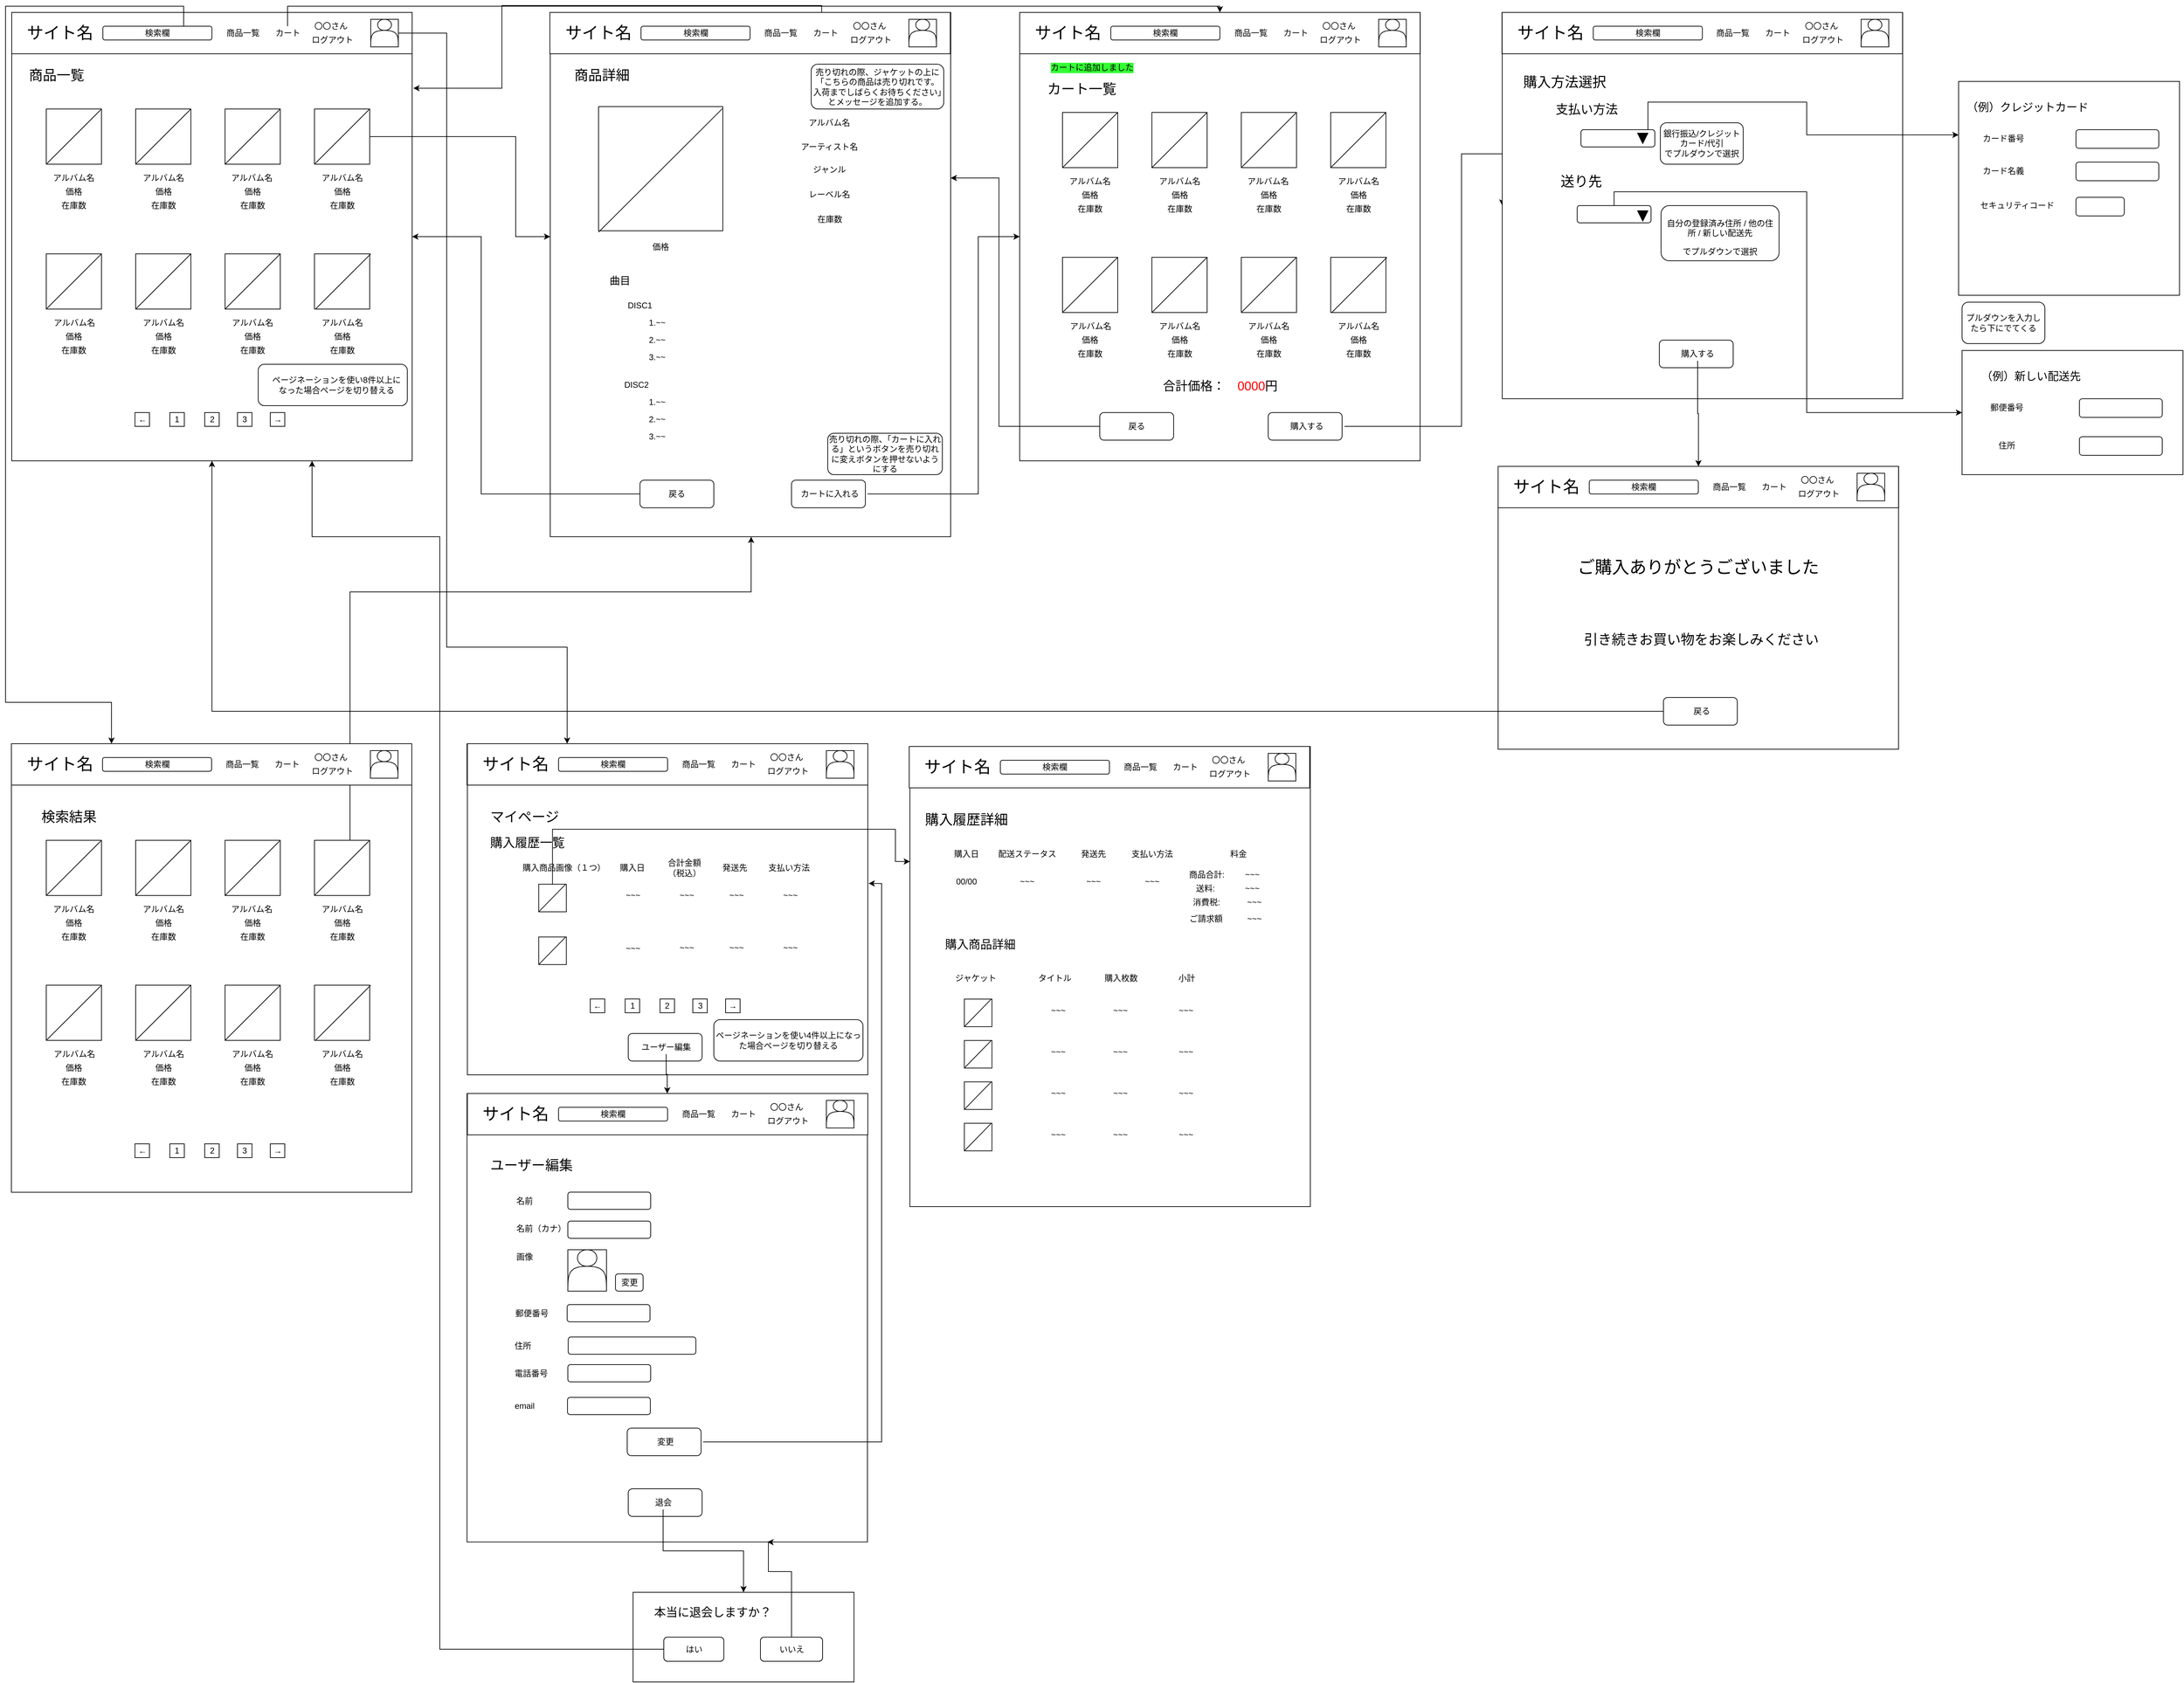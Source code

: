 <mxfile version="10.8.4" type="github"><diagram id="27jpfxd1p0nMtDuuToqC" name="shop_user"><mxGraphModel dx="1836" dy="1184" grid="1" gridSize="10" guides="1" tooltips="1" connect="1" arrows="1" fold="1" page="1" pageScale="1" pageWidth="3300" pageHeight="4681" math="0" shadow="0"><root><mxCell id="0"/><mxCell id="1" parent="0"/><mxCell id="nbRsAc8dMnzNnwtoOe1l-177" value="" style="rounded=0;whiteSpace=wrap;html=1;" parent="1" vertex="1"><mxGeometry x="2173" y="678" width="580" height="410" as="geometry"/></mxCell><mxCell id="ihCAdAtYytXZP0cUQ89L-1" value="" style="rounded=0;whiteSpace=wrap;html=1;" parent="1" vertex="1"><mxGeometry x="20" y="20" width="580" height="650" as="geometry"/></mxCell><mxCell id="ihCAdAtYytXZP0cUQ89L-11" value="" style="rounded=0;whiteSpace=wrap;html=1;" parent="1" vertex="1"><mxGeometry x="20" y="20" width="580" height="60" as="geometry"/></mxCell><mxCell id="ihCAdAtYytXZP0cUQ89L-12" value="&lt;span style=&quot;font-size: 24px&quot;&gt;サイト名&lt;/span&gt;" style="text;html=1;strokeColor=none;fillColor=none;align=center;verticalAlign=middle;whiteSpace=wrap;rounded=0;" parent="1" vertex="1"><mxGeometry x="40" y="40" width="100" height="20" as="geometry"/></mxCell><mxCell id="ihCAdAtYytXZP0cUQ89L-13" value="" style="rounded=0;whiteSpace=wrap;html=1;" parent="1" vertex="1"><mxGeometry x="540" y="30" width="40" height="40" as="geometry"/></mxCell><mxCell id="ihCAdAtYytXZP0cUQ89L-19" value="商品一覧" style="text;html=1;strokeColor=none;fillColor=none;align=center;verticalAlign=middle;whiteSpace=wrap;rounded=0;" parent="1" vertex="1"><mxGeometry x="309.5" y="40" width="90" height="20" as="geometry"/></mxCell><mxCell id="nbRsAc8dMnzNnwtoOe1l-311" style="edgeStyle=orthogonalEdgeStyle;rounded=0;orthogonalLoop=1;jettySize=auto;html=1;entryX=0.25;entryY=0;entryDx=0;entryDy=0;exitX=0.75;exitY=0;exitDx=0;exitDy=0;" parent="1" source="ihCAdAtYytXZP0cUQ89L-20" target="nbRsAc8dMnzNnwtoOe1l-249" edge="1"><mxGeometry relative="1" as="geometry"><Array as="points"><mxPoint x="269" y="40"/><mxPoint x="269" y="11"/><mxPoint x="11" y="11"/><mxPoint x="11" y="1020"/><mxPoint x="164" y="1020"/></Array></mxGeometry></mxCell><mxCell id="ihCAdAtYytXZP0cUQ89L-20" value="検索欄" style="rounded=1;whiteSpace=wrap;html=1;" parent="1" vertex="1"><mxGeometry x="152" y="40" width="158" height="20" as="geometry"/></mxCell><mxCell id="nbRsAc8dMnzNnwtoOe1l-331" style="edgeStyle=orthogonalEdgeStyle;rounded=0;orthogonalLoop=1;jettySize=auto;html=1;entryX=0.25;entryY=0;entryDx=0;entryDy=0;" parent="1" source="ihCAdAtYytXZP0cUQ89L-21" target="nbRsAc8dMnzNnwtoOe1l-322" edge="1"><mxGeometry relative="1" as="geometry"><Array as="points"><mxPoint x="650" y="50"/><mxPoint x="650" y="940"/><mxPoint x="824" y="940"/></Array></mxGeometry></mxCell><mxCell id="ihCAdAtYytXZP0cUQ89L-21" value="" style="shape=actor;whiteSpace=wrap;html=1;" parent="1" vertex="1"><mxGeometry x="540" y="30" width="40" height="40" as="geometry"/></mxCell><mxCell id="u-_qjAHwWq-JX112nHaW-1" style="edgeStyle=orthogonalEdgeStyle;rounded=0;orthogonalLoop=1;jettySize=auto;html=1;entryX=0.5;entryY=0;entryDx=0;entryDy=0;" edge="1" parent="1" source="ihCAdAtYytXZP0cUQ89L-23" target="WqyJVuIm7sF5jpkHhiSq-10"><mxGeometry relative="1" as="geometry"><Array as="points"><mxPoint x="420" y="11"/><mxPoint x="1770" y="11"/></Array></mxGeometry></mxCell><mxCell id="ihCAdAtYytXZP0cUQ89L-23" value="カート" style="text;html=1;strokeColor=none;fillColor=none;align=center;verticalAlign=middle;whiteSpace=wrap;rounded=0;" parent="1" vertex="1"><mxGeometry x="399.5" y="40" width="40" height="20" as="geometry"/></mxCell><mxCell id="ihCAdAtYytXZP0cUQ89L-25" value="&lt;font style=&quot;font-size: 20px&quot;&gt;商品一覧&lt;/font&gt;" style="text;html=1;strokeColor=none;fillColor=none;align=center;verticalAlign=middle;whiteSpace=wrap;rounded=0;fontSize=20;" parent="1" vertex="1"><mxGeometry x="40" y="100" width="90" height="20" as="geometry"/></mxCell><mxCell id="nbRsAc8dMnzNnwtoOe1l-5" value="" style="whiteSpace=wrap;html=1;aspect=fixed;" parent="1" vertex="1"><mxGeometry x="70" y="160" width="80" height="80" as="geometry"/></mxCell><mxCell id="nbRsAc8dMnzNnwtoOe1l-6" value="" style="whiteSpace=wrap;html=1;aspect=fixed;" parent="1" vertex="1"><mxGeometry x="199.5" y="160" width="80" height="80" as="geometry"/></mxCell><mxCell id="nbRsAc8dMnzNnwtoOe1l-7" value="" style="whiteSpace=wrap;html=1;aspect=fixed;" parent="1" vertex="1"><mxGeometry x="329" y="160" width="80" height="80" as="geometry"/></mxCell><mxCell id="nbRsAc8dMnzNnwtoOe1l-173" style="edgeStyle=orthogonalEdgeStyle;rounded=0;orthogonalLoop=1;jettySize=auto;html=1;" parent="1" source="nbRsAc8dMnzNnwtoOe1l-8" target="nbRsAc8dMnzNnwtoOe1l-62" edge="1"><mxGeometry relative="1" as="geometry"><Array as="points"><mxPoint x="750" y="200"/><mxPoint x="750" y="345"/></Array></mxGeometry></mxCell><mxCell id="nbRsAc8dMnzNnwtoOe1l-8" value="" style="whiteSpace=wrap;html=1;aspect=fixed;" parent="1" vertex="1"><mxGeometry x="458.5" y="160" width="80" height="80" as="geometry"/></mxCell><mxCell id="nbRsAc8dMnzNnwtoOe1l-10" value="" style="whiteSpace=wrap;html=1;aspect=fixed;" parent="1" vertex="1"><mxGeometry x="70" y="370" width="80" height="80" as="geometry"/></mxCell><mxCell id="nbRsAc8dMnzNnwtoOe1l-11" value="" style="whiteSpace=wrap;html=1;aspect=fixed;" parent="1" vertex="1"><mxGeometry x="199.5" y="370" width="80" height="80" as="geometry"/></mxCell><mxCell id="nbRsAc8dMnzNnwtoOe1l-12" value="" style="whiteSpace=wrap;html=1;aspect=fixed;" parent="1" vertex="1"><mxGeometry x="329" y="370" width="80" height="80" as="geometry"/></mxCell><mxCell id="nbRsAc8dMnzNnwtoOe1l-13" value="" style="whiteSpace=wrap;html=1;aspect=fixed;" parent="1" vertex="1"><mxGeometry x="458.5" y="370" width="80" height="80" as="geometry"/></mxCell><mxCell id="nbRsAc8dMnzNnwtoOe1l-14" value="アルバム名" style="text;html=1;strokeColor=none;fillColor=none;align=center;verticalAlign=middle;whiteSpace=wrap;rounded=0;" parent="1" vertex="1"><mxGeometry x="75" y="250" width="70" height="20" as="geometry"/></mxCell><mxCell id="nbRsAc8dMnzNnwtoOe1l-15" value="価格" style="text;html=1;strokeColor=none;fillColor=none;align=center;verticalAlign=middle;whiteSpace=wrap;rounded=0;" parent="1" vertex="1"><mxGeometry x="90" y="270" width="40" height="20" as="geometry"/></mxCell><mxCell id="nbRsAc8dMnzNnwtoOe1l-16" value="在庫数" style="text;html=1;strokeColor=none;fillColor=none;align=center;verticalAlign=middle;whiteSpace=wrap;rounded=0;" parent="1" vertex="1"><mxGeometry x="90" y="290" width="40" height="20" as="geometry"/></mxCell><mxCell id="nbRsAc8dMnzNnwtoOe1l-18" value="価格" style="text;html=1;strokeColor=none;fillColor=none;align=center;verticalAlign=middle;whiteSpace=wrap;rounded=0;" parent="1" vertex="1"><mxGeometry x="219.5" y="270" width="40" height="20" as="geometry"/></mxCell><mxCell id="nbRsAc8dMnzNnwtoOe1l-19" value="在庫数" style="text;html=1;strokeColor=none;fillColor=none;align=center;verticalAlign=middle;whiteSpace=wrap;rounded=0;" parent="1" vertex="1"><mxGeometry x="219.5" y="290" width="40" height="20" as="geometry"/></mxCell><mxCell id="nbRsAc8dMnzNnwtoOe1l-27" value="価格" style="text;html=1;strokeColor=none;fillColor=none;align=center;verticalAlign=middle;whiteSpace=wrap;rounded=0;" parent="1" vertex="1"><mxGeometry x="349" y="270" width="40" height="20" as="geometry"/></mxCell><mxCell id="nbRsAc8dMnzNnwtoOe1l-28" value="在庫数" style="text;html=1;strokeColor=none;fillColor=none;align=center;verticalAlign=middle;whiteSpace=wrap;rounded=0;" parent="1" vertex="1"><mxGeometry x="349" y="290" width="40" height="20" as="geometry"/></mxCell><mxCell id="nbRsAc8dMnzNnwtoOe1l-30" value="価格" style="text;html=1;strokeColor=none;fillColor=none;align=center;verticalAlign=middle;whiteSpace=wrap;rounded=0;" parent="1" vertex="1"><mxGeometry x="478.5" y="270" width="40" height="20" as="geometry"/></mxCell><mxCell id="nbRsAc8dMnzNnwtoOe1l-31" value="在庫数" style="text;html=1;strokeColor=none;fillColor=none;align=center;verticalAlign=middle;whiteSpace=wrap;rounded=0;" parent="1" vertex="1"><mxGeometry x="478.5" y="290" width="40" height="20" as="geometry"/></mxCell><mxCell id="nbRsAc8dMnzNnwtoOe1l-33" value="価格" style="text;html=1;strokeColor=none;fillColor=none;align=center;verticalAlign=middle;whiteSpace=wrap;rounded=0;" parent="1" vertex="1"><mxGeometry x="90" y="480" width="40" height="20" as="geometry"/></mxCell><mxCell id="nbRsAc8dMnzNnwtoOe1l-34" value="在庫数" style="text;html=1;strokeColor=none;fillColor=none;align=center;verticalAlign=middle;whiteSpace=wrap;rounded=0;" parent="1" vertex="1"><mxGeometry x="90" y="500" width="40" height="20" as="geometry"/></mxCell><mxCell id="nbRsAc8dMnzNnwtoOe1l-36" value="価格" style="text;html=1;strokeColor=none;fillColor=none;align=center;verticalAlign=middle;whiteSpace=wrap;rounded=0;" parent="1" vertex="1"><mxGeometry x="219.5" y="480" width="40" height="20" as="geometry"/></mxCell><mxCell id="nbRsAc8dMnzNnwtoOe1l-37" value="在庫数" style="text;html=1;strokeColor=none;fillColor=none;align=center;verticalAlign=middle;whiteSpace=wrap;rounded=0;" parent="1" vertex="1"><mxGeometry x="219.5" y="500" width="40" height="20" as="geometry"/></mxCell><mxCell id="nbRsAc8dMnzNnwtoOe1l-39" value="価格" style="text;html=1;strokeColor=none;fillColor=none;align=center;verticalAlign=middle;whiteSpace=wrap;rounded=0;" parent="1" vertex="1"><mxGeometry x="349" y="480" width="40" height="20" as="geometry"/></mxCell><mxCell id="nbRsAc8dMnzNnwtoOe1l-40" value="在庫数" style="text;html=1;strokeColor=none;fillColor=none;align=center;verticalAlign=middle;whiteSpace=wrap;rounded=0;" parent="1" vertex="1"><mxGeometry x="349" y="500" width="40" height="20" as="geometry"/></mxCell><mxCell id="nbRsAc8dMnzNnwtoOe1l-42" value="価格" style="text;html=1;strokeColor=none;fillColor=none;align=center;verticalAlign=middle;whiteSpace=wrap;rounded=0;" parent="1" vertex="1"><mxGeometry x="478.5" y="480" width="40" height="20" as="geometry"/></mxCell><mxCell id="nbRsAc8dMnzNnwtoOe1l-43" value="在庫数" style="text;html=1;strokeColor=none;fillColor=none;align=center;verticalAlign=middle;whiteSpace=wrap;rounded=0;" parent="1" vertex="1"><mxGeometry x="478.5" y="500" width="40" height="20" as="geometry"/></mxCell><mxCell id="nbRsAc8dMnzNnwtoOe1l-44" value="" style="endArrow=none;html=1;entryX=1;entryY=0;entryDx=0;entryDy=0;entryPerimeter=0;" parent="1" target="nbRsAc8dMnzNnwtoOe1l-10" edge="1"><mxGeometry width="50" height="50" relative="1" as="geometry"><mxPoint x="70" y="450" as="sourcePoint"/><mxPoint x="120" y="400" as="targetPoint"/></mxGeometry></mxCell><mxCell id="nbRsAc8dMnzNnwtoOe1l-45" value="" style="endArrow=none;html=1;entryX=1;entryY=0;entryDx=0;entryDy=0;entryPerimeter=0;" parent="1" edge="1"><mxGeometry width="50" height="50" relative="1" as="geometry"><mxPoint x="70" y="240" as="sourcePoint"/><mxPoint x="150" y="160" as="targetPoint"/></mxGeometry></mxCell><mxCell id="nbRsAc8dMnzNnwtoOe1l-46" value="" style="endArrow=none;html=1;entryX=1;entryY=0;entryDx=0;entryDy=0;entryPerimeter=0;" parent="1" edge="1"><mxGeometry width="50" height="50" relative="1" as="geometry"><mxPoint x="458.5" y="240" as="sourcePoint"/><mxPoint x="538.5" y="160" as="targetPoint"/></mxGeometry></mxCell><mxCell id="nbRsAc8dMnzNnwtoOe1l-47" value="" style="endArrow=none;html=1;entryX=1;entryY=0;entryDx=0;entryDy=0;entryPerimeter=0;" parent="1" edge="1"><mxGeometry width="50" height="50" relative="1" as="geometry"><mxPoint x="329" y="450" as="sourcePoint"/><mxPoint x="409" y="370" as="targetPoint"/></mxGeometry></mxCell><mxCell id="nbRsAc8dMnzNnwtoOe1l-49" value="" style="endArrow=none;html=1;entryX=1;entryY=0;entryDx=0;entryDy=0;entryPerimeter=0;" parent="1" edge="1"><mxGeometry width="50" height="50" relative="1" as="geometry"><mxPoint x="460" y="450" as="sourcePoint"/><mxPoint x="540" y="370" as="targetPoint"/></mxGeometry></mxCell><mxCell id="nbRsAc8dMnzNnwtoOe1l-50" value="" style="endArrow=none;html=1;entryX=1;entryY=0;entryDx=0;entryDy=0;entryPerimeter=0;" parent="1" edge="1"><mxGeometry width="50" height="50" relative="1" as="geometry"><mxPoint x="329" y="240" as="sourcePoint"/><mxPoint x="409" y="160" as="targetPoint"/></mxGeometry></mxCell><mxCell id="nbRsAc8dMnzNnwtoOe1l-51" value="" style="endArrow=none;html=1;entryX=1;entryY=0;entryDx=0;entryDy=0;entryPerimeter=0;" parent="1" edge="1"><mxGeometry width="50" height="50" relative="1" as="geometry"><mxPoint x="199.5" y="450" as="sourcePoint"/><mxPoint x="279.5" y="370" as="targetPoint"/></mxGeometry></mxCell><mxCell id="nbRsAc8dMnzNnwtoOe1l-52" value="" style="endArrow=none;html=1;entryX=1;entryY=0;entryDx=0;entryDy=0;entryPerimeter=0;" parent="1" edge="1"><mxGeometry width="50" height="50" relative="1" as="geometry"><mxPoint x="199.5" y="240" as="sourcePoint"/><mxPoint x="279.5" y="160" as="targetPoint"/></mxGeometry></mxCell><mxCell id="nbRsAc8dMnzNnwtoOe1l-53" value="←" style="rounded=0;whiteSpace=wrap;html=1;" parent="1" vertex="1"><mxGeometry x="198.5" y="600" width="21" height="20" as="geometry"/></mxCell><mxCell id="nbRsAc8dMnzNnwtoOe1l-54" value="1" style="rounded=0;whiteSpace=wrap;html=1;" parent="1" vertex="1"><mxGeometry x="249" y="600" width="21" height="20" as="geometry"/></mxCell><mxCell id="nbRsAc8dMnzNnwtoOe1l-55" value="2" style="rounded=0;whiteSpace=wrap;html=1;" parent="1" vertex="1"><mxGeometry x="299.5" y="600" width="21" height="20" as="geometry"/></mxCell><mxCell id="nbRsAc8dMnzNnwtoOe1l-57" value="3" style="rounded=0;whiteSpace=wrap;html=1;" parent="1" vertex="1"><mxGeometry x="347" y="600" width="21" height="20" as="geometry"/></mxCell><mxCell id="nbRsAc8dMnzNnwtoOe1l-58" value="→" style="rounded=0;whiteSpace=wrap;html=1;" parent="1" vertex="1"><mxGeometry x="394.5" y="600" width="21" height="20" as="geometry"/></mxCell><mxCell id="nbRsAc8dMnzNnwtoOe1l-62" value="" style="rounded=0;whiteSpace=wrap;html=1;" parent="1" vertex="1"><mxGeometry x="800" y="20" width="580" height="760" as="geometry"/></mxCell><mxCell id="nbRsAc8dMnzNnwtoOe1l-70" value="" style="rounded=0;whiteSpace=wrap;html=1;" parent="1" vertex="1"><mxGeometry x="800.167" y="20" width="580" height="60" as="geometry"/></mxCell><mxCell id="nbRsAc8dMnzNnwtoOe1l-71" value="&lt;span style=&quot;font-size: 24px&quot;&gt;サイト名&lt;/span&gt;" style="text;html=1;strokeColor=none;fillColor=none;align=center;verticalAlign=middle;whiteSpace=wrap;rounded=0;" parent="1" vertex="1"><mxGeometry x="820.167" y="40" width="100" height="20" as="geometry"/></mxCell><mxCell id="nbRsAc8dMnzNnwtoOe1l-332" style="edgeStyle=orthogonalEdgeStyle;rounded=0;orthogonalLoop=1;jettySize=auto;html=1;entryX=1.003;entryY=0.169;entryDx=0;entryDy=0;entryPerimeter=0;" parent="1" source="nbRsAc8dMnzNnwtoOe1l-72" target="ihCAdAtYytXZP0cUQ89L-1" edge="1"><mxGeometry relative="1" as="geometry"><Array as="points"><mxPoint x="1194" y="10"/><mxPoint x="730" y="10"/><mxPoint x="730" y="130"/></Array></mxGeometry></mxCell><mxCell id="nbRsAc8dMnzNnwtoOe1l-72" value="商品一覧" style="text;html=1;strokeColor=none;fillColor=none;align=center;verticalAlign=middle;whiteSpace=wrap;rounded=0;" parent="1" vertex="1"><mxGeometry x="1148.167" y="40" width="90" height="20" as="geometry"/></mxCell><mxCell id="nbRsAc8dMnzNnwtoOe1l-73" value="検索欄" style="rounded=1;whiteSpace=wrap;html=1;" parent="1" vertex="1"><mxGeometry x="970.167" y="40" width="158" height="20" as="geometry"/></mxCell><mxCell id="nbRsAc8dMnzNnwtoOe1l-75" value="カート" style="text;html=1;strokeColor=none;fillColor=none;align=center;verticalAlign=middle;whiteSpace=wrap;rounded=0;" parent="1" vertex="1"><mxGeometry x="1245.167" y="40" width="40" height="20" as="geometry"/></mxCell><mxCell id="nbRsAc8dMnzNnwtoOe1l-76" value="&lt;font style=&quot;font-size: 20px&quot;&gt;商品詳細&lt;/font&gt;" style="text;html=1;strokeColor=none;fillColor=none;align=center;verticalAlign=middle;whiteSpace=wrap;rounded=0;fontSize=20;" parent="1" vertex="1"><mxGeometry x="830" y="100" width="90" height="20" as="geometry"/></mxCell><mxCell id="nbRsAc8dMnzNnwtoOe1l-77" value="" style="whiteSpace=wrap;html=1;aspect=fixed;" parent="1" vertex="1"><mxGeometry x="870" y="156.5" width="180" height="180" as="geometry"/></mxCell><mxCell id="nbRsAc8dMnzNnwtoOe1l-78" value="" style="endArrow=none;html=1;entryX=0.996;entryY=0.017;entryDx=0;entryDy=0;entryPerimeter=0;" parent="1" target="nbRsAc8dMnzNnwtoOe1l-77" edge="1"><mxGeometry width="50" height="50" relative="1" as="geometry"><mxPoint x="870" y="338.5" as="sourcePoint"/><mxPoint x="970" y="276.5" as="targetPoint"/></mxGeometry></mxCell><mxCell id="nbRsAc8dMnzNnwtoOe1l-81" value="アルバム名" style="text;html=1;strokeColor=none;fillColor=none;align=center;verticalAlign=middle;whiteSpace=wrap;rounded=0;" parent="1" vertex="1"><mxGeometry x="1166" y="170" width="77" height="20" as="geometry"/></mxCell><mxCell id="nbRsAc8dMnzNnwtoOe1l-82" value="アーティスト名" style="text;html=1;strokeColor=none;fillColor=none;align=center;verticalAlign=middle;whiteSpace=wrap;rounded=0;" parent="1" vertex="1"><mxGeometry x="1153" y="205" width="103" height="20" as="geometry"/></mxCell><mxCell id="nbRsAc8dMnzNnwtoOe1l-83" value="価格" style="text;html=1;strokeColor=none;fillColor=none;align=center;verticalAlign=middle;whiteSpace=wrap;rounded=0;" parent="1" vertex="1"><mxGeometry x="910" y="340" width="100" height="40" as="geometry"/></mxCell><mxCell id="nbRsAc8dMnzNnwtoOe1l-84" value="ジャンル" style="text;html=1;strokeColor=none;fillColor=none;align=center;verticalAlign=middle;whiteSpace=wrap;rounded=0;" parent="1" vertex="1"><mxGeometry x="1178" y="237.5" width="53" height="20" as="geometry"/></mxCell><mxCell id="nbRsAc8dMnzNnwtoOe1l-85" value="レーベル名" style="text;html=1;strokeColor=none;fillColor=none;align=center;verticalAlign=middle;whiteSpace=wrap;rounded=0;" parent="1" vertex="1"><mxGeometry x="1163" y="274" width="83" height="20" as="geometry"/></mxCell><mxCell id="nbRsAc8dMnzNnwtoOe1l-86" value="&lt;font style=&quot;font-size: 15px&quot;&gt;曲目&lt;/font&gt;" style="text;html=1;strokeColor=none;fillColor=none;align=center;verticalAlign=middle;whiteSpace=wrap;rounded=0;" parent="1" vertex="1"><mxGeometry x="880.5" y="397.5" width="40" height="20" as="geometry"/></mxCell><mxCell id="nbRsAc8dMnzNnwtoOe1l-87" value="在庫数" style="text;html=1;strokeColor=none;fillColor=none;align=center;verticalAlign=middle;whiteSpace=wrap;rounded=0;" parent="1" vertex="1"><mxGeometry x="1184.5" y="310" width="40" height="20" as="geometry"/></mxCell><mxCell id="nbRsAc8dMnzNnwtoOe1l-89" value="アルバム名" style="text;html=1;strokeColor=none;fillColor=none;align=center;verticalAlign=middle;whiteSpace=wrap;rounded=0;" parent="1" vertex="1"><mxGeometry x="204.5" y="250" width="70" height="20" as="geometry"/></mxCell><mxCell id="nbRsAc8dMnzNnwtoOe1l-92" value="アルバム名" style="text;html=1;strokeColor=none;fillColor=none;align=center;verticalAlign=middle;whiteSpace=wrap;rounded=0;" parent="1" vertex="1"><mxGeometry x="333" y="250" width="70" height="20" as="geometry"/></mxCell><mxCell id="nbRsAc8dMnzNnwtoOe1l-93" value="アルバム名" style="text;html=1;strokeColor=none;fillColor=none;align=center;verticalAlign=middle;whiteSpace=wrap;rounded=0;" parent="1" vertex="1"><mxGeometry x="463.5" y="250" width="70" height="20" as="geometry"/></mxCell><mxCell id="nbRsAc8dMnzNnwtoOe1l-94" value="アルバム名" style="text;html=1;strokeColor=none;fillColor=none;align=center;verticalAlign=middle;whiteSpace=wrap;rounded=0;" parent="1" vertex="1"><mxGeometry x="463.5" y="460" width="70" height="20" as="geometry"/></mxCell><mxCell id="nbRsAc8dMnzNnwtoOe1l-95" value="アルバム名" style="text;html=1;strokeColor=none;fillColor=none;align=center;verticalAlign=middle;whiteSpace=wrap;rounded=0;" parent="1" vertex="1"><mxGeometry x="334" y="460" width="70" height="20" as="geometry"/></mxCell><mxCell id="nbRsAc8dMnzNnwtoOe1l-96" value="アルバム名" style="text;html=1;strokeColor=none;fillColor=none;align=center;verticalAlign=middle;whiteSpace=wrap;rounded=0;" parent="1" vertex="1"><mxGeometry x="204.5" y="460" width="70" height="20" as="geometry"/></mxCell><mxCell id="nbRsAc8dMnzNnwtoOe1l-97" value="アルバム名" style="text;html=1;strokeColor=none;fillColor=none;align=center;verticalAlign=middle;whiteSpace=wrap;rounded=0;" parent="1" vertex="1"><mxGeometry x="76" y="460" width="70" height="20" as="geometry"/></mxCell><mxCell id="nbRsAc8dMnzNnwtoOe1l-107" value="1.~~" style="text;html=1;strokeColor=none;fillColor=none;align=center;verticalAlign=middle;whiteSpace=wrap;rounded=0;" parent="1" vertex="1"><mxGeometry x="934.5" y="460" width="40" height="20" as="geometry"/></mxCell><mxCell id="nbRsAc8dMnzNnwtoOe1l-108" value="2.~~&lt;br&gt;" style="text;html=1;strokeColor=none;fillColor=none;align=center;verticalAlign=middle;whiteSpace=wrap;rounded=0;" parent="1" vertex="1"><mxGeometry x="934.5" y="485" width="40" height="20" as="geometry"/></mxCell><mxCell id="nbRsAc8dMnzNnwtoOe1l-109" value="3.~~&lt;br&gt;" style="text;html=1;strokeColor=none;fillColor=none;align=center;verticalAlign=middle;whiteSpace=wrap;rounded=0;" parent="1" vertex="1"><mxGeometry x="934.5" y="510" width="40" height="20" as="geometry"/></mxCell><mxCell id="nbRsAc8dMnzNnwtoOe1l-111" value="" style="rounded=1;whiteSpace=wrap;html=1;" parent="1" vertex="1"><mxGeometry x="1149.5" y="698" width="107" height="40" as="geometry"/></mxCell><mxCell id="nbRsAc8dMnzNnwtoOe1l-171" style="edgeStyle=orthogonalEdgeStyle;rounded=0;orthogonalLoop=1;jettySize=auto;html=1;" parent="1" source="nbRsAc8dMnzNnwtoOe1l-104" target="nbRsAc8dMnzNnwtoOe1l-116" edge="1"><mxGeometry relative="1" as="geometry"><Array as="points"><mxPoint x="1420" y="718"/><mxPoint x="1420" y="345"/></Array></mxGeometry></mxCell><mxCell id="nbRsAc8dMnzNnwtoOe1l-104" value="カートに入れる" style="text;html=1;strokeColor=none;fillColor=none;align=center;verticalAlign=middle;whiteSpace=wrap;rounded=0;" parent="1" vertex="1"><mxGeometry x="1149.5" y="708" width="110" height="20" as="geometry"/></mxCell><mxCell id="nbRsAc8dMnzNnwtoOe1l-113" value="" style="rounded=0;whiteSpace=wrap;html=1;" parent="1" vertex="1"><mxGeometry x="1320" y="30" width="40" height="40" as="geometry"/></mxCell><mxCell id="nbRsAc8dMnzNnwtoOe1l-74" value="" style="shape=actor;whiteSpace=wrap;html=1;" parent="1" vertex="1"><mxGeometry x="1320.167" y="30" width="40" height="40" as="geometry"/></mxCell><mxCell id="nbRsAc8dMnzNnwtoOe1l-172" style="edgeStyle=orthogonalEdgeStyle;rounded=0;orthogonalLoop=1;jettySize=auto;html=1;" parent="1" source="nbRsAc8dMnzNnwtoOe1l-114" target="ihCAdAtYytXZP0cUQ89L-1" edge="1"><mxGeometry relative="1" as="geometry"><Array as="points"><mxPoint x="700" y="718"/><mxPoint x="700" y="345"/></Array></mxGeometry></mxCell><mxCell id="nbRsAc8dMnzNnwtoOe1l-114" value="戻る" style="rounded=1;whiteSpace=wrap;html=1;" parent="1" vertex="1"><mxGeometry x="930" y="698" width="107" height="40" as="geometry"/></mxCell><mxCell id="nbRsAc8dMnzNnwtoOe1l-116" value="" style="rounded=0;whiteSpace=wrap;html=1;" parent="1" vertex="1"><mxGeometry x="1480" y="20" width="580" height="650" as="geometry"/></mxCell><mxCell id="nbRsAc8dMnzNnwtoOe1l-117" value="" style="rounded=0;whiteSpace=wrap;html=1;" parent="1" vertex="1"><mxGeometry x="1480.167" y="20" width="580" height="60" as="geometry"/></mxCell><mxCell id="nbRsAc8dMnzNnwtoOe1l-118" value="&lt;span style=&quot;font-size: 24px&quot;&gt;サイト名&lt;/span&gt;" style="text;html=1;strokeColor=none;fillColor=none;align=center;verticalAlign=middle;whiteSpace=wrap;rounded=0;" parent="1" vertex="1"><mxGeometry x="1500.167" y="40" width="100" height="20" as="geometry"/></mxCell><mxCell id="nbRsAc8dMnzNnwtoOe1l-119" value="商品一覧" style="text;html=1;strokeColor=none;fillColor=none;align=center;verticalAlign=middle;whiteSpace=wrap;rounded=0;" parent="1" vertex="1"><mxGeometry x="1828.167" y="40" width="90" height="20" as="geometry"/></mxCell><mxCell id="nbRsAc8dMnzNnwtoOe1l-120" value="検索欄" style="rounded=1;whiteSpace=wrap;html=1;" parent="1" vertex="1"><mxGeometry x="1650.167" y="40" width="158" height="20" as="geometry"/></mxCell><mxCell id="nbRsAc8dMnzNnwtoOe1l-121" value="カート" style="text;html=1;strokeColor=none;fillColor=none;align=center;verticalAlign=middle;whiteSpace=wrap;rounded=0;" parent="1" vertex="1"><mxGeometry x="1925.167" y="40" width="40" height="20" as="geometry"/></mxCell><mxCell id="nbRsAc8dMnzNnwtoOe1l-122" value="" style="rounded=0;whiteSpace=wrap;html=1;" parent="1" vertex="1"><mxGeometry x="2000" y="30" width="40" height="40" as="geometry"/></mxCell><mxCell id="nbRsAc8dMnzNnwtoOe1l-123" value="" style="shape=actor;whiteSpace=wrap;html=1;" parent="1" vertex="1"><mxGeometry x="2000.167" y="30" width="40" height="40" as="geometry"/></mxCell><mxCell id="nbRsAc8dMnzNnwtoOe1l-125" value="&lt;font style=&quot;font-size: 20px&quot;&gt;カート一覧&lt;/font&gt;" style="text;html=1;strokeColor=none;fillColor=none;align=center;verticalAlign=middle;whiteSpace=wrap;rounded=0;fontSize=20;" parent="1" vertex="1"><mxGeometry x="1510" y="120" width="120" height="20" as="geometry"/></mxCell><mxCell id="nbRsAc8dMnzNnwtoOe1l-126" value="" style="whiteSpace=wrap;html=1;aspect=fixed;" parent="1" vertex="1"><mxGeometry x="1542" y="165" width="80" height="80" as="geometry"/></mxCell><mxCell id="nbRsAc8dMnzNnwtoOe1l-127" value="" style="whiteSpace=wrap;html=1;aspect=fixed;" parent="1" vertex="1"><mxGeometry x="1671.5" y="165" width="80" height="80" as="geometry"/></mxCell><mxCell id="nbRsAc8dMnzNnwtoOe1l-128" value="" style="whiteSpace=wrap;html=1;aspect=fixed;" parent="1" vertex="1"><mxGeometry x="1801" y="165" width="80" height="80" as="geometry"/></mxCell><mxCell id="nbRsAc8dMnzNnwtoOe1l-129" value="" style="whiteSpace=wrap;html=1;aspect=fixed;" parent="1" vertex="1"><mxGeometry x="1930.5" y="165" width="80" height="80" as="geometry"/></mxCell><mxCell id="nbRsAc8dMnzNnwtoOe1l-130" value="" style="whiteSpace=wrap;html=1;aspect=fixed;" parent="1" vertex="1"><mxGeometry x="1542" y="375" width="80" height="80" as="geometry"/></mxCell><mxCell id="nbRsAc8dMnzNnwtoOe1l-131" value="" style="whiteSpace=wrap;html=1;aspect=fixed;" parent="1" vertex="1"><mxGeometry x="1671.5" y="375" width="80" height="80" as="geometry"/></mxCell><mxCell id="nbRsAc8dMnzNnwtoOe1l-132" value="" style="whiteSpace=wrap;html=1;aspect=fixed;" parent="1" vertex="1"><mxGeometry x="1801" y="375" width="80" height="80" as="geometry"/></mxCell><mxCell id="nbRsAc8dMnzNnwtoOe1l-133" value="" style="whiteSpace=wrap;html=1;aspect=fixed;" parent="1" vertex="1"><mxGeometry x="1930.5" y="375" width="80" height="80" as="geometry"/></mxCell><mxCell id="nbRsAc8dMnzNnwtoOe1l-134" value="アルバム名" style="text;html=1;strokeColor=none;fillColor=none;align=center;verticalAlign=middle;whiteSpace=wrap;rounded=0;" parent="1" vertex="1"><mxGeometry x="1547" y="255" width="70" height="20" as="geometry"/></mxCell><mxCell id="nbRsAc8dMnzNnwtoOe1l-135" value="価格" style="text;html=1;strokeColor=none;fillColor=none;align=center;verticalAlign=middle;whiteSpace=wrap;rounded=0;" parent="1" vertex="1"><mxGeometry x="1562" y="275" width="40" height="20" as="geometry"/></mxCell><mxCell id="nbRsAc8dMnzNnwtoOe1l-136" value="在庫数" style="text;html=1;strokeColor=none;fillColor=none;align=center;verticalAlign=middle;whiteSpace=wrap;rounded=0;" parent="1" vertex="1"><mxGeometry x="1562" y="295" width="40" height="20" as="geometry"/></mxCell><mxCell id="nbRsAc8dMnzNnwtoOe1l-137" value="価格" style="text;html=1;strokeColor=none;fillColor=none;align=center;verticalAlign=middle;whiteSpace=wrap;rounded=0;" parent="1" vertex="1"><mxGeometry x="1691.5" y="275" width="40" height="20" as="geometry"/></mxCell><mxCell id="nbRsAc8dMnzNnwtoOe1l-138" value="在庫数" style="text;html=1;strokeColor=none;fillColor=none;align=center;verticalAlign=middle;whiteSpace=wrap;rounded=0;" parent="1" vertex="1"><mxGeometry x="1691.5" y="295" width="40" height="20" as="geometry"/></mxCell><mxCell id="nbRsAc8dMnzNnwtoOe1l-139" value="価格" style="text;html=1;strokeColor=none;fillColor=none;align=center;verticalAlign=middle;whiteSpace=wrap;rounded=0;" parent="1" vertex="1"><mxGeometry x="1821" y="275" width="40" height="20" as="geometry"/></mxCell><mxCell id="nbRsAc8dMnzNnwtoOe1l-140" value="在庫数" style="text;html=1;strokeColor=none;fillColor=none;align=center;verticalAlign=middle;whiteSpace=wrap;rounded=0;" parent="1" vertex="1"><mxGeometry x="1821" y="295" width="40" height="20" as="geometry"/></mxCell><mxCell id="nbRsAc8dMnzNnwtoOe1l-141" value="価格" style="text;html=1;strokeColor=none;fillColor=none;align=center;verticalAlign=middle;whiteSpace=wrap;rounded=0;" parent="1" vertex="1"><mxGeometry x="1950.5" y="275" width="40" height="20" as="geometry"/></mxCell><mxCell id="nbRsAc8dMnzNnwtoOe1l-142" value="在庫数" style="text;html=1;strokeColor=none;fillColor=none;align=center;verticalAlign=middle;whiteSpace=wrap;rounded=0;" parent="1" vertex="1"><mxGeometry x="1950.5" y="295" width="40" height="20" as="geometry"/></mxCell><mxCell id="nbRsAc8dMnzNnwtoOe1l-143" value="価格" style="text;html=1;strokeColor=none;fillColor=none;align=center;verticalAlign=middle;whiteSpace=wrap;rounded=0;" parent="1" vertex="1"><mxGeometry x="1562" y="485" width="40" height="20" as="geometry"/></mxCell><mxCell id="nbRsAc8dMnzNnwtoOe1l-144" value="在庫数" style="text;html=1;strokeColor=none;fillColor=none;align=center;verticalAlign=middle;whiteSpace=wrap;rounded=0;" parent="1" vertex="1"><mxGeometry x="1562" y="505" width="40" height="20" as="geometry"/></mxCell><mxCell id="nbRsAc8dMnzNnwtoOe1l-145" value="価格" style="text;html=1;strokeColor=none;fillColor=none;align=center;verticalAlign=middle;whiteSpace=wrap;rounded=0;" parent="1" vertex="1"><mxGeometry x="1691.5" y="485" width="40" height="20" as="geometry"/></mxCell><mxCell id="nbRsAc8dMnzNnwtoOe1l-146" value="在庫数" style="text;html=1;strokeColor=none;fillColor=none;align=center;verticalAlign=middle;whiteSpace=wrap;rounded=0;" parent="1" vertex="1"><mxGeometry x="1691.5" y="505" width="40" height="20" as="geometry"/></mxCell><mxCell id="nbRsAc8dMnzNnwtoOe1l-147" value="価格" style="text;html=1;strokeColor=none;fillColor=none;align=center;verticalAlign=middle;whiteSpace=wrap;rounded=0;" parent="1" vertex="1"><mxGeometry x="1821" y="485" width="40" height="20" as="geometry"/></mxCell><mxCell id="nbRsAc8dMnzNnwtoOe1l-148" value="在庫数" style="text;html=1;strokeColor=none;fillColor=none;align=center;verticalAlign=middle;whiteSpace=wrap;rounded=0;" parent="1" vertex="1"><mxGeometry x="1821" y="505" width="40" height="20" as="geometry"/></mxCell><mxCell id="nbRsAc8dMnzNnwtoOe1l-149" value="価格" style="text;html=1;strokeColor=none;fillColor=none;align=center;verticalAlign=middle;whiteSpace=wrap;rounded=0;" parent="1" vertex="1"><mxGeometry x="1950.5" y="485" width="40" height="20" as="geometry"/></mxCell><mxCell id="nbRsAc8dMnzNnwtoOe1l-150" value="在庫数" style="text;html=1;strokeColor=none;fillColor=none;align=center;verticalAlign=middle;whiteSpace=wrap;rounded=0;" parent="1" vertex="1"><mxGeometry x="1950.5" y="505" width="40" height="20" as="geometry"/></mxCell><mxCell id="nbRsAc8dMnzNnwtoOe1l-151" value="" style="endArrow=none;html=1;entryX=1;entryY=0;entryDx=0;entryDy=0;entryPerimeter=0;" parent="1" target="nbRsAc8dMnzNnwtoOe1l-130" edge="1"><mxGeometry width="50" height="50" relative="1" as="geometry"><mxPoint x="1542" y="455" as="sourcePoint"/><mxPoint x="1592" y="405" as="targetPoint"/></mxGeometry></mxCell><mxCell id="nbRsAc8dMnzNnwtoOe1l-152" value="" style="endArrow=none;html=1;entryX=1;entryY=0;entryDx=0;entryDy=0;entryPerimeter=0;" parent="1" edge="1"><mxGeometry width="50" height="50" relative="1" as="geometry"><mxPoint x="1542" y="245" as="sourcePoint"/><mxPoint x="1622" y="165" as="targetPoint"/></mxGeometry></mxCell><mxCell id="nbRsAc8dMnzNnwtoOe1l-153" value="" style="endArrow=none;html=1;entryX=1;entryY=0;entryDx=0;entryDy=0;entryPerimeter=0;" parent="1" edge="1"><mxGeometry width="50" height="50" relative="1" as="geometry"><mxPoint x="1930.5" y="245" as="sourcePoint"/><mxPoint x="2010.5" y="165" as="targetPoint"/></mxGeometry></mxCell><mxCell id="nbRsAc8dMnzNnwtoOe1l-154" value="" style="endArrow=none;html=1;entryX=1;entryY=0;entryDx=0;entryDy=0;entryPerimeter=0;" parent="1" edge="1"><mxGeometry width="50" height="50" relative="1" as="geometry"><mxPoint x="1801" y="455" as="sourcePoint"/><mxPoint x="1881" y="375" as="targetPoint"/></mxGeometry></mxCell><mxCell id="nbRsAc8dMnzNnwtoOe1l-155" value="" style="endArrow=none;html=1;entryX=1;entryY=0;entryDx=0;entryDy=0;entryPerimeter=0;" parent="1" edge="1"><mxGeometry width="50" height="50" relative="1" as="geometry"><mxPoint x="1932" y="455" as="sourcePoint"/><mxPoint x="2012" y="375" as="targetPoint"/></mxGeometry></mxCell><mxCell id="nbRsAc8dMnzNnwtoOe1l-156" value="" style="endArrow=none;html=1;entryX=1;entryY=0;entryDx=0;entryDy=0;entryPerimeter=0;" parent="1" edge="1"><mxGeometry width="50" height="50" relative="1" as="geometry"><mxPoint x="1801" y="245" as="sourcePoint"/><mxPoint x="1881" y="165" as="targetPoint"/></mxGeometry></mxCell><mxCell id="nbRsAc8dMnzNnwtoOe1l-157" value="" style="endArrow=none;html=1;entryX=1;entryY=0;entryDx=0;entryDy=0;entryPerimeter=0;" parent="1" edge="1"><mxGeometry width="50" height="50" relative="1" as="geometry"><mxPoint x="1671.5" y="455" as="sourcePoint"/><mxPoint x="1751.5" y="375" as="targetPoint"/></mxGeometry></mxCell><mxCell id="nbRsAc8dMnzNnwtoOe1l-158" value="" style="endArrow=none;html=1;entryX=1;entryY=0;entryDx=0;entryDy=0;entryPerimeter=0;" parent="1" edge="1"><mxGeometry width="50" height="50" relative="1" as="geometry"><mxPoint x="1671.5" y="245" as="sourcePoint"/><mxPoint x="1751.5" y="165" as="targetPoint"/></mxGeometry></mxCell><mxCell id="nbRsAc8dMnzNnwtoOe1l-159" value="アルバム名" style="text;html=1;strokeColor=none;fillColor=none;align=center;verticalAlign=middle;whiteSpace=wrap;rounded=0;" parent="1" vertex="1"><mxGeometry x="1676.5" y="255" width="70" height="20" as="geometry"/></mxCell><mxCell id="nbRsAc8dMnzNnwtoOe1l-160" value="アルバム名" style="text;html=1;strokeColor=none;fillColor=none;align=center;verticalAlign=middle;whiteSpace=wrap;rounded=0;" parent="1" vertex="1"><mxGeometry x="1805" y="255" width="70" height="20" as="geometry"/></mxCell><mxCell id="nbRsAc8dMnzNnwtoOe1l-161" value="アルバム名" style="text;html=1;strokeColor=none;fillColor=none;align=center;verticalAlign=middle;whiteSpace=wrap;rounded=0;" parent="1" vertex="1"><mxGeometry x="1935.5" y="255" width="70" height="20" as="geometry"/></mxCell><mxCell id="nbRsAc8dMnzNnwtoOe1l-162" value="アルバム名" style="text;html=1;strokeColor=none;fillColor=none;align=center;verticalAlign=middle;whiteSpace=wrap;rounded=0;" parent="1" vertex="1"><mxGeometry x="1935.5" y="465" width="70" height="20" as="geometry"/></mxCell><mxCell id="nbRsAc8dMnzNnwtoOe1l-163" value="アルバム名" style="text;html=1;strokeColor=none;fillColor=none;align=center;verticalAlign=middle;whiteSpace=wrap;rounded=0;" parent="1" vertex="1"><mxGeometry x="1806" y="465" width="70" height="20" as="geometry"/></mxCell><mxCell id="nbRsAc8dMnzNnwtoOe1l-164" value="アルバム名" style="text;html=1;strokeColor=none;fillColor=none;align=center;verticalAlign=middle;whiteSpace=wrap;rounded=0;" parent="1" vertex="1"><mxGeometry x="1676.5" y="465" width="70" height="20" as="geometry"/></mxCell><mxCell id="nbRsAc8dMnzNnwtoOe1l-165" value="アルバム名" style="text;html=1;strokeColor=none;fillColor=none;align=center;verticalAlign=middle;whiteSpace=wrap;rounded=0;" parent="1" vertex="1"><mxGeometry x="1548" y="465" width="70" height="20" as="geometry"/></mxCell><mxCell id="nbRsAc8dMnzNnwtoOe1l-166" value="" style="rounded=1;whiteSpace=wrap;html=1;" parent="1" vertex="1"><mxGeometry x="1840" y="600" width="107" height="40" as="geometry"/></mxCell><mxCell id="nbRsAc8dMnzNnwtoOe1l-226" style="edgeStyle=orthogonalEdgeStyle;rounded=0;orthogonalLoop=1;jettySize=auto;html=1;entryX=0;entryY=0.5;entryDx=0;entryDy=0;" parent="1" source="nbRsAc8dMnzNnwtoOe1l-167" target="nbRsAc8dMnzNnwtoOe1l-213" edge="1"><mxGeometry relative="1" as="geometry"><Array as="points"><mxPoint x="2120" y="620"/><mxPoint x="2120" y="225"/></Array></mxGeometry></mxCell><mxCell id="nbRsAc8dMnzNnwtoOe1l-167" value="購入する" style="text;html=1;strokeColor=none;fillColor=none;align=center;verticalAlign=middle;whiteSpace=wrap;rounded=0;" parent="1" vertex="1"><mxGeometry x="1840.5" y="610" width="110" height="20" as="geometry"/></mxCell><mxCell id="nbRsAc8dMnzNnwtoOe1l-176" style="edgeStyle=orthogonalEdgeStyle;rounded=0;orthogonalLoop=1;jettySize=auto;html=1;" parent="1" source="nbRsAc8dMnzNnwtoOe1l-168" target="nbRsAc8dMnzNnwtoOe1l-62" edge="1"><mxGeometry relative="1" as="geometry"><Array as="points"><mxPoint x="1450" y="620"/><mxPoint x="1450" y="260"/></Array></mxGeometry></mxCell><mxCell id="nbRsAc8dMnzNnwtoOe1l-168" value="戻る" style="rounded=1;whiteSpace=wrap;html=1;" parent="1" vertex="1"><mxGeometry x="1596" y="600" width="107" height="40" as="geometry"/></mxCell><mxCell id="nbRsAc8dMnzNnwtoOe1l-169" value="カートに追加しました&lt;br&gt;" style="text;html=1;align=center;verticalAlign=middle;whiteSpace=wrap;rounded=0;labelBackgroundColor=#33FF33;" parent="1" vertex="1"><mxGeometry x="1520" y="90" width="130" height="20" as="geometry"/></mxCell><mxCell id="nbRsAc8dMnzNnwtoOe1l-174" value="&lt;font style=&quot;font-size: 18px&quot;&gt;合計価格：　&lt;font color=&quot;#ff0000&quot;&gt;0000&lt;/font&gt;円&lt;/font&gt;" style="text;html=1;strokeColor=none;fillColor=none;align=center;verticalAlign=middle;whiteSpace=wrap;rounded=0;labelBackgroundColor=none;" parent="1" vertex="1"><mxGeometry x="1681" y="553" width="179" height="18" as="geometry"/></mxCell><mxCell id="nbRsAc8dMnzNnwtoOe1l-199" value="" style="rounded=0;whiteSpace=wrap;html=1;" parent="1" vertex="1"><mxGeometry x="2173.167" y="678" width="580" height="60" as="geometry"/></mxCell><mxCell id="nbRsAc8dMnzNnwtoOe1l-200" value="&lt;span style=&quot;font-size: 24px&quot;&gt;サイト名&lt;/span&gt;" style="text;html=1;strokeColor=none;fillColor=none;align=center;verticalAlign=middle;whiteSpace=wrap;rounded=0;" parent="1" vertex="1"><mxGeometry x="2193.167" y="698" width="100" height="20" as="geometry"/></mxCell><mxCell id="nbRsAc8dMnzNnwtoOe1l-201" value="商品一覧" style="text;html=1;strokeColor=none;fillColor=none;align=center;verticalAlign=middle;whiteSpace=wrap;rounded=0;" parent="1" vertex="1"><mxGeometry x="2521.167" y="698" width="90" height="20" as="geometry"/></mxCell><mxCell id="nbRsAc8dMnzNnwtoOe1l-202" value="検索欄" style="rounded=1;whiteSpace=wrap;html=1;" parent="1" vertex="1"><mxGeometry x="2343.167" y="698" width="158" height="20" as="geometry"/></mxCell><mxCell id="nbRsAc8dMnzNnwtoOe1l-203" value="カート" style="text;html=1;strokeColor=none;fillColor=none;align=center;verticalAlign=middle;whiteSpace=wrap;rounded=0;" parent="1" vertex="1"><mxGeometry x="2618.167" y="698" width="40" height="20" as="geometry"/></mxCell><mxCell id="nbRsAc8dMnzNnwtoOe1l-204" value="" style="rounded=0;whiteSpace=wrap;html=1;" parent="1" vertex="1"><mxGeometry x="2693" y="688" width="40" height="40" as="geometry"/></mxCell><mxCell id="nbRsAc8dMnzNnwtoOe1l-205" value="" style="shape=actor;whiteSpace=wrap;html=1;" parent="1" vertex="1"><mxGeometry x="2693.167" y="688" width="40" height="40" as="geometry"/></mxCell><mxCell id="nbRsAc8dMnzNnwtoOe1l-206" value="&lt;font style=&quot;font-size: 25px&quot;&gt;ご購入ありがとうございました&lt;/font&gt;" style="text;html=1;strokeColor=none;fillColor=none;align=center;verticalAlign=middle;whiteSpace=wrap;rounded=0;labelBackgroundColor=none;" parent="1" vertex="1"><mxGeometry x="2270" y="813" width="386" height="20" as="geometry"/></mxCell><mxCell id="nbRsAc8dMnzNnwtoOe1l-207" value="&lt;font style=&quot;font-size: 20px&quot;&gt;引き続きお買い物をお楽しみください&lt;/font&gt;" style="text;html=1;strokeColor=none;fillColor=none;align=center;verticalAlign=middle;whiteSpace=wrap;rounded=0;labelBackgroundColor=none;" parent="1" vertex="1"><mxGeometry x="2242" y="918" width="451" height="20" as="geometry"/></mxCell><mxCell id="nbRsAc8dMnzNnwtoOe1l-211" value="" style="rounded=1;whiteSpace=wrap;html=1;" parent="1" vertex="1"><mxGeometry x="2412.5" y="1013" width="107" height="40" as="geometry"/></mxCell><mxCell id="nbRsAc8dMnzNnwtoOe1l-237" style="edgeStyle=orthogonalEdgeStyle;rounded=0;orthogonalLoop=1;jettySize=auto;html=1;" parent="1" source="nbRsAc8dMnzNnwtoOe1l-212" target="ihCAdAtYytXZP0cUQ89L-1" edge="1"><mxGeometry relative="1" as="geometry"/></mxCell><mxCell id="nbRsAc8dMnzNnwtoOe1l-212" value="戻る" style="text;html=1;strokeColor=none;fillColor=none;align=center;verticalAlign=middle;whiteSpace=wrap;rounded=0;" parent="1" vertex="1"><mxGeometry x="2413" y="1023" width="110" height="20" as="geometry"/></mxCell><mxCell id="nbRsAc8dMnzNnwtoOe1l-213" value="" style="rounded=0;whiteSpace=wrap;html=1;" parent="1" vertex="1"><mxGeometry x="2179" y="20" width="580" height="560" as="geometry"/></mxCell><mxCell id="nbRsAc8dMnzNnwtoOe1l-214" value="" style="rounded=0;whiteSpace=wrap;html=1;" parent="1" vertex="1"><mxGeometry x="2178.667" y="20" width="580" height="60" as="geometry"/></mxCell><mxCell id="nbRsAc8dMnzNnwtoOe1l-215" value="&lt;span style=&quot;font-size: 24px&quot;&gt;サイト名&lt;/span&gt;" style="text;html=1;strokeColor=none;fillColor=none;align=center;verticalAlign=middle;whiteSpace=wrap;rounded=0;" parent="1" vertex="1"><mxGeometry x="2197.667" y="40" width="100" height="20" as="geometry"/></mxCell><mxCell id="nbRsAc8dMnzNnwtoOe1l-216" value="商品一覧" style="text;html=1;strokeColor=none;fillColor=none;align=center;verticalAlign=middle;whiteSpace=wrap;rounded=0;" parent="1" vertex="1"><mxGeometry x="2525.667" y="40" width="90" height="20" as="geometry"/></mxCell><mxCell id="nbRsAc8dMnzNnwtoOe1l-217" value="検索欄" style="rounded=1;whiteSpace=wrap;html=1;" parent="1" vertex="1"><mxGeometry x="2347.667" y="40" width="158" height="20" as="geometry"/></mxCell><mxCell id="nbRsAc8dMnzNnwtoOe1l-218" value="カート" style="text;html=1;strokeColor=none;fillColor=none;align=center;verticalAlign=middle;whiteSpace=wrap;rounded=0;" parent="1" vertex="1"><mxGeometry x="2622.667" y="40" width="40" height="20" as="geometry"/></mxCell><mxCell id="nbRsAc8dMnzNnwtoOe1l-219" value="" style="rounded=0;whiteSpace=wrap;html=1;" parent="1" vertex="1"><mxGeometry x="2697.5" y="30" width="40" height="40" as="geometry"/></mxCell><mxCell id="nbRsAc8dMnzNnwtoOe1l-220" value="" style="shape=actor;whiteSpace=wrap;html=1;" parent="1" vertex="1"><mxGeometry x="2697.667" y="30" width="40" height="40" as="geometry"/></mxCell><mxCell id="nbRsAc8dMnzNnwtoOe1l-227" value="購入方法選択" style="text;html=1;strokeColor=none;fillColor=none;align=center;verticalAlign=middle;whiteSpace=wrap;rounded=0;fontSize=20;" parent="1" vertex="1"><mxGeometry x="2198" y="110" width="143" height="20" as="geometry"/></mxCell><mxCell id="8GQ4RTCXqBZZdbStPGfS-15" style="edgeStyle=orthogonalEdgeStyle;rounded=0;orthogonalLoop=1;jettySize=auto;html=1;entryX=0;entryY=0.25;entryDx=0;entryDy=0;" edge="1" parent="1" source="nbRsAc8dMnzNnwtoOe1l-230" target="8GQ4RTCXqBZZdbStPGfS-8"><mxGeometry relative="1" as="geometry"><Array as="points"><mxPoint x="2390" y="150"/><mxPoint x="2620" y="150"/><mxPoint x="2620" y="198"/></Array></mxGeometry></mxCell><mxCell id="nbRsAc8dMnzNnwtoOe1l-230" value="" style="rounded=1;whiteSpace=wrap;html=1;labelBackgroundColor=none;" parent="1" vertex="1"><mxGeometry x="2293" y="190" width="107" height="25" as="geometry"/></mxCell><mxCell id="nbRsAc8dMnzNnwtoOe1l-234" value="" style="rounded=1;whiteSpace=wrap;html=1;" parent="1" vertex="1"><mxGeometry x="2406.5" y="495" width="107" height="40" as="geometry"/></mxCell><mxCell id="nbRsAc8dMnzNnwtoOe1l-236" style="edgeStyle=orthogonalEdgeStyle;rounded=0;orthogonalLoop=1;jettySize=auto;html=1;" parent="1" source="nbRsAc8dMnzNnwtoOe1l-235" target="nbRsAc8dMnzNnwtoOe1l-199" edge="1"><mxGeometry relative="1" as="geometry"/></mxCell><mxCell id="nbRsAc8dMnzNnwtoOe1l-235" value="購入する" style="text;html=1;strokeColor=none;fillColor=none;align=center;verticalAlign=middle;whiteSpace=wrap;rounded=0;" parent="1" vertex="1"><mxGeometry x="2407" y="505" width="110" height="20" as="geometry"/></mxCell><mxCell id="nbRsAc8dMnzNnwtoOe1l-248" value="" style="rounded=0;whiteSpace=wrap;html=1;" parent="1" vertex="1"><mxGeometry x="19.5" y="1080.167" width="580" height="650" as="geometry"/></mxCell><mxCell id="nbRsAc8dMnzNnwtoOe1l-249" value="" style="rounded=0;whiteSpace=wrap;html=1;" parent="1" vertex="1"><mxGeometry x="19.5" y="1080" width="580" height="60" as="geometry"/></mxCell><mxCell id="nbRsAc8dMnzNnwtoOe1l-250" value="&lt;span style=&quot;font-size: 24px&quot;&gt;サイト名&lt;/span&gt;" style="text;html=1;strokeColor=none;fillColor=none;align=center;verticalAlign=middle;whiteSpace=wrap;rounded=0;" parent="1" vertex="1"><mxGeometry x="39.5" y="1100" width="100" height="20" as="geometry"/></mxCell><mxCell id="nbRsAc8dMnzNnwtoOe1l-251" value="" style="rounded=0;whiteSpace=wrap;html=1;" parent="1" vertex="1"><mxGeometry x="539.5" y="1090" width="40" height="40" as="geometry"/></mxCell><mxCell id="nbRsAc8dMnzNnwtoOe1l-252" value="商品一覧" style="text;html=1;strokeColor=none;fillColor=none;align=center;verticalAlign=middle;whiteSpace=wrap;rounded=0;" parent="1" vertex="1"><mxGeometry x="367.5" y="1100" width="90" height="20" as="geometry"/></mxCell><mxCell id="nbRsAc8dMnzNnwtoOe1l-253" value="検索欄" style="rounded=1;whiteSpace=wrap;html=1;" parent="1" vertex="1"><mxGeometry x="189.5" y="1100" width="158" height="20" as="geometry"/></mxCell><mxCell id="nbRsAc8dMnzNnwtoOe1l-254" value="" style="shape=actor;whiteSpace=wrap;html=1;" parent="1" vertex="1"><mxGeometry x="539.5" y="1090" width="40" height="40" as="geometry"/></mxCell><mxCell id="nbRsAc8dMnzNnwtoOe1l-255" value="カート" style="text;html=1;strokeColor=none;fillColor=none;align=center;verticalAlign=middle;whiteSpace=wrap;rounded=0;" parent="1" vertex="1"><mxGeometry x="464.5" y="1100" width="40" height="20" as="geometry"/></mxCell><mxCell id="nbRsAc8dMnzNnwtoOe1l-257" value="検索結果" style="text;html=1;strokeColor=none;fillColor=none;align=center;verticalAlign=middle;whiteSpace=wrap;rounded=0;fontSize=20;" parent="1" vertex="1"><mxGeometry x="39.5" y="1175" width="126" height="20" as="geometry"/></mxCell><mxCell id="nbRsAc8dMnzNnwtoOe1l-265" value="" style="whiteSpace=wrap;html=1;aspect=fixed;" parent="1" vertex="1"><mxGeometry x="70" y="1220" width="80" height="80" as="geometry"/></mxCell><mxCell id="nbRsAc8dMnzNnwtoOe1l-266" value="" style="whiteSpace=wrap;html=1;aspect=fixed;" parent="1" vertex="1"><mxGeometry x="199.5" y="1220" width="80" height="80" as="geometry"/></mxCell><mxCell id="nbRsAc8dMnzNnwtoOe1l-267" value="" style="whiteSpace=wrap;html=1;aspect=fixed;" parent="1" vertex="1"><mxGeometry x="329" y="1220" width="80" height="80" as="geometry"/></mxCell><mxCell id="nbRsAc8dMnzNnwtoOe1l-312" style="edgeStyle=orthogonalEdgeStyle;rounded=0;orthogonalLoop=1;jettySize=auto;html=1;" parent="1" source="nbRsAc8dMnzNnwtoOe1l-268" target="nbRsAc8dMnzNnwtoOe1l-62" edge="1"><mxGeometry relative="1" as="geometry"><Array as="points"><mxPoint x="510" y="860"/><mxPoint x="1091" y="860"/></Array></mxGeometry></mxCell><mxCell id="nbRsAc8dMnzNnwtoOe1l-268" value="" style="whiteSpace=wrap;html=1;aspect=fixed;" parent="1" vertex="1"><mxGeometry x="458.5" y="1220" width="80" height="80" as="geometry"/></mxCell><mxCell id="nbRsAc8dMnzNnwtoOe1l-269" value="" style="whiteSpace=wrap;html=1;aspect=fixed;" parent="1" vertex="1"><mxGeometry x="70" y="1430" width="80" height="80" as="geometry"/></mxCell><mxCell id="nbRsAc8dMnzNnwtoOe1l-270" value="" style="whiteSpace=wrap;html=1;aspect=fixed;" parent="1" vertex="1"><mxGeometry x="199.5" y="1430" width="80" height="80" as="geometry"/></mxCell><mxCell id="nbRsAc8dMnzNnwtoOe1l-271" value="" style="whiteSpace=wrap;html=1;aspect=fixed;" parent="1" vertex="1"><mxGeometry x="329" y="1430" width="80" height="80" as="geometry"/></mxCell><mxCell id="nbRsAc8dMnzNnwtoOe1l-272" value="" style="whiteSpace=wrap;html=1;aspect=fixed;" parent="1" vertex="1"><mxGeometry x="458.5" y="1430" width="80" height="80" as="geometry"/></mxCell><mxCell id="nbRsAc8dMnzNnwtoOe1l-273" value="アルバム名" style="text;html=1;strokeColor=none;fillColor=none;align=center;verticalAlign=middle;whiteSpace=wrap;rounded=0;" parent="1" vertex="1"><mxGeometry x="75" y="1310" width="70" height="20" as="geometry"/></mxCell><mxCell id="nbRsAc8dMnzNnwtoOe1l-274" value="価格" style="text;html=1;strokeColor=none;fillColor=none;align=center;verticalAlign=middle;whiteSpace=wrap;rounded=0;" parent="1" vertex="1"><mxGeometry x="90" y="1330" width="40" height="20" as="geometry"/></mxCell><mxCell id="nbRsAc8dMnzNnwtoOe1l-275" value="在庫数" style="text;html=1;strokeColor=none;fillColor=none;align=center;verticalAlign=middle;whiteSpace=wrap;rounded=0;" parent="1" vertex="1"><mxGeometry x="90" y="1350" width="40" height="20" as="geometry"/></mxCell><mxCell id="nbRsAc8dMnzNnwtoOe1l-276" value="価格" style="text;html=1;strokeColor=none;fillColor=none;align=center;verticalAlign=middle;whiteSpace=wrap;rounded=0;" parent="1" vertex="1"><mxGeometry x="219.5" y="1330" width="40" height="20" as="geometry"/></mxCell><mxCell id="nbRsAc8dMnzNnwtoOe1l-277" value="在庫数" style="text;html=1;strokeColor=none;fillColor=none;align=center;verticalAlign=middle;whiteSpace=wrap;rounded=0;" parent="1" vertex="1"><mxGeometry x="219.5" y="1350" width="40" height="20" as="geometry"/></mxCell><mxCell id="nbRsAc8dMnzNnwtoOe1l-278" value="価格" style="text;html=1;strokeColor=none;fillColor=none;align=center;verticalAlign=middle;whiteSpace=wrap;rounded=0;" parent="1" vertex="1"><mxGeometry x="349" y="1330" width="40" height="20" as="geometry"/></mxCell><mxCell id="nbRsAc8dMnzNnwtoOe1l-279" value="在庫数" style="text;html=1;strokeColor=none;fillColor=none;align=center;verticalAlign=middle;whiteSpace=wrap;rounded=0;" parent="1" vertex="1"><mxGeometry x="349" y="1350" width="40" height="20" as="geometry"/></mxCell><mxCell id="nbRsAc8dMnzNnwtoOe1l-280" value="価格" style="text;html=1;strokeColor=none;fillColor=none;align=center;verticalAlign=middle;whiteSpace=wrap;rounded=0;" parent="1" vertex="1"><mxGeometry x="478.5" y="1330" width="40" height="20" as="geometry"/></mxCell><mxCell id="nbRsAc8dMnzNnwtoOe1l-281" value="在庫数" style="text;html=1;strokeColor=none;fillColor=none;align=center;verticalAlign=middle;whiteSpace=wrap;rounded=0;" parent="1" vertex="1"><mxGeometry x="478.5" y="1350" width="40" height="20" as="geometry"/></mxCell><mxCell id="nbRsAc8dMnzNnwtoOe1l-282" value="価格" style="text;html=1;strokeColor=none;fillColor=none;align=center;verticalAlign=middle;whiteSpace=wrap;rounded=0;" parent="1" vertex="1"><mxGeometry x="90" y="1540" width="40" height="20" as="geometry"/></mxCell><mxCell id="nbRsAc8dMnzNnwtoOe1l-283" value="在庫数" style="text;html=1;strokeColor=none;fillColor=none;align=center;verticalAlign=middle;whiteSpace=wrap;rounded=0;" parent="1" vertex="1"><mxGeometry x="90" y="1560" width="40" height="20" as="geometry"/></mxCell><mxCell id="nbRsAc8dMnzNnwtoOe1l-284" value="価格" style="text;html=1;strokeColor=none;fillColor=none;align=center;verticalAlign=middle;whiteSpace=wrap;rounded=0;" parent="1" vertex="1"><mxGeometry x="219.5" y="1540" width="40" height="20" as="geometry"/></mxCell><mxCell id="nbRsAc8dMnzNnwtoOe1l-285" value="在庫数" style="text;html=1;strokeColor=none;fillColor=none;align=center;verticalAlign=middle;whiteSpace=wrap;rounded=0;" parent="1" vertex="1"><mxGeometry x="219.5" y="1560" width="40" height="20" as="geometry"/></mxCell><mxCell id="nbRsAc8dMnzNnwtoOe1l-286" value="価格" style="text;html=1;strokeColor=none;fillColor=none;align=center;verticalAlign=middle;whiteSpace=wrap;rounded=0;" parent="1" vertex="1"><mxGeometry x="349" y="1540" width="40" height="20" as="geometry"/></mxCell><mxCell id="nbRsAc8dMnzNnwtoOe1l-287" value="在庫数" style="text;html=1;strokeColor=none;fillColor=none;align=center;verticalAlign=middle;whiteSpace=wrap;rounded=0;" parent="1" vertex="1"><mxGeometry x="349" y="1560" width="40" height="20" as="geometry"/></mxCell><mxCell id="nbRsAc8dMnzNnwtoOe1l-288" value="価格" style="text;html=1;strokeColor=none;fillColor=none;align=center;verticalAlign=middle;whiteSpace=wrap;rounded=0;" parent="1" vertex="1"><mxGeometry x="478.5" y="1540" width="40" height="20" as="geometry"/></mxCell><mxCell id="nbRsAc8dMnzNnwtoOe1l-289" value="在庫数" style="text;html=1;strokeColor=none;fillColor=none;align=center;verticalAlign=middle;whiteSpace=wrap;rounded=0;" parent="1" vertex="1"><mxGeometry x="478.5" y="1560" width="40" height="20" as="geometry"/></mxCell><mxCell id="nbRsAc8dMnzNnwtoOe1l-290" value="" style="endArrow=none;html=1;entryX=1;entryY=0;entryDx=0;entryDy=0;entryPerimeter=0;" parent="1" target="nbRsAc8dMnzNnwtoOe1l-269" edge="1"><mxGeometry width="50" height="50" relative="1" as="geometry"><mxPoint x="70" y="1510" as="sourcePoint"/><mxPoint x="120" y="1460" as="targetPoint"/></mxGeometry></mxCell><mxCell id="nbRsAc8dMnzNnwtoOe1l-291" value="" style="endArrow=none;html=1;entryX=1;entryY=0;entryDx=0;entryDy=0;entryPerimeter=0;" parent="1" edge="1"><mxGeometry width="50" height="50" relative="1" as="geometry"><mxPoint x="70" y="1300" as="sourcePoint"/><mxPoint x="150" y="1220" as="targetPoint"/></mxGeometry></mxCell><mxCell id="nbRsAc8dMnzNnwtoOe1l-292" value="" style="endArrow=none;html=1;entryX=1;entryY=0;entryDx=0;entryDy=0;entryPerimeter=0;" parent="1" edge="1"><mxGeometry width="50" height="50" relative="1" as="geometry"><mxPoint x="458.5" y="1300" as="sourcePoint"/><mxPoint x="538.5" y="1220" as="targetPoint"/></mxGeometry></mxCell><mxCell id="nbRsAc8dMnzNnwtoOe1l-293" value="" style="endArrow=none;html=1;entryX=1;entryY=0;entryDx=0;entryDy=0;entryPerimeter=0;" parent="1" edge="1"><mxGeometry width="50" height="50" relative="1" as="geometry"><mxPoint x="329" y="1510" as="sourcePoint"/><mxPoint x="409" y="1430" as="targetPoint"/></mxGeometry></mxCell><mxCell id="nbRsAc8dMnzNnwtoOe1l-294" value="" style="endArrow=none;html=1;entryX=1;entryY=0;entryDx=0;entryDy=0;entryPerimeter=0;" parent="1" edge="1"><mxGeometry width="50" height="50" relative="1" as="geometry"><mxPoint x="460" y="1510" as="sourcePoint"/><mxPoint x="540" y="1430" as="targetPoint"/></mxGeometry></mxCell><mxCell id="nbRsAc8dMnzNnwtoOe1l-295" value="" style="endArrow=none;html=1;entryX=1;entryY=0;entryDx=0;entryDy=0;entryPerimeter=0;" parent="1" edge="1"><mxGeometry width="50" height="50" relative="1" as="geometry"><mxPoint x="329" y="1300" as="sourcePoint"/><mxPoint x="409" y="1220" as="targetPoint"/></mxGeometry></mxCell><mxCell id="nbRsAc8dMnzNnwtoOe1l-296" value="" style="endArrow=none;html=1;entryX=1;entryY=0;entryDx=0;entryDy=0;entryPerimeter=0;" parent="1" edge="1"><mxGeometry width="50" height="50" relative="1" as="geometry"><mxPoint x="199.5" y="1510" as="sourcePoint"/><mxPoint x="279.5" y="1430" as="targetPoint"/></mxGeometry></mxCell><mxCell id="nbRsAc8dMnzNnwtoOe1l-297" value="" style="endArrow=none;html=1;entryX=1;entryY=0;entryDx=0;entryDy=0;entryPerimeter=0;" parent="1" edge="1"><mxGeometry width="50" height="50" relative="1" as="geometry"><mxPoint x="199.5" y="1300" as="sourcePoint"/><mxPoint x="279.5" y="1220" as="targetPoint"/></mxGeometry></mxCell><mxCell id="nbRsAc8dMnzNnwtoOe1l-298" value="←" style="rounded=0;whiteSpace=wrap;html=1;" parent="1" vertex="1"><mxGeometry x="198.5" y="1660" width="21" height="20" as="geometry"/></mxCell><mxCell id="nbRsAc8dMnzNnwtoOe1l-299" value="1" style="rounded=0;whiteSpace=wrap;html=1;" parent="1" vertex="1"><mxGeometry x="249" y="1660" width="21" height="20" as="geometry"/></mxCell><mxCell id="nbRsAc8dMnzNnwtoOe1l-300" value="2" style="rounded=0;whiteSpace=wrap;html=1;" parent="1" vertex="1"><mxGeometry x="299.5" y="1660" width="21" height="20" as="geometry"/></mxCell><mxCell id="nbRsAc8dMnzNnwtoOe1l-301" value="3" style="rounded=0;whiteSpace=wrap;html=1;" parent="1" vertex="1"><mxGeometry x="347" y="1660" width="21" height="20" as="geometry"/></mxCell><mxCell id="nbRsAc8dMnzNnwtoOe1l-302" value="→" style="rounded=0;whiteSpace=wrap;html=1;" parent="1" vertex="1"><mxGeometry x="394.5" y="1660" width="21" height="20" as="geometry"/></mxCell><mxCell id="nbRsAc8dMnzNnwtoOe1l-303" value="アルバム名" style="text;html=1;strokeColor=none;fillColor=none;align=center;verticalAlign=middle;whiteSpace=wrap;rounded=0;" parent="1" vertex="1"><mxGeometry x="204.5" y="1310" width="70" height="20" as="geometry"/></mxCell><mxCell id="nbRsAc8dMnzNnwtoOe1l-304" value="アルバム名" style="text;html=1;strokeColor=none;fillColor=none;align=center;verticalAlign=middle;whiteSpace=wrap;rounded=0;" parent="1" vertex="1"><mxGeometry x="333" y="1310" width="70" height="20" as="geometry"/></mxCell><mxCell id="nbRsAc8dMnzNnwtoOe1l-305" value="アルバム名" style="text;html=1;strokeColor=none;fillColor=none;align=center;verticalAlign=middle;whiteSpace=wrap;rounded=0;" parent="1" vertex="1"><mxGeometry x="463.5" y="1310" width="70" height="20" as="geometry"/></mxCell><mxCell id="nbRsAc8dMnzNnwtoOe1l-306" value="アルバム名" style="text;html=1;strokeColor=none;fillColor=none;align=center;verticalAlign=middle;whiteSpace=wrap;rounded=0;" parent="1" vertex="1"><mxGeometry x="463.5" y="1520" width="70" height="20" as="geometry"/></mxCell><mxCell id="nbRsAc8dMnzNnwtoOe1l-307" value="アルバム名" style="text;html=1;strokeColor=none;fillColor=none;align=center;verticalAlign=middle;whiteSpace=wrap;rounded=0;" parent="1" vertex="1"><mxGeometry x="334" y="1520" width="70" height="20" as="geometry"/></mxCell><mxCell id="nbRsAc8dMnzNnwtoOe1l-308" value="アルバム名" style="text;html=1;strokeColor=none;fillColor=none;align=center;verticalAlign=middle;whiteSpace=wrap;rounded=0;" parent="1" vertex="1"><mxGeometry x="204.5" y="1520" width="70" height="20" as="geometry"/></mxCell><mxCell id="nbRsAc8dMnzNnwtoOe1l-309" value="アルバム名" style="text;html=1;strokeColor=none;fillColor=none;align=center;verticalAlign=middle;whiteSpace=wrap;rounded=0;" parent="1" vertex="1"><mxGeometry x="76" y="1520" width="70" height="20" as="geometry"/></mxCell><mxCell id="nbRsAc8dMnzNnwtoOe1l-321" value="" style="rounded=0;whiteSpace=wrap;html=1;" parent="1" vertex="1"><mxGeometry x="680" y="1080" width="580" height="480" as="geometry"/></mxCell><mxCell id="nbRsAc8dMnzNnwtoOe1l-322" value="" style="rounded=0;whiteSpace=wrap;html=1;" parent="1" vertex="1"><mxGeometry x="679.5" y="1080" width="580" height="60" as="geometry"/></mxCell><mxCell id="nbRsAc8dMnzNnwtoOe1l-323" value="&lt;span style=&quot;font-size: 24px&quot;&gt;サイト名&lt;/span&gt;" style="text;html=1;strokeColor=none;fillColor=none;align=center;verticalAlign=middle;whiteSpace=wrap;rounded=0;" parent="1" vertex="1"><mxGeometry x="699.5" y="1100" width="100" height="20" as="geometry"/></mxCell><mxCell id="nbRsAc8dMnzNnwtoOe1l-324" value="" style="rounded=0;whiteSpace=wrap;html=1;" parent="1" vertex="1"><mxGeometry x="1199.5" y="1090" width="40" height="40" as="geometry"/></mxCell><mxCell id="nbRsAc8dMnzNnwtoOe1l-325" value="商品一覧" style="text;html=1;strokeColor=none;fillColor=none;align=center;verticalAlign=middle;whiteSpace=wrap;rounded=0;" parent="1" vertex="1"><mxGeometry x="1027.5" y="1100" width="90" height="20" as="geometry"/></mxCell><mxCell id="nbRsAc8dMnzNnwtoOe1l-326" value="検索欄" style="rounded=1;whiteSpace=wrap;html=1;" parent="1" vertex="1"><mxGeometry x="849.5" y="1100" width="158" height="20" as="geometry"/></mxCell><mxCell id="nbRsAc8dMnzNnwtoOe1l-327" value="" style="shape=actor;whiteSpace=wrap;html=1;" parent="1" vertex="1"><mxGeometry x="1199.5" y="1090" width="40" height="40" as="geometry"/></mxCell><mxCell id="nbRsAc8dMnzNnwtoOe1l-328" value="カート" style="text;html=1;strokeColor=none;fillColor=none;align=center;verticalAlign=middle;whiteSpace=wrap;rounded=0;" parent="1" vertex="1"><mxGeometry x="1124.5" y="1100" width="40" height="20" as="geometry"/></mxCell><mxCell id="nbRsAc8dMnzNnwtoOe1l-330" value="マイページ" style="text;html=1;strokeColor=none;fillColor=none;align=center;verticalAlign=middle;whiteSpace=wrap;rounded=0;fontSize=20;" parent="1" vertex="1"><mxGeometry x="699.5" y="1175" width="126" height="20" as="geometry"/></mxCell><mxCell id="nbRsAc8dMnzNnwtoOe1l-333" value="&lt;font style=&quot;font-size: 18px&quot;&gt;購入履歴一覧&lt;/font&gt;" style="text;html=1;strokeColor=none;fillColor=none;align=center;verticalAlign=middle;whiteSpace=wrap;rounded=0;fontSize=20;" parent="1" vertex="1"><mxGeometry x="704" y="1212.5" width="126" height="20" as="geometry"/></mxCell><mxCell id="nbRsAc8dMnzNnwtoOe1l-358" value="" style="rounded=1;whiteSpace=wrap;html=1;" parent="1" vertex="1"><mxGeometry x="913" y="1500" width="107" height="40" as="geometry"/></mxCell><mxCell id="nbRsAc8dMnzNnwtoOe1l-382" style="edgeStyle=orthogonalEdgeStyle;rounded=0;orthogonalLoop=1;jettySize=auto;html=1;entryX=0.5;entryY=0;entryDx=0;entryDy=0;" parent="1" source="nbRsAc8dMnzNnwtoOe1l-359" target="nbRsAc8dMnzNnwtoOe1l-374" edge="1"><mxGeometry relative="1" as="geometry"><Array as="points"><mxPoint x="968" y="1559"/><mxPoint x="970" y="1559"/></Array></mxGeometry></mxCell><mxCell id="nbRsAc8dMnzNnwtoOe1l-359" value="ユーザー編集" style="text;html=1;strokeColor=none;fillColor=none;align=center;verticalAlign=middle;whiteSpace=wrap;rounded=0;" parent="1" vertex="1"><mxGeometry x="913" y="1510" width="110" height="20" as="geometry"/></mxCell><mxCell id="nbRsAc8dMnzNnwtoOe1l-367" value="←" style="rounded=0;whiteSpace=wrap;html=1;" parent="1" vertex="1"><mxGeometry x="858" y="1450" width="21" height="20" as="geometry"/></mxCell><mxCell id="nbRsAc8dMnzNnwtoOe1l-368" value="1" style="rounded=0;whiteSpace=wrap;html=1;" parent="1" vertex="1"><mxGeometry x="908.5" y="1450" width="21" height="20" as="geometry"/></mxCell><mxCell id="nbRsAc8dMnzNnwtoOe1l-369" value="2" style="rounded=0;whiteSpace=wrap;html=1;" parent="1" vertex="1"><mxGeometry x="959" y="1450" width="21" height="20" as="geometry"/></mxCell><mxCell id="nbRsAc8dMnzNnwtoOe1l-370" value="3" style="rounded=0;whiteSpace=wrap;html=1;" parent="1" vertex="1"><mxGeometry x="1006.5" y="1450" width="21" height="20" as="geometry"/></mxCell><mxCell id="nbRsAc8dMnzNnwtoOe1l-371" value="→" style="rounded=0;whiteSpace=wrap;html=1;" parent="1" vertex="1"><mxGeometry x="1054" y="1450" width="21" height="20" as="geometry"/></mxCell><mxCell id="nbRsAc8dMnzNnwtoOe1l-373" value="" style="rounded=0;whiteSpace=wrap;html=1;" parent="1" vertex="1"><mxGeometry x="679.5" y="1587.167" width="580" height="650" as="geometry"/></mxCell><mxCell id="nbRsAc8dMnzNnwtoOe1l-374" value="" style="rounded=0;whiteSpace=wrap;html=1;" parent="1" vertex="1"><mxGeometry x="679.5" y="1587" width="580" height="60" as="geometry"/></mxCell><mxCell id="nbRsAc8dMnzNnwtoOe1l-375" value="&lt;span style=&quot;font-size: 24px&quot;&gt;サイト名&lt;/span&gt;" style="text;html=1;strokeColor=none;fillColor=none;align=center;verticalAlign=middle;whiteSpace=wrap;rounded=0;" parent="1" vertex="1"><mxGeometry x="699.5" y="1607" width="100" height="20" as="geometry"/></mxCell><mxCell id="nbRsAc8dMnzNnwtoOe1l-376" value="" style="rounded=0;whiteSpace=wrap;html=1;" parent="1" vertex="1"><mxGeometry x="1199.5" y="1597" width="40" height="40" as="geometry"/></mxCell><mxCell id="nbRsAc8dMnzNnwtoOe1l-377" value="商品一覧" style="text;html=1;strokeColor=none;fillColor=none;align=center;verticalAlign=middle;whiteSpace=wrap;rounded=0;" parent="1" vertex="1"><mxGeometry x="1027.5" y="1607" width="90" height="20" as="geometry"/></mxCell><mxCell id="nbRsAc8dMnzNnwtoOe1l-378" value="検索欄" style="rounded=1;whiteSpace=wrap;html=1;" parent="1" vertex="1"><mxGeometry x="849.5" y="1607" width="158" height="20" as="geometry"/></mxCell><mxCell id="nbRsAc8dMnzNnwtoOe1l-379" value="" style="shape=actor;whiteSpace=wrap;html=1;" parent="1" vertex="1"><mxGeometry x="1199.5" y="1597" width="40" height="40" as="geometry"/></mxCell><mxCell id="nbRsAc8dMnzNnwtoOe1l-380" value="カート" style="text;html=1;strokeColor=none;fillColor=none;align=center;verticalAlign=middle;whiteSpace=wrap;rounded=0;" parent="1" vertex="1"><mxGeometry x="1124.5" y="1607" width="40" height="20" as="geometry"/></mxCell><mxCell id="nbRsAc8dMnzNnwtoOe1l-383" value="ユーザー編集" style="text;html=1;strokeColor=none;fillColor=none;align=center;verticalAlign=middle;whiteSpace=wrap;rounded=0;fontSize=20;" parent="1" vertex="1"><mxGeometry x="709.5" y="1680" width="126" height="20" as="geometry"/></mxCell><mxCell id="nbRsAc8dMnzNnwtoOe1l-387" value="" style="rounded=1;whiteSpace=wrap;html=1;labelBackgroundColor=none;" parent="1" vertex="1"><mxGeometry x="825.5" y="1730" width="120" height="25" as="geometry"/></mxCell><mxCell id="nbRsAc8dMnzNnwtoOe1l-390" value="名前" style="text;html=1;strokeColor=none;fillColor=none;align=center;verticalAlign=middle;whiteSpace=wrap;rounded=0;labelBackgroundColor=none;" parent="1" vertex="1"><mxGeometry x="742.5" y="1732.5" width="40" height="20" as="geometry"/></mxCell><mxCell id="nbRsAc8dMnzNnwtoOe1l-391" value="" style="rounded=0;whiteSpace=wrap;html=1;" parent="1" vertex="1"><mxGeometry x="825.5" y="1813.5" width="56" height="60" as="geometry"/></mxCell><mxCell id="nbRsAc8dMnzNnwtoOe1l-392" value="" style="shape=actor;whiteSpace=wrap;html=1;" parent="1" vertex="1"><mxGeometry x="825.5" y="1813.5" width="56" height="60" as="geometry"/></mxCell><mxCell id="nbRsAc8dMnzNnwtoOe1l-393" value="画像" style="text;html=1;strokeColor=none;fillColor=none;align=center;verticalAlign=middle;whiteSpace=wrap;rounded=0;labelBackgroundColor=none;" parent="1" vertex="1"><mxGeometry x="742.5" y="1813.5" width="40" height="20" as="geometry"/></mxCell><mxCell id="nbRsAc8dMnzNnwtoOe1l-394" value="" style="rounded=1;whiteSpace=wrap;html=1;labelBackgroundColor=none;" parent="1" vertex="1"><mxGeometry x="826" y="1940" width="185" height="25" as="geometry"/></mxCell><mxCell id="nbRsAc8dMnzNnwtoOe1l-395" value="" style="rounded=1;whiteSpace=wrap;html=1;labelBackgroundColor=none;" parent="1" vertex="1"><mxGeometry x="824.5" y="1893" width="120" height="25" as="geometry"/></mxCell><mxCell id="nbRsAc8dMnzNnwtoOe1l-396" value="" style="rounded=1;whiteSpace=wrap;html=1;labelBackgroundColor=none;" parent="1" vertex="1"><mxGeometry x="825.5" y="1772" width="120" height="25" as="geometry"/></mxCell><mxCell id="nbRsAc8dMnzNnwtoOe1l-399" value="" style="rounded=1;whiteSpace=wrap;html=1;labelBackgroundColor=none;" parent="1" vertex="1"><mxGeometry x="825.5" y="1980" width="120" height="25" as="geometry"/></mxCell><mxCell id="nbRsAc8dMnzNnwtoOe1l-400" value="" style="rounded=1;whiteSpace=wrap;html=1;labelBackgroundColor=none;" parent="1" vertex="1"><mxGeometry x="825" y="2027.5" width="120" height="25" as="geometry"/></mxCell><mxCell id="nbRsAc8dMnzNnwtoOe1l-403" value="名前（カナ）" style="text;html=1;strokeColor=none;fillColor=none;align=center;verticalAlign=middle;whiteSpace=wrap;rounded=0;labelBackgroundColor=none;" parent="1" vertex="1"><mxGeometry x="747.5" y="1773" width="78" height="20" as="geometry"/></mxCell><mxCell id="nbRsAc8dMnzNnwtoOe1l-405" value="郵便番号" style="text;html=1;strokeColor=none;fillColor=none;align=center;verticalAlign=middle;whiteSpace=wrap;rounded=0;labelBackgroundColor=none;" parent="1" vertex="1"><mxGeometry x="742.5" y="1895.5" width="61" height="20" as="geometry"/></mxCell><mxCell id="nbRsAc8dMnzNnwtoOe1l-409" value="住所" style="text;html=1;strokeColor=none;fillColor=none;align=center;verticalAlign=middle;whiteSpace=wrap;rounded=0;labelBackgroundColor=none;" parent="1" vertex="1"><mxGeometry x="729.5" y="1942.5" width="61" height="20" as="geometry"/></mxCell><mxCell id="nbRsAc8dMnzNnwtoOe1l-410" value="電話番号" style="text;html=1;strokeColor=none;fillColor=none;align=center;verticalAlign=middle;whiteSpace=wrap;rounded=0;labelBackgroundColor=none;" parent="1" vertex="1"><mxGeometry x="742" y="1982.5" width="61" height="20" as="geometry"/></mxCell><mxCell id="nbRsAc8dMnzNnwtoOe1l-413" value="email" style="text;html=1;strokeColor=none;fillColor=none;align=center;verticalAlign=middle;whiteSpace=wrap;rounded=0;labelBackgroundColor=none;" parent="1" vertex="1"><mxGeometry x="714.5" y="2030" width="96" height="20" as="geometry"/></mxCell><mxCell id="nbRsAc8dMnzNnwtoOe1l-416" value="" style="rounded=1;whiteSpace=wrap;html=1;" parent="1" vertex="1"><mxGeometry x="911.5" y="2072" width="107" height="40" as="geometry"/></mxCell><mxCell id="nbRsAc8dMnzNnwtoOe1l-432" style="edgeStyle=orthogonalEdgeStyle;rounded=0;orthogonalLoop=1;jettySize=auto;html=1;entryX=1.002;entryY=0.422;entryDx=0;entryDy=0;entryPerimeter=0;" parent="1" source="nbRsAc8dMnzNnwtoOe1l-417" target="nbRsAc8dMnzNnwtoOe1l-321" edge="1"><mxGeometry relative="1" as="geometry"><Array as="points"><mxPoint x="1280" y="2092"/><mxPoint x="1280" y="1283"/></Array></mxGeometry></mxCell><mxCell id="nbRsAc8dMnzNnwtoOe1l-417" value="変更" style="text;html=1;strokeColor=none;fillColor=none;align=center;verticalAlign=middle;whiteSpace=wrap;rounded=0;" parent="1" vertex="1"><mxGeometry x="911.5" y="2082" width="110" height="20" as="geometry"/></mxCell><mxCell id="nbRsAc8dMnzNnwtoOe1l-427" value="" style="rounded=1;whiteSpace=wrap;html=1;" parent="1" vertex="1"><mxGeometry x="913" y="2160" width="107" height="40" as="geometry"/></mxCell><mxCell id="nbRsAc8dMnzNnwtoOe1l-439" style="edgeStyle=orthogonalEdgeStyle;rounded=0;orthogonalLoop=1;jettySize=auto;html=1;" parent="1" source="nbRsAc8dMnzNnwtoOe1l-428" target="nbRsAc8dMnzNnwtoOe1l-433" edge="1"><mxGeometry relative="1" as="geometry"/></mxCell><mxCell id="nbRsAc8dMnzNnwtoOe1l-428" value="退会" style="text;html=1;strokeColor=none;fillColor=none;align=center;verticalAlign=middle;whiteSpace=wrap;rounded=0;" parent="1" vertex="1"><mxGeometry x="908.5" y="2170" width="110" height="20" as="geometry"/></mxCell><mxCell id="nbRsAc8dMnzNnwtoOe1l-433" value="" style="rounded=0;whiteSpace=wrap;html=1;labelBackgroundColor=none;" parent="1" vertex="1"><mxGeometry x="920" y="2310" width="320" height="130" as="geometry"/></mxCell><mxCell id="nbRsAc8dMnzNnwtoOe1l-434" value="&lt;font style=&quot;font-size: 17px&quot;&gt;本当に退会しますか？&lt;/font&gt;" style="text;html=1;strokeColor=none;fillColor=none;align=center;verticalAlign=middle;whiteSpace=wrap;rounded=0;labelBackgroundColor=none;" parent="1" vertex="1"><mxGeometry x="941" y="2330" width="189" height="20" as="geometry"/></mxCell><mxCell id="nbRsAc8dMnzNnwtoOe1l-441" style="edgeStyle=orthogonalEdgeStyle;rounded=0;orthogonalLoop=1;jettySize=auto;html=1;entryX=0.75;entryY=1;entryDx=0;entryDy=0;" parent="1" source="nbRsAc8dMnzNnwtoOe1l-436" target="ihCAdAtYytXZP0cUQ89L-1" edge="1"><mxGeometry relative="1" as="geometry"><Array as="points"><mxPoint x="640" y="2392"/><mxPoint x="640" y="780"/><mxPoint x="455" y="780"/></Array></mxGeometry></mxCell><mxCell id="nbRsAc8dMnzNnwtoOe1l-436" value="はい" style="rounded=1;whiteSpace=wrap;html=1;labelBackgroundColor=none;" parent="1" vertex="1"><mxGeometry x="964.5" y="2375" width="87" height="35" as="geometry"/></mxCell><mxCell id="nbRsAc8dMnzNnwtoOe1l-440" style="edgeStyle=orthogonalEdgeStyle;rounded=0;orthogonalLoop=1;jettySize=auto;html=1;entryX=0.75;entryY=1;entryDx=0;entryDy=0;" parent="1" source="nbRsAc8dMnzNnwtoOe1l-437" target="nbRsAc8dMnzNnwtoOe1l-373" edge="1"><mxGeometry relative="1" as="geometry"><mxPoint x="1114" y="2300" as="targetPoint"/><Array as="points"><mxPoint x="1150" y="2280"/><mxPoint x="1116" y="2280"/><mxPoint x="1116" y="2238"/></Array></mxGeometry></mxCell><mxCell id="nbRsAc8dMnzNnwtoOe1l-437" value="いいえ" style="rounded=1;whiteSpace=wrap;html=1;labelBackgroundColor=none;" parent="1" vertex="1"><mxGeometry x="1104.5" y="2375" width="90" height="35" as="geometry"/></mxCell><mxCell id="EKhEtp1BGoP2-IRAQ99_-1" value="変更" style="rounded=1;whiteSpace=wrap;html=1;labelBackgroundColor=none;" parent="1" vertex="1"><mxGeometry x="894.5" y="1848.5" width="40" height="25" as="geometry"/></mxCell><mxCell id="D4sH7y8BaahQVxaUbyCb-2" value="" style="rounded=1;whiteSpace=wrap;html=1;labelBackgroundColor=none;" parent="1" vertex="1"><mxGeometry x="377" y="530" width="216" height="60" as="geometry"/></mxCell><mxCell id="D4sH7y8BaahQVxaUbyCb-1" value="ページネーションを使い8件以上になった場合ページを切り替える" style="text;html=1;strokeColor=none;fillColor=none;align=center;verticalAlign=middle;whiteSpace=wrap;rounded=0;labelBackgroundColor=none;" parent="1" vertex="1"><mxGeometry x="394.5" y="550" width="191" height="20" as="geometry"/></mxCell><mxCell id="D4sH7y8BaahQVxaUbyCb-4" value="送り先" style="text;html=1;strokeColor=none;fillColor=none;align=center;verticalAlign=middle;whiteSpace=wrap;rounded=0;fontSize=20;" parent="1" vertex="1"><mxGeometry x="2221.5" y="254" width="143" height="20" as="geometry"/></mxCell><mxCell id="iq4eqVlAoH1vFRMq-JN4-1" value="DISC1" style="text;html=1;strokeColor=none;fillColor=none;align=center;verticalAlign=middle;whiteSpace=wrap;rounded=0;" parent="1" vertex="1"><mxGeometry x="910" y="435" width="40" height="20" as="geometry"/></mxCell><mxCell id="iq4eqVlAoH1vFRMq-JN4-10" value="DISC2&lt;br&gt;" style="text;html=1;strokeColor=none;fillColor=none;align=center;verticalAlign=middle;whiteSpace=wrap;rounded=0;" parent="1" vertex="1"><mxGeometry x="904.5" y="550" width="40" height="20" as="geometry"/></mxCell><mxCell id="iq4eqVlAoH1vFRMq-JN4-12" value="1.~~" style="text;html=1;strokeColor=none;fillColor=none;align=center;verticalAlign=middle;whiteSpace=wrap;rounded=0;" parent="1" vertex="1"><mxGeometry x="934.5" y="575" width="40" height="20" as="geometry"/></mxCell><mxCell id="iq4eqVlAoH1vFRMq-JN4-13" value="2.~~&lt;br&gt;" style="text;html=1;strokeColor=none;fillColor=none;align=center;verticalAlign=middle;whiteSpace=wrap;rounded=0;" parent="1" vertex="1"><mxGeometry x="934.5" y="600" width="40" height="20" as="geometry"/></mxCell><mxCell id="iq4eqVlAoH1vFRMq-JN4-14" value="3.~~&lt;br&gt;" style="text;html=1;strokeColor=none;fillColor=none;align=center;verticalAlign=middle;whiteSpace=wrap;rounded=0;" parent="1" vertex="1"><mxGeometry x="934.5" y="625" width="40" height="20" as="geometry"/></mxCell><mxCell id="L197UtPbMDiUqjafZ8Zc-11" value="〇〇さん" style="text;html=1;strokeColor=none;fillColor=none;align=center;verticalAlign=middle;whiteSpace=wrap;rounded=0;" vertex="1" parent="1"><mxGeometry x="450" y="30" width="65" height="20" as="geometry"/></mxCell><mxCell id="L197UtPbMDiUqjafZ8Zc-12" value="ログアウト" style="text;html=1;strokeColor=none;fillColor=none;align=center;verticalAlign=middle;whiteSpace=wrap;rounded=0;" vertex="1" parent="1"><mxGeometry x="452" y="50" width="65" height="20" as="geometry"/></mxCell><mxCell id="8GQ4RTCXqBZZdbStPGfS-1" value="売り切れの際、「カートに入れる」というボタンを売り切れに変えボタンを押せないようにする" style="rounded=1;whiteSpace=wrap;html=1;" vertex="1" parent="1"><mxGeometry x="1202" y="630" width="166" height="60" as="geometry"/></mxCell><mxCell id="8GQ4RTCXqBZZdbStPGfS-2" value="売り切れの際、ジャケットの上に「こちらの商品は売り切れです。入荷までしばらくお待ちください」とメッセージを追加する。" style="rounded=1;whiteSpace=wrap;html=1;" vertex="1" parent="1"><mxGeometry x="1178" y="95" width="192" height="65" as="geometry"/></mxCell><mxCell id="8GQ4RTCXqBZZdbStPGfS-3" value="&lt;font style=&quot;font-size: 18px&quot;&gt;支払い方法&lt;/font&gt;" style="text;html=1;strokeColor=none;fillColor=none;align=center;verticalAlign=middle;whiteSpace=wrap;rounded=0;fontSize=20;" vertex="1" parent="1"><mxGeometry x="2230" y="150" width="143" height="20" as="geometry"/></mxCell><mxCell id="8GQ4RTCXqBZZdbStPGfS-5" value="" style="html=1;shadow=0;dashed=0;align=center;verticalAlign=middle;shape=mxgraph.arrows2.arrow;dy=0.6;dx=40;direction=south;notch=0;fillColor=#000000;" vertex="1" parent="1"><mxGeometry x="2375" y="195" width="15" height="15" as="geometry"/></mxCell><mxCell id="8GQ4RTCXqBZZdbStPGfS-7" value="銀行振込/&lt;span&gt;クレジットカード/代引&lt;br&gt;でプルダウンで選択&lt;br&gt;&lt;/span&gt;" style="rounded=1;whiteSpace=wrap;html=1;fillColor=#FFFFFF;" vertex="1" parent="1"><mxGeometry x="2408" y="180" width="120" height="60" as="geometry"/></mxCell><mxCell id="8GQ4RTCXqBZZdbStPGfS-8" value="" style="rounded=0;whiteSpace=wrap;html=1;fillColor=#FFFFFF;" vertex="1" parent="1"><mxGeometry x="2840" y="120" width="320" height="310" as="geometry"/></mxCell><mxCell id="8GQ4RTCXqBZZdbStPGfS-9" value="&lt;font style=&quot;font-size: 16px&quot;&gt;（例）クレジットカード&lt;/font&gt;" style="text;html=1;strokeColor=none;fillColor=none;align=center;verticalAlign=middle;whiteSpace=wrap;rounded=0;fontSize=20;" vertex="1" parent="1"><mxGeometry x="2850" y="145" width="180" height="20" as="geometry"/></mxCell><mxCell id="nbRsAc8dMnzNnwtoOe1l-231" value="" style="rounded=1;whiteSpace=wrap;html=1;labelBackgroundColor=none;" parent="1" vertex="1"><mxGeometry x="3010" y="190" width="120" height="27" as="geometry"/></mxCell><mxCell id="8GQ4RTCXqBZZdbStPGfS-10" value="カード番号" style="text;html=1;strokeColor=none;fillColor=none;align=center;verticalAlign=middle;whiteSpace=wrap;rounded=0;" vertex="1" parent="1"><mxGeometry x="2870" y="193" width="70" height="20" as="geometry"/></mxCell><mxCell id="8GQ4RTCXqBZZdbStPGfS-11" value="" style="rounded=1;whiteSpace=wrap;html=1;labelBackgroundColor=none;" vertex="1" parent="1"><mxGeometry x="3010" y="288" width="70" height="27" as="geometry"/></mxCell><mxCell id="8GQ4RTCXqBZZdbStPGfS-12" value="セキュリティコード" style="text;html=1;strokeColor=none;fillColor=none;align=center;verticalAlign=middle;whiteSpace=wrap;rounded=0;" vertex="1" parent="1"><mxGeometry x="2870" y="290" width="110" height="20" as="geometry"/></mxCell><mxCell id="8GQ4RTCXqBZZdbStPGfS-13" value="" style="rounded=1;whiteSpace=wrap;html=1;labelBackgroundColor=none;" vertex="1" parent="1"><mxGeometry x="3010" y="237" width="120" height="27" as="geometry"/></mxCell><mxCell id="8GQ4RTCXqBZZdbStPGfS-14" value="カード名義" style="text;html=1;strokeColor=none;fillColor=none;align=center;verticalAlign=middle;whiteSpace=wrap;rounded=0;" vertex="1" parent="1"><mxGeometry x="2870" y="240" width="70" height="20" as="geometry"/></mxCell><mxCell id="8GQ4RTCXqBZZdbStPGfS-16" value="&lt;span&gt;プルダウンを入力したら下にでてくる&lt;br&gt;&lt;/span&gt;" style="rounded=1;whiteSpace=wrap;html=1;fillColor=#FFFFFF;" vertex="1" parent="1"><mxGeometry x="2845" y="440" width="120" height="60" as="geometry"/></mxCell><mxCell id="8GQ4RTCXqBZZdbStPGfS-34" style="edgeStyle=orthogonalEdgeStyle;rounded=0;orthogonalLoop=1;jettySize=auto;html=1;entryX=0;entryY=0.5;entryDx=0;entryDy=0;" edge="1" parent="1" source="8GQ4RTCXqBZZdbStPGfS-17" target="8GQ4RTCXqBZZdbStPGfS-23"><mxGeometry relative="1" as="geometry"><Array as="points"><mxPoint x="2341" y="280"/><mxPoint x="2620" y="280"/><mxPoint x="2620" y="600"/></Array></mxGeometry></mxCell><mxCell id="8GQ4RTCXqBZZdbStPGfS-17" value="" style="rounded=1;whiteSpace=wrap;html=1;labelBackgroundColor=none;" vertex="1" parent="1"><mxGeometry x="2287.5" y="300" width="107" height="25" as="geometry"/></mxCell><mxCell id="8GQ4RTCXqBZZdbStPGfS-18" value="" style="html=1;shadow=0;dashed=0;align=center;verticalAlign=middle;shape=mxgraph.arrows2.arrow;dy=0.6;dx=40;direction=south;notch=0;fillColor=#000000;" vertex="1" parent="1"><mxGeometry x="2375" y="307.5" width="15" height="15" as="geometry"/></mxCell><mxCell id="8GQ4RTCXqBZZdbStPGfS-22" value="&lt;p&gt;自分の登録済み住所&lt;span&gt;&amp;nbsp;/&amp;nbsp;&lt;/span&gt;他の住所&lt;span&gt;&amp;nbsp;/&amp;nbsp;&lt;/span&gt;新しい配送先&lt;/p&gt;&lt;span&gt;でプルダウンで選択&lt;br&gt;&lt;/span&gt;" style="rounded=1;whiteSpace=wrap;html=1;fillColor=#FFFFFF;" vertex="1" parent="1"><mxGeometry x="2409" y="300" width="171" height="80" as="geometry"/></mxCell><mxCell id="8GQ4RTCXqBZZdbStPGfS-23" value="" style="rounded=0;whiteSpace=wrap;html=1;fillColor=#FFFFFF;" vertex="1" parent="1"><mxGeometry x="2845" y="510" width="320" height="180" as="geometry"/></mxCell><mxCell id="8GQ4RTCXqBZZdbStPGfS-24" value="&lt;font style=&quot;font-size: 16px&quot;&gt;（例）新しい配送先&lt;/font&gt;" style="text;html=1;strokeColor=none;fillColor=none;align=center;verticalAlign=middle;whiteSpace=wrap;rounded=0;fontSize=20;" vertex="1" parent="1"><mxGeometry x="2855" y="535" width="180" height="20" as="geometry"/></mxCell><mxCell id="8GQ4RTCXqBZZdbStPGfS-25" value="" style="rounded=1;whiteSpace=wrap;html=1;labelBackgroundColor=none;" vertex="1" parent="1"><mxGeometry x="3015" y="580" width="120" height="27" as="geometry"/></mxCell><mxCell id="8GQ4RTCXqBZZdbStPGfS-26" value="郵便番号" style="text;html=1;strokeColor=none;fillColor=none;align=center;verticalAlign=middle;whiteSpace=wrap;rounded=0;" vertex="1" parent="1"><mxGeometry x="2875" y="583" width="70" height="20" as="geometry"/></mxCell><mxCell id="8GQ4RTCXqBZZdbStPGfS-32" value="" style="rounded=1;whiteSpace=wrap;html=1;labelBackgroundColor=none;" vertex="1" parent="1"><mxGeometry x="3015" y="635" width="120" height="27" as="geometry"/></mxCell><mxCell id="8GQ4RTCXqBZZdbStPGfS-33" value="住所" style="text;html=1;strokeColor=none;fillColor=none;align=center;verticalAlign=middle;whiteSpace=wrap;rounded=0;" vertex="1" parent="1"><mxGeometry x="2875" y="638" width="70" height="20" as="geometry"/></mxCell><mxCell id="mM5g31H6xZl7iH1Uj9Xw-1" value="購入日" style="text;html=1;strokeColor=none;fillColor=none;align=center;verticalAlign=middle;whiteSpace=wrap;rounded=0;" vertex="1" parent="1"><mxGeometry x="898.5" y="1250" width="40" height="20" as="geometry"/></mxCell><mxCell id="mM5g31H6xZl7iH1Uj9Xw-2" value="合計金額（税込）" style="text;html=1;strokeColor=none;fillColor=none;align=center;verticalAlign=middle;whiteSpace=wrap;rounded=0;" vertex="1" parent="1"><mxGeometry x="963.5" y="1250" width="61" height="20" as="geometry"/></mxCell><mxCell id="mM5g31H6xZl7iH1Uj9Xw-3" value="発送先" style="text;html=1;strokeColor=none;fillColor=none;align=center;verticalAlign=middle;whiteSpace=wrap;rounded=0;" vertex="1" parent="1"><mxGeometry x="1037" y="1250" width="61" height="20" as="geometry"/></mxCell><mxCell id="mM5g31H6xZl7iH1Uj9Xw-6" value="購入商品画像（１つ）" style="text;html=1;strokeColor=none;fillColor=none;align=center;verticalAlign=middle;whiteSpace=wrap;rounded=0;" vertex="1" parent="1"><mxGeometry x="754.5" y="1250" width="130" height="20" as="geometry"/></mxCell><mxCell id="mM5g31H6xZl7iH1Uj9Xw-7" value="支払い方法" style="text;html=1;strokeColor=none;fillColor=none;align=center;verticalAlign=middle;whiteSpace=wrap;rounded=0;" vertex="1" parent="1"><mxGeometry x="1111" y="1250" width="70" height="20" as="geometry"/></mxCell><mxCell id="uxRSswX6IRTt-H6LpIXC-61" style="edgeStyle=orthogonalEdgeStyle;rounded=0;orthogonalLoop=1;jettySize=auto;html=1;entryX=0;entryY=0.25;entryDx=0;entryDy=0;" edge="1" parent="1" source="uxRSswX6IRTt-H6LpIXC-6" target="uxRSswX6IRTt-H6LpIXC-25"><mxGeometry relative="1" as="geometry"><Array as="points"><mxPoint x="803" y="1204"/><mxPoint x="1300" y="1204"/><mxPoint x="1300" y="1251"/></Array></mxGeometry></mxCell><mxCell id="uxRSswX6IRTt-H6LpIXC-6" value="" style="whiteSpace=wrap;html=1;aspect=fixed;" vertex="1" parent="1"><mxGeometry x="783.333" y="1283.667" width="40" height="40" as="geometry"/></mxCell><mxCell id="uxRSswX6IRTt-H6LpIXC-7" value="" style="endArrow=none;html=1;" edge="1" parent="1"><mxGeometry width="50" height="50" relative="1" as="geometry"><mxPoint x="783.333" y="1323.667" as="sourcePoint"/><mxPoint x="822.333" y="1283.667" as="targetPoint"/></mxGeometry></mxCell><mxCell id="uxRSswX6IRTt-H6LpIXC-8" value="~~~" style="text;html=1;strokeColor=none;fillColor=none;align=center;verticalAlign=middle;whiteSpace=wrap;rounded=0;labelBackgroundColor=none;" vertex="1" parent="1"><mxGeometry x="899.833" y="1290.167" width="40" height="20" as="geometry"/></mxCell><mxCell id="uxRSswX6IRTt-H6LpIXC-9" value="~~~" style="text;html=1;strokeColor=none;fillColor=none;align=center;verticalAlign=middle;whiteSpace=wrap;rounded=0;labelBackgroundColor=none;" vertex="1" parent="1"><mxGeometry x="978.333" y="1289.667" width="40" height="20" as="geometry"/></mxCell><mxCell id="uxRSswX6IRTt-H6LpIXC-10" value="~~~" style="text;html=1;strokeColor=none;fillColor=none;align=center;verticalAlign=middle;whiteSpace=wrap;rounded=0;labelBackgroundColor=none;" vertex="1" parent="1"><mxGeometry x="1050.333" y="1289.667" width="40" height="20" as="geometry"/></mxCell><mxCell id="uxRSswX6IRTt-H6LpIXC-12" value="~~~" style="text;html=1;strokeColor=none;fillColor=none;align=center;verticalAlign=middle;whiteSpace=wrap;rounded=0;labelBackgroundColor=none;" vertex="1" parent="1"><mxGeometry x="1128.333" y="1289.667" width="40" height="20" as="geometry"/></mxCell><mxCell id="uxRSswX6IRTt-H6LpIXC-19" value="" style="whiteSpace=wrap;html=1;aspect=fixed;" vertex="1" parent="1"><mxGeometry x="783.333" y="1360.167" width="40" height="40" as="geometry"/></mxCell><mxCell id="uxRSswX6IRTt-H6LpIXC-20" value="" style="endArrow=none;html=1;" edge="1" parent="1"><mxGeometry width="50" height="50" relative="1" as="geometry"><mxPoint x="783.333" y="1400.167" as="sourcePoint"/><mxPoint x="822.333" y="1360.167" as="targetPoint"/></mxGeometry></mxCell><mxCell id="uxRSswX6IRTt-H6LpIXC-21" value="~~~" style="text;html=1;strokeColor=none;fillColor=none;align=center;verticalAlign=middle;whiteSpace=wrap;rounded=0;labelBackgroundColor=none;" vertex="1" parent="1"><mxGeometry x="899.833" y="1366.667" width="40" height="20" as="geometry"/></mxCell><mxCell id="uxRSswX6IRTt-H6LpIXC-22" value="~~~" style="text;html=1;strokeColor=none;fillColor=none;align=center;verticalAlign=middle;whiteSpace=wrap;rounded=0;labelBackgroundColor=none;" vertex="1" parent="1"><mxGeometry x="978.333" y="1366.167" width="40" height="20" as="geometry"/></mxCell><mxCell id="uxRSswX6IRTt-H6LpIXC-23" value="~~~" style="text;html=1;strokeColor=none;fillColor=none;align=center;verticalAlign=middle;whiteSpace=wrap;rounded=0;labelBackgroundColor=none;" vertex="1" parent="1"><mxGeometry x="1050.333" y="1366.167" width="40" height="20" as="geometry"/></mxCell><mxCell id="uxRSswX6IRTt-H6LpIXC-24" value="~~~" style="text;html=1;strokeColor=none;fillColor=none;align=center;verticalAlign=middle;whiteSpace=wrap;rounded=0;labelBackgroundColor=none;" vertex="1" parent="1"><mxGeometry x="1128.333" y="1366.167" width="40" height="20" as="geometry"/></mxCell><mxCell id="uxRSswX6IRTt-H6LpIXC-25" value="" style="rounded=0;whiteSpace=wrap;html=1;" vertex="1" parent="1"><mxGeometry x="1321" y="1084" width="580" height="667" as="geometry"/></mxCell><mxCell id="uxRSswX6IRTt-H6LpIXC-26" value="" style="rounded=0;whiteSpace=wrap;html=1;" vertex="1" parent="1"><mxGeometry x="1321" y="1084" width="580" height="60" as="geometry"/></mxCell><mxCell id="uxRSswX6IRTt-H6LpIXC-27" value="&lt;span style=&quot;font-size: 24px&quot;&gt;サイト名&lt;/span&gt;" style="text;html=1;strokeColor=none;fillColor=none;align=center;verticalAlign=middle;whiteSpace=wrap;rounded=0;" vertex="1" parent="1"><mxGeometry x="1340" y="1103.5" width="100" height="20" as="geometry"/></mxCell><mxCell id="uxRSswX6IRTt-H6LpIXC-28" value="" style="rounded=0;whiteSpace=wrap;html=1;" vertex="1" parent="1"><mxGeometry x="1840" y="1093.5" width="40" height="40" as="geometry"/></mxCell><mxCell id="uxRSswX6IRTt-H6LpIXC-29" value="商品一覧" style="text;html=1;strokeColor=none;fillColor=none;align=center;verticalAlign=middle;whiteSpace=wrap;rounded=0;" vertex="1" parent="1"><mxGeometry x="1668" y="1103.5" width="90" height="20" as="geometry"/></mxCell><mxCell id="uxRSswX6IRTt-H6LpIXC-30" value="検索欄" style="rounded=1;whiteSpace=wrap;html=1;" vertex="1" parent="1"><mxGeometry x="1490" y="1103.5" width="158" height="20" as="geometry"/></mxCell><mxCell id="uxRSswX6IRTt-H6LpIXC-31" value="" style="shape=actor;whiteSpace=wrap;html=1;" vertex="1" parent="1"><mxGeometry x="1840" y="1093.5" width="40" height="40" as="geometry"/></mxCell><mxCell id="uxRSswX6IRTt-H6LpIXC-32" value="カート" style="text;html=1;strokeColor=none;fillColor=none;align=center;verticalAlign=middle;whiteSpace=wrap;rounded=0;" vertex="1" parent="1"><mxGeometry x="1765" y="1103.5" width="40" height="20" as="geometry"/></mxCell><mxCell id="uxRSswX6IRTt-H6LpIXC-59" value="ページネーションを使い4件以上になった場合ページを切り替える" style="rounded=1;whiteSpace=wrap;html=1;labelBackgroundColor=none;" vertex="1" parent="1"><mxGeometry x="1037" y="1480" width="216" height="60" as="geometry"/></mxCell><mxCell id="uxRSswX6IRTt-H6LpIXC-60" value="&lt;font style=&quot;font-size: 20px&quot;&gt;購入履歴詳細&lt;/font&gt;" style="text;html=1;strokeColor=none;fillColor=none;align=center;verticalAlign=middle;whiteSpace=wrap;rounded=0;fontSize=20;" vertex="1" parent="1"><mxGeometry x="1340" y="1178.5" width="126" height="20" as="geometry"/></mxCell><mxCell id="uxRSswX6IRTt-H6LpIXC-62" value="購入日" style="text;html=1;strokeColor=none;fillColor=none;align=center;verticalAlign=middle;whiteSpace=wrap;rounded=0;" vertex="1" parent="1"><mxGeometry x="1383" y="1230" width="40" height="20" as="geometry"/></mxCell><mxCell id="uxRSswX6IRTt-H6LpIXC-65" value="00/00" style="text;html=1;strokeColor=none;fillColor=none;align=center;verticalAlign=middle;whiteSpace=wrap;rounded=0;" vertex="1" parent="1"><mxGeometry x="1383" y="1270" width="40" height="20" as="geometry"/></mxCell><mxCell id="uxRSswX6IRTt-H6LpIXC-66" value="配送ステータス" style="text;html=1;strokeColor=none;fillColor=none;align=center;verticalAlign=middle;whiteSpace=wrap;rounded=0;" vertex="1" parent="1"><mxGeometry x="1445.5" y="1230" width="90" height="20" as="geometry"/></mxCell><mxCell id="uxRSswX6IRTt-H6LpIXC-67" value="~~~" style="text;html=1;strokeColor=none;fillColor=none;align=center;verticalAlign=middle;whiteSpace=wrap;rounded=0;" vertex="1" parent="1"><mxGeometry x="1470.5" y="1269.5" width="40" height="20" as="geometry"/></mxCell><mxCell id="uxRSswX6IRTt-H6LpIXC-69" value="発送先" style="text;html=1;strokeColor=none;fillColor=none;align=center;verticalAlign=middle;whiteSpace=wrap;rounded=0;" vertex="1" parent="1"><mxGeometry x="1542" y="1230" width="90" height="20" as="geometry"/></mxCell><mxCell id="uxRSswX6IRTt-H6LpIXC-70" value="~~~" style="text;html=1;strokeColor=none;fillColor=none;align=center;verticalAlign=middle;whiteSpace=wrap;rounded=0;" vertex="1" parent="1"><mxGeometry x="1567" y="1269.5" width="40" height="20" as="geometry"/></mxCell><mxCell id="uxRSswX6IRTt-H6LpIXC-71" value="支払い方法" style="text;html=1;strokeColor=none;fillColor=none;align=center;verticalAlign=middle;whiteSpace=wrap;rounded=0;" vertex="1" parent="1"><mxGeometry x="1626.5" y="1230" width="90" height="20" as="geometry"/></mxCell><mxCell id="uxRSswX6IRTt-H6LpIXC-72" value="~~~" style="text;html=1;strokeColor=none;fillColor=none;align=center;verticalAlign=middle;whiteSpace=wrap;rounded=0;" vertex="1" parent="1"><mxGeometry x="1651.5" y="1269.5" width="40" height="20" as="geometry"/></mxCell><mxCell id="uxRSswX6IRTt-H6LpIXC-73" value="料金" style="text;html=1;strokeColor=none;fillColor=none;align=center;verticalAlign=middle;whiteSpace=wrap;rounded=0;" vertex="1" parent="1"><mxGeometry x="1751.5" y="1230" width="90" height="20" as="geometry"/></mxCell><mxCell id="uxRSswX6IRTt-H6LpIXC-74" value="商品合計:" style="text;html=1;strokeColor=none;fillColor=none;align=center;verticalAlign=middle;whiteSpace=wrap;rounded=0;" vertex="1" parent="1"><mxGeometry x="1710" y="1260" width="82" height="20" as="geometry"/></mxCell><mxCell id="uxRSswX6IRTt-H6LpIXC-75" value="送料:" style="text;html=1;strokeColor=none;fillColor=none;align=center;verticalAlign=middle;whiteSpace=wrap;rounded=0;" vertex="1" parent="1"><mxGeometry x="1729" y="1279.5" width="40" height="20" as="geometry"/></mxCell><mxCell id="uxRSswX6IRTt-H6LpIXC-76" value="消費税:" style="text;html=1;strokeColor=none;fillColor=none;align=center;verticalAlign=middle;whiteSpace=wrap;rounded=0;" vertex="1" parent="1"><mxGeometry x="1725.5" y="1300" width="49" height="20" as="geometry"/></mxCell><mxCell id="uxRSswX6IRTt-H6LpIXC-80" value="ご請求額" style="text;html=1;strokeColor=none;fillColor=none;align=center;verticalAlign=middle;whiteSpace=wrap;rounded=0;" vertex="1" parent="1"><mxGeometry x="1720" y="1324" width="60" height="20" as="geometry"/></mxCell><mxCell id="uxRSswX6IRTt-H6LpIXC-81" value="&lt;font style=&quot;font-size: 17px&quot;&gt;&lt;font style=&quot;font-size: 17px&quot;&gt;購入商品&lt;/font&gt;&lt;font style=&quot;font-size: 17px&quot;&gt;詳細&lt;/font&gt;&lt;/font&gt;" style="text;html=1;strokeColor=none;fillColor=none;align=center;verticalAlign=middle;whiteSpace=wrap;rounded=0;fontSize=20;" vertex="1" parent="1"><mxGeometry x="1360" y="1360" width="126" height="20" as="geometry"/></mxCell><mxCell id="uxRSswX6IRTt-H6LpIXC-82" value="ジャケット" style="text;html=1;strokeColor=none;fillColor=none;align=center;verticalAlign=middle;whiteSpace=wrap;rounded=0;" vertex="1" parent="1"><mxGeometry x="1382" y="1410" width="69" height="20" as="geometry"/></mxCell><mxCell id="uxRSswX6IRTt-H6LpIXC-83" value="タイトル" style="text;html=1;strokeColor=none;fillColor=none;align=center;verticalAlign=middle;whiteSpace=wrap;rounded=0;" vertex="1" parent="1"><mxGeometry x="1486" y="1410" width="90" height="20" as="geometry"/></mxCell><mxCell id="uxRSswX6IRTt-H6LpIXC-84" value="購入枚数" style="text;html=1;strokeColor=none;fillColor=none;align=center;verticalAlign=middle;whiteSpace=wrap;rounded=0;" vertex="1" parent="1"><mxGeometry x="1581.5" y="1410" width="90" height="20" as="geometry"/></mxCell><mxCell id="uxRSswX6IRTt-H6LpIXC-85" value="小計" style="text;html=1;strokeColor=none;fillColor=none;align=center;verticalAlign=middle;whiteSpace=wrap;rounded=0;" vertex="1" parent="1"><mxGeometry x="1676.5" y="1410" width="90" height="20" as="geometry"/></mxCell><mxCell id="uxRSswX6IRTt-H6LpIXC-87" value="" style="whiteSpace=wrap;html=1;aspect=fixed;" vertex="1" parent="1"><mxGeometry x="1399.833" y="1450.167" width="40" height="40" as="geometry"/></mxCell><mxCell id="uxRSswX6IRTt-H6LpIXC-88" value="" style="endArrow=none;html=1;" edge="1" parent="1"><mxGeometry width="50" height="50" relative="1" as="geometry"><mxPoint x="1399.833" y="1490.167" as="sourcePoint"/><mxPoint x="1438.833" y="1450.167" as="targetPoint"/></mxGeometry></mxCell><mxCell id="uxRSswX6IRTt-H6LpIXC-89" value="~~~" style="text;html=1;strokeColor=none;fillColor=none;align=center;verticalAlign=middle;whiteSpace=wrap;rounded=0;labelBackgroundColor=none;" vertex="1" parent="1"><mxGeometry x="1516.333" y="1456.667" width="40" height="20" as="geometry"/></mxCell><mxCell id="uxRSswX6IRTt-H6LpIXC-90" value="~~~" style="text;html=1;strokeColor=none;fillColor=none;align=center;verticalAlign=middle;whiteSpace=wrap;rounded=0;labelBackgroundColor=none;" vertex="1" parent="1"><mxGeometry x="1606.333" y="1456.667" width="40" height="20" as="geometry"/></mxCell><mxCell id="uxRSswX6IRTt-H6LpIXC-91" value="~~~" style="text;html=1;strokeColor=none;fillColor=none;align=center;verticalAlign=middle;whiteSpace=wrap;rounded=0;labelBackgroundColor=none;" vertex="1" parent="1"><mxGeometry x="1701.333" y="1456.667" width="40" height="20" as="geometry"/></mxCell><mxCell id="uxRSswX6IRTt-H6LpIXC-94" value="" style="whiteSpace=wrap;html=1;aspect=fixed;" vertex="1" parent="1"><mxGeometry x="1399.833" y="1510.167" width="40" height="40" as="geometry"/></mxCell><mxCell id="uxRSswX6IRTt-H6LpIXC-95" value="" style="endArrow=none;html=1;" edge="1" parent="1"><mxGeometry width="50" height="50" relative="1" as="geometry"><mxPoint x="1399.833" y="1550.167" as="sourcePoint"/><mxPoint x="1438.833" y="1510.167" as="targetPoint"/></mxGeometry></mxCell><mxCell id="uxRSswX6IRTt-H6LpIXC-96" value="~~~" style="text;html=1;strokeColor=none;fillColor=none;align=center;verticalAlign=middle;whiteSpace=wrap;rounded=0;labelBackgroundColor=none;" vertex="1" parent="1"><mxGeometry x="1516.333" y="1516.667" width="40" height="20" as="geometry"/></mxCell><mxCell id="uxRSswX6IRTt-H6LpIXC-97" value="~~~" style="text;html=1;strokeColor=none;fillColor=none;align=center;verticalAlign=middle;whiteSpace=wrap;rounded=0;labelBackgroundColor=none;" vertex="1" parent="1"><mxGeometry x="1606.333" y="1516.667" width="40" height="20" as="geometry"/></mxCell><mxCell id="uxRSswX6IRTt-H6LpIXC-98" value="~~~" style="text;html=1;strokeColor=none;fillColor=none;align=center;verticalAlign=middle;whiteSpace=wrap;rounded=0;labelBackgroundColor=none;" vertex="1" parent="1"><mxGeometry x="1701.333" y="1516.667" width="40" height="20" as="geometry"/></mxCell><mxCell id="uxRSswX6IRTt-H6LpIXC-99" value="" style="whiteSpace=wrap;html=1;aspect=fixed;" vertex="1" parent="1"><mxGeometry x="1399.833" y="1570.167" width="40" height="40" as="geometry"/></mxCell><mxCell id="uxRSswX6IRTt-H6LpIXC-100" value="" style="endArrow=none;html=1;" edge="1" parent="1"><mxGeometry width="50" height="50" relative="1" as="geometry"><mxPoint x="1399.833" y="1610.167" as="sourcePoint"/><mxPoint x="1438.833" y="1570.167" as="targetPoint"/></mxGeometry></mxCell><mxCell id="uxRSswX6IRTt-H6LpIXC-101" value="~~~" style="text;html=1;strokeColor=none;fillColor=none;align=center;verticalAlign=middle;whiteSpace=wrap;rounded=0;labelBackgroundColor=none;" vertex="1" parent="1"><mxGeometry x="1516.333" y="1576.667" width="40" height="20" as="geometry"/></mxCell><mxCell id="uxRSswX6IRTt-H6LpIXC-102" value="~~~" style="text;html=1;strokeColor=none;fillColor=none;align=center;verticalAlign=middle;whiteSpace=wrap;rounded=0;labelBackgroundColor=none;" vertex="1" parent="1"><mxGeometry x="1606.333" y="1576.667" width="40" height="20" as="geometry"/></mxCell><mxCell id="uxRSswX6IRTt-H6LpIXC-103" value="~~~" style="text;html=1;strokeColor=none;fillColor=none;align=center;verticalAlign=middle;whiteSpace=wrap;rounded=0;labelBackgroundColor=none;" vertex="1" parent="1"><mxGeometry x="1701.333" y="1576.667" width="40" height="20" as="geometry"/></mxCell><mxCell id="uxRSswX6IRTt-H6LpIXC-104" value="" style="whiteSpace=wrap;html=1;aspect=fixed;" vertex="1" parent="1"><mxGeometry x="1399.833" y="1630.167" width="40" height="40" as="geometry"/></mxCell><mxCell id="uxRSswX6IRTt-H6LpIXC-105" value="" style="endArrow=none;html=1;" edge="1" parent="1"><mxGeometry width="50" height="50" relative="1" as="geometry"><mxPoint x="1399.833" y="1670.167" as="sourcePoint"/><mxPoint x="1438.833" y="1630.167" as="targetPoint"/></mxGeometry></mxCell><mxCell id="uxRSswX6IRTt-H6LpIXC-106" value="~~~" style="text;html=1;strokeColor=none;fillColor=none;align=center;verticalAlign=middle;whiteSpace=wrap;rounded=0;labelBackgroundColor=none;" vertex="1" parent="1"><mxGeometry x="1516.333" y="1636.667" width="40" height="20" as="geometry"/></mxCell><mxCell id="uxRSswX6IRTt-H6LpIXC-107" value="~~~" style="text;html=1;strokeColor=none;fillColor=none;align=center;verticalAlign=middle;whiteSpace=wrap;rounded=0;labelBackgroundColor=none;" vertex="1" parent="1"><mxGeometry x="1606.333" y="1636.667" width="40" height="20" as="geometry"/></mxCell><mxCell id="uxRSswX6IRTt-H6LpIXC-108" value="~~~" style="text;html=1;strokeColor=none;fillColor=none;align=center;verticalAlign=middle;whiteSpace=wrap;rounded=0;labelBackgroundColor=none;" vertex="1" parent="1"><mxGeometry x="1701.333" y="1636.667" width="40" height="20" as="geometry"/></mxCell><mxCell id="uxRSswX6IRTt-H6LpIXC-109" value="~~~" style="text;html=1;strokeColor=none;fillColor=none;align=center;verticalAlign=middle;whiteSpace=wrap;rounded=0;" vertex="1" parent="1"><mxGeometry x="1796.5" y="1259.5" width="40" height="20" as="geometry"/></mxCell><mxCell id="uxRSswX6IRTt-H6LpIXC-110" value="~~~" style="text;html=1;strokeColor=none;fillColor=none;align=center;verticalAlign=middle;whiteSpace=wrap;rounded=0;" vertex="1" parent="1"><mxGeometry x="1796.5" y="1280" width="40" height="20" as="geometry"/></mxCell><mxCell id="uxRSswX6IRTt-H6LpIXC-111" value="~~~" style="text;html=1;strokeColor=none;fillColor=none;align=center;verticalAlign=middle;whiteSpace=wrap;rounded=0;" vertex="1" parent="1"><mxGeometry x="1800" y="1299.5" width="40" height="20" as="geometry"/></mxCell><mxCell id="uxRSswX6IRTt-H6LpIXC-112" value="~~~" style="text;html=1;strokeColor=none;fillColor=none;align=center;verticalAlign=middle;whiteSpace=wrap;rounded=0;" vertex="1" parent="1"><mxGeometry x="1800" y="1323.5" width="40" height="20" as="geometry"/></mxCell><mxCell id="WqyJVuIm7sF5jpkHhiSq-1" value="" style="rounded=0;whiteSpace=wrap;html=1;" vertex="1" parent="1"><mxGeometry x="799.5" y="20" width="580" height="60" as="geometry"/></mxCell><mxCell id="WqyJVuIm7sF5jpkHhiSq-2" value="&lt;span style=&quot;font-size: 24px&quot;&gt;サイト名&lt;/span&gt;" style="text;html=1;strokeColor=none;fillColor=none;align=center;verticalAlign=middle;whiteSpace=wrap;rounded=0;" vertex="1" parent="1"><mxGeometry x="819.5" y="40" width="100" height="20" as="geometry"/></mxCell><mxCell id="WqyJVuIm7sF5jpkHhiSq-3" value="" style="rounded=0;whiteSpace=wrap;html=1;" vertex="1" parent="1"><mxGeometry x="1319.5" y="30" width="40" height="40" as="geometry"/></mxCell><mxCell id="WqyJVuIm7sF5jpkHhiSq-4" value="商品一覧" style="text;html=1;strokeColor=none;fillColor=none;align=center;verticalAlign=middle;whiteSpace=wrap;rounded=0;" vertex="1" parent="1"><mxGeometry x="1089" y="40" width="90" height="20" as="geometry"/></mxCell><mxCell id="WqyJVuIm7sF5jpkHhiSq-5" value="検索欄" style="rounded=1;whiteSpace=wrap;html=1;" vertex="1" parent="1"><mxGeometry x="931.5" y="40" width="158" height="20" as="geometry"/></mxCell><mxCell id="WqyJVuIm7sF5jpkHhiSq-6" value="" style="shape=actor;whiteSpace=wrap;html=1;" vertex="1" parent="1"><mxGeometry x="1319.5" y="30" width="40" height="40" as="geometry"/></mxCell><mxCell id="WqyJVuIm7sF5jpkHhiSq-7" value="カート" style="text;html=1;strokeColor=none;fillColor=none;align=center;verticalAlign=middle;whiteSpace=wrap;rounded=0;" vertex="1" parent="1"><mxGeometry x="1179" y="40" width="40" height="20" as="geometry"/></mxCell><mxCell id="WqyJVuIm7sF5jpkHhiSq-8" value="〇〇さん" style="text;html=1;strokeColor=none;fillColor=none;align=center;verticalAlign=middle;whiteSpace=wrap;rounded=0;" vertex="1" parent="1"><mxGeometry x="1229.5" y="30" width="65" height="20" as="geometry"/></mxCell><mxCell id="WqyJVuIm7sF5jpkHhiSq-9" value="ログアウト" style="text;html=1;strokeColor=none;fillColor=none;align=center;verticalAlign=middle;whiteSpace=wrap;rounded=0;" vertex="1" parent="1"><mxGeometry x="1231.5" y="50" width="65" height="20" as="geometry"/></mxCell><mxCell id="WqyJVuIm7sF5jpkHhiSq-10" value="" style="rounded=0;whiteSpace=wrap;html=1;" vertex="1" parent="1"><mxGeometry x="1480" y="20" width="580" height="60" as="geometry"/></mxCell><mxCell id="WqyJVuIm7sF5jpkHhiSq-11" value="&lt;span style=&quot;font-size: 24px&quot;&gt;サイト名&lt;/span&gt;" style="text;html=1;strokeColor=none;fillColor=none;align=center;verticalAlign=middle;whiteSpace=wrap;rounded=0;" vertex="1" parent="1"><mxGeometry x="1500" y="40" width="100" height="20" as="geometry"/></mxCell><mxCell id="WqyJVuIm7sF5jpkHhiSq-12" value="" style="rounded=0;whiteSpace=wrap;html=1;" vertex="1" parent="1"><mxGeometry x="2000" y="30" width="40" height="40" as="geometry"/></mxCell><mxCell id="WqyJVuIm7sF5jpkHhiSq-13" value="商品一覧" style="text;html=1;strokeColor=none;fillColor=none;align=center;verticalAlign=middle;whiteSpace=wrap;rounded=0;" vertex="1" parent="1"><mxGeometry x="1769.5" y="40" width="90" height="20" as="geometry"/></mxCell><mxCell id="WqyJVuIm7sF5jpkHhiSq-14" value="検索欄" style="rounded=1;whiteSpace=wrap;html=1;" vertex="1" parent="1"><mxGeometry x="1612" y="40" width="158" height="20" as="geometry"/></mxCell><mxCell id="WqyJVuIm7sF5jpkHhiSq-15" value="" style="shape=actor;whiteSpace=wrap;html=1;" vertex="1" parent="1"><mxGeometry x="2000" y="30" width="40" height="40" as="geometry"/></mxCell><mxCell id="WqyJVuIm7sF5jpkHhiSq-16" value="カート" style="text;html=1;strokeColor=none;fillColor=none;align=center;verticalAlign=middle;whiteSpace=wrap;rounded=0;" vertex="1" parent="1"><mxGeometry x="1859.5" y="40" width="40" height="20" as="geometry"/></mxCell><mxCell id="WqyJVuIm7sF5jpkHhiSq-17" value="〇〇さん" style="text;html=1;strokeColor=none;fillColor=none;align=center;verticalAlign=middle;whiteSpace=wrap;rounded=0;" vertex="1" parent="1"><mxGeometry x="1910" y="30" width="65" height="20" as="geometry"/></mxCell><mxCell id="WqyJVuIm7sF5jpkHhiSq-18" value="ログアウト" style="text;html=1;strokeColor=none;fillColor=none;align=center;verticalAlign=middle;whiteSpace=wrap;rounded=0;" vertex="1" parent="1"><mxGeometry x="1912" y="50" width="65" height="20" as="geometry"/></mxCell><mxCell id="WqyJVuIm7sF5jpkHhiSq-19" value="" style="rounded=0;whiteSpace=wrap;html=1;" vertex="1" parent="1"><mxGeometry x="2178.833" y="20" width="580" height="60" as="geometry"/></mxCell><mxCell id="WqyJVuIm7sF5jpkHhiSq-20" value="&lt;span style=&quot;font-size: 24px&quot;&gt;サイト名&lt;/span&gt;" style="text;html=1;strokeColor=none;fillColor=none;align=center;verticalAlign=middle;whiteSpace=wrap;rounded=0;" vertex="1" parent="1"><mxGeometry x="2198.833" y="40" width="100" height="20" as="geometry"/></mxCell><mxCell id="WqyJVuIm7sF5jpkHhiSq-21" value="" style="rounded=0;whiteSpace=wrap;html=1;" vertex="1" parent="1"><mxGeometry x="2698.833" y="30" width="40" height="40" as="geometry"/></mxCell><mxCell id="WqyJVuIm7sF5jpkHhiSq-22" value="商品一覧" style="text;html=1;strokeColor=none;fillColor=none;align=center;verticalAlign=middle;whiteSpace=wrap;rounded=0;" vertex="1" parent="1"><mxGeometry x="2468.333" y="40" width="90" height="20" as="geometry"/></mxCell><mxCell id="WqyJVuIm7sF5jpkHhiSq-23" value="検索欄" style="rounded=1;whiteSpace=wrap;html=1;" vertex="1" parent="1"><mxGeometry x="2310.833" y="40" width="158" height="20" as="geometry"/></mxCell><mxCell id="WqyJVuIm7sF5jpkHhiSq-24" value="" style="shape=actor;whiteSpace=wrap;html=1;" vertex="1" parent="1"><mxGeometry x="2698.833" y="30" width="40" height="40" as="geometry"/></mxCell><mxCell id="WqyJVuIm7sF5jpkHhiSq-25" value="カート" style="text;html=1;strokeColor=none;fillColor=none;align=center;verticalAlign=middle;whiteSpace=wrap;rounded=0;" vertex="1" parent="1"><mxGeometry x="2558.333" y="40" width="40" height="20" as="geometry"/></mxCell><mxCell id="WqyJVuIm7sF5jpkHhiSq-26" value="〇〇さん" style="text;html=1;strokeColor=none;fillColor=none;align=center;verticalAlign=middle;whiteSpace=wrap;rounded=0;" vertex="1" parent="1"><mxGeometry x="2608.833" y="30" width="65" height="20" as="geometry"/></mxCell><mxCell id="WqyJVuIm7sF5jpkHhiSq-27" value="ログアウト" style="text;html=1;strokeColor=none;fillColor=none;align=center;verticalAlign=middle;whiteSpace=wrap;rounded=0;" vertex="1" parent="1"><mxGeometry x="2610.833" y="50" width="65" height="20" as="geometry"/></mxCell><mxCell id="WqyJVuIm7sF5jpkHhiSq-28" value="" style="rounded=0;whiteSpace=wrap;html=1;" vertex="1" parent="1"><mxGeometry x="19.5" y="1080" width="580" height="60" as="geometry"/></mxCell><mxCell id="WqyJVuIm7sF5jpkHhiSq-29" value="&lt;span style=&quot;font-size: 24px&quot;&gt;サイト名&lt;/span&gt;" style="text;html=1;strokeColor=none;fillColor=none;align=center;verticalAlign=middle;whiteSpace=wrap;rounded=0;" vertex="1" parent="1"><mxGeometry x="39.5" y="1100" width="100" height="20" as="geometry"/></mxCell><mxCell id="WqyJVuIm7sF5jpkHhiSq-30" value="" style="rounded=0;whiteSpace=wrap;html=1;" vertex="1" parent="1"><mxGeometry x="539.5" y="1090" width="40" height="40" as="geometry"/></mxCell><mxCell id="WqyJVuIm7sF5jpkHhiSq-31" value="商品一覧" style="text;html=1;strokeColor=none;fillColor=none;align=center;verticalAlign=middle;whiteSpace=wrap;rounded=0;" vertex="1" parent="1"><mxGeometry x="309" y="1100" width="90" height="20" as="geometry"/></mxCell><mxCell id="WqyJVuIm7sF5jpkHhiSq-32" value="検索欄" style="rounded=1;whiteSpace=wrap;html=1;" vertex="1" parent="1"><mxGeometry x="151.5" y="1100" width="158" height="20" as="geometry"/></mxCell><mxCell id="WqyJVuIm7sF5jpkHhiSq-33" value="" style="shape=actor;whiteSpace=wrap;html=1;" vertex="1" parent="1"><mxGeometry x="539.5" y="1090" width="40" height="40" as="geometry"/></mxCell><mxCell id="WqyJVuIm7sF5jpkHhiSq-34" value="カート" style="text;html=1;strokeColor=none;fillColor=none;align=center;verticalAlign=middle;whiteSpace=wrap;rounded=0;" vertex="1" parent="1"><mxGeometry x="399" y="1100" width="40" height="20" as="geometry"/></mxCell><mxCell id="WqyJVuIm7sF5jpkHhiSq-35" value="〇〇さん" style="text;html=1;strokeColor=none;fillColor=none;align=center;verticalAlign=middle;whiteSpace=wrap;rounded=0;" vertex="1" parent="1"><mxGeometry x="449.5" y="1090" width="65" height="20" as="geometry"/></mxCell><mxCell id="WqyJVuIm7sF5jpkHhiSq-36" value="ログアウト" style="text;html=1;strokeColor=none;fillColor=none;align=center;verticalAlign=middle;whiteSpace=wrap;rounded=0;" vertex="1" parent="1"><mxGeometry x="451.5" y="1110" width="65" height="20" as="geometry"/></mxCell><mxCell id="WqyJVuIm7sF5jpkHhiSq-37" value="" style="rounded=0;whiteSpace=wrap;html=1;" vertex="1" parent="1"><mxGeometry x="680" y="1080" width="580" height="60" as="geometry"/></mxCell><mxCell id="WqyJVuIm7sF5jpkHhiSq-38" value="&lt;span style=&quot;font-size: 24px&quot;&gt;サイト名&lt;/span&gt;" style="text;html=1;strokeColor=none;fillColor=none;align=center;verticalAlign=middle;whiteSpace=wrap;rounded=0;" vertex="1" parent="1"><mxGeometry x="700" y="1100" width="100" height="20" as="geometry"/></mxCell><mxCell id="WqyJVuIm7sF5jpkHhiSq-39" value="" style="rounded=0;whiteSpace=wrap;html=1;" vertex="1" parent="1"><mxGeometry x="1200" y="1090" width="40" height="40" as="geometry"/></mxCell><mxCell id="WqyJVuIm7sF5jpkHhiSq-40" value="商品一覧" style="text;html=1;strokeColor=none;fillColor=none;align=center;verticalAlign=middle;whiteSpace=wrap;rounded=0;" vertex="1" parent="1"><mxGeometry x="969.5" y="1100" width="90" height="20" as="geometry"/></mxCell><mxCell id="WqyJVuIm7sF5jpkHhiSq-41" value="検索欄" style="rounded=1;whiteSpace=wrap;html=1;" vertex="1" parent="1"><mxGeometry x="812" y="1100" width="158" height="20" as="geometry"/></mxCell><mxCell id="WqyJVuIm7sF5jpkHhiSq-42" value="" style="shape=actor;whiteSpace=wrap;html=1;" vertex="1" parent="1"><mxGeometry x="1200" y="1090" width="40" height="40" as="geometry"/></mxCell><mxCell id="WqyJVuIm7sF5jpkHhiSq-43" value="カート" style="text;html=1;strokeColor=none;fillColor=none;align=center;verticalAlign=middle;whiteSpace=wrap;rounded=0;" vertex="1" parent="1"><mxGeometry x="1059.5" y="1100" width="40" height="20" as="geometry"/></mxCell><mxCell id="WqyJVuIm7sF5jpkHhiSq-44" value="〇〇さん" style="text;html=1;strokeColor=none;fillColor=none;align=center;verticalAlign=middle;whiteSpace=wrap;rounded=0;" vertex="1" parent="1"><mxGeometry x="1110" y="1090" width="65" height="20" as="geometry"/></mxCell><mxCell id="WqyJVuIm7sF5jpkHhiSq-45" value="ログアウト" style="text;html=1;strokeColor=none;fillColor=none;align=center;verticalAlign=middle;whiteSpace=wrap;rounded=0;" vertex="1" parent="1"><mxGeometry x="1112" y="1110" width="65" height="20" as="geometry"/></mxCell><mxCell id="WqyJVuIm7sF5jpkHhiSq-46" value="" style="rounded=0;whiteSpace=wrap;html=1;" vertex="1" parent="1"><mxGeometry x="1320" y="1084" width="580" height="60" as="geometry"/></mxCell><mxCell id="WqyJVuIm7sF5jpkHhiSq-47" value="&lt;span style=&quot;font-size: 24px&quot;&gt;サイト名&lt;/span&gt;" style="text;html=1;strokeColor=none;fillColor=none;align=center;verticalAlign=middle;whiteSpace=wrap;rounded=0;" vertex="1" parent="1"><mxGeometry x="1340" y="1104" width="100" height="20" as="geometry"/></mxCell><mxCell id="WqyJVuIm7sF5jpkHhiSq-48" value="" style="rounded=0;whiteSpace=wrap;html=1;" vertex="1" parent="1"><mxGeometry x="1840" y="1094" width="40" height="40" as="geometry"/></mxCell><mxCell id="WqyJVuIm7sF5jpkHhiSq-49" value="商品一覧" style="text;html=1;strokeColor=none;fillColor=none;align=center;verticalAlign=middle;whiteSpace=wrap;rounded=0;" vertex="1" parent="1"><mxGeometry x="1609.5" y="1104" width="90" height="20" as="geometry"/></mxCell><mxCell id="WqyJVuIm7sF5jpkHhiSq-50" value="検索欄" style="rounded=1;whiteSpace=wrap;html=1;" vertex="1" parent="1"><mxGeometry x="1452" y="1104" width="158" height="20" as="geometry"/></mxCell><mxCell id="WqyJVuIm7sF5jpkHhiSq-51" value="" style="shape=actor;whiteSpace=wrap;html=1;" vertex="1" parent="1"><mxGeometry x="1840" y="1094" width="40" height="40" as="geometry"/></mxCell><mxCell id="WqyJVuIm7sF5jpkHhiSq-52" value="カート" style="text;html=1;strokeColor=none;fillColor=none;align=center;verticalAlign=middle;whiteSpace=wrap;rounded=0;" vertex="1" parent="1"><mxGeometry x="1699.5" y="1104" width="40" height="20" as="geometry"/></mxCell><mxCell id="WqyJVuIm7sF5jpkHhiSq-53" value="〇〇さん" style="text;html=1;strokeColor=none;fillColor=none;align=center;verticalAlign=middle;whiteSpace=wrap;rounded=0;" vertex="1" parent="1"><mxGeometry x="1750" y="1094" width="65" height="20" as="geometry"/></mxCell><mxCell id="WqyJVuIm7sF5jpkHhiSq-54" value="ログアウト" style="text;html=1;strokeColor=none;fillColor=none;align=center;verticalAlign=middle;whiteSpace=wrap;rounded=0;" vertex="1" parent="1"><mxGeometry x="1752" y="1114" width="65" height="20" as="geometry"/></mxCell><mxCell id="WqyJVuIm7sF5jpkHhiSq-55" value="" style="rounded=0;whiteSpace=wrap;html=1;" vertex="1" parent="1"><mxGeometry x="2173" y="678" width="580" height="60" as="geometry"/></mxCell><mxCell id="WqyJVuIm7sF5jpkHhiSq-56" value="&lt;span style=&quot;font-size: 24px&quot;&gt;サイト名&lt;/span&gt;" style="text;html=1;strokeColor=none;fillColor=none;align=center;verticalAlign=middle;whiteSpace=wrap;rounded=0;" vertex="1" parent="1"><mxGeometry x="2193" y="698" width="100" height="20" as="geometry"/></mxCell><mxCell id="WqyJVuIm7sF5jpkHhiSq-57" value="" style="rounded=0;whiteSpace=wrap;html=1;" vertex="1" parent="1"><mxGeometry x="2693" y="688" width="40" height="40" as="geometry"/></mxCell><mxCell id="WqyJVuIm7sF5jpkHhiSq-58" value="商品一覧" style="text;html=1;strokeColor=none;fillColor=none;align=center;verticalAlign=middle;whiteSpace=wrap;rounded=0;" vertex="1" parent="1"><mxGeometry x="2462.5" y="698" width="90" height="20" as="geometry"/></mxCell><mxCell id="WqyJVuIm7sF5jpkHhiSq-59" value="検索欄" style="rounded=1;whiteSpace=wrap;html=1;" vertex="1" parent="1"><mxGeometry x="2305" y="698" width="158" height="20" as="geometry"/></mxCell><mxCell id="WqyJVuIm7sF5jpkHhiSq-60" value="" style="shape=actor;whiteSpace=wrap;html=1;" vertex="1" parent="1"><mxGeometry x="2693" y="688" width="40" height="40" as="geometry"/></mxCell><mxCell id="WqyJVuIm7sF5jpkHhiSq-61" value="カート" style="text;html=1;strokeColor=none;fillColor=none;align=center;verticalAlign=middle;whiteSpace=wrap;rounded=0;" vertex="1" parent="1"><mxGeometry x="2552.5" y="698" width="40" height="20" as="geometry"/></mxCell><mxCell id="WqyJVuIm7sF5jpkHhiSq-62" value="〇〇さん" style="text;html=1;strokeColor=none;fillColor=none;align=center;verticalAlign=middle;whiteSpace=wrap;rounded=0;" vertex="1" parent="1"><mxGeometry x="2603" y="688" width="65" height="20" as="geometry"/></mxCell><mxCell id="WqyJVuIm7sF5jpkHhiSq-63" value="ログアウト" style="text;html=1;strokeColor=none;fillColor=none;align=center;verticalAlign=middle;whiteSpace=wrap;rounded=0;" vertex="1" parent="1"><mxGeometry x="2605" y="708" width="65" height="20" as="geometry"/></mxCell><mxCell id="WqyJVuIm7sF5jpkHhiSq-64" value="" style="rounded=0;whiteSpace=wrap;html=1;" vertex="1" parent="1"><mxGeometry x="680" y="1587" width="580" height="60" as="geometry"/></mxCell><mxCell id="WqyJVuIm7sF5jpkHhiSq-65" value="&lt;span style=&quot;font-size: 24px&quot;&gt;サイト名&lt;/span&gt;" style="text;html=1;strokeColor=none;fillColor=none;align=center;verticalAlign=middle;whiteSpace=wrap;rounded=0;" vertex="1" parent="1"><mxGeometry x="700" y="1607" width="100" height="20" as="geometry"/></mxCell><mxCell id="WqyJVuIm7sF5jpkHhiSq-66" value="" style="rounded=0;whiteSpace=wrap;html=1;" vertex="1" parent="1"><mxGeometry x="1200" y="1597" width="40" height="40" as="geometry"/></mxCell><mxCell id="WqyJVuIm7sF5jpkHhiSq-67" value="商品一覧" style="text;html=1;strokeColor=none;fillColor=none;align=center;verticalAlign=middle;whiteSpace=wrap;rounded=0;" vertex="1" parent="1"><mxGeometry x="969.5" y="1607" width="90" height="20" as="geometry"/></mxCell><mxCell id="WqyJVuIm7sF5jpkHhiSq-68" value="検索欄" style="rounded=1;whiteSpace=wrap;html=1;" vertex="1" parent="1"><mxGeometry x="812" y="1607" width="158" height="20" as="geometry"/></mxCell><mxCell id="WqyJVuIm7sF5jpkHhiSq-69" value="" style="shape=actor;whiteSpace=wrap;html=1;" vertex="1" parent="1"><mxGeometry x="1200" y="1597" width="40" height="40" as="geometry"/></mxCell><mxCell id="WqyJVuIm7sF5jpkHhiSq-70" value="カート" style="text;html=1;strokeColor=none;fillColor=none;align=center;verticalAlign=middle;whiteSpace=wrap;rounded=0;" vertex="1" parent="1"><mxGeometry x="1059.5" y="1607" width="40" height="20" as="geometry"/></mxCell><mxCell id="WqyJVuIm7sF5jpkHhiSq-71" value="〇〇さん" style="text;html=1;strokeColor=none;fillColor=none;align=center;verticalAlign=middle;whiteSpace=wrap;rounded=0;" vertex="1" parent="1"><mxGeometry x="1110" y="1597" width="65" height="20" as="geometry"/></mxCell><mxCell id="WqyJVuIm7sF5jpkHhiSq-72" value="ログアウト" style="text;html=1;strokeColor=none;fillColor=none;align=center;verticalAlign=middle;whiteSpace=wrap;rounded=0;" vertex="1" parent="1"><mxGeometry x="1112" y="1617" width="65" height="20" as="geometry"/></mxCell></root></mxGraphModel></diagram><diagram id="uyeeZUcNt5jnbjUUj8P7" name="login"><mxGraphModel dx="918" dy="592" grid="1" gridSize="10" guides="1" tooltips="1" connect="1" arrows="1" fold="1" page="1" pageScale="1" pageWidth="3300" pageHeight="4681" math="0" shadow="0"><root><mxCell id="62TAOhew3Zl4O5_riF-t-0"/><mxCell id="62TAOhew3Zl4O5_riF-t-1" parent="62TAOhew3Zl4O5_riF-t-0"/><mxCell id="Az8J38xPfl2q0dYVQe8L-0" value="" style="rounded=0;whiteSpace=wrap;html=1;" parent="62TAOhew3Zl4O5_riF-t-1" vertex="1"><mxGeometry x="42" y="1680" width="580" height="340" as="geometry"/></mxCell><mxCell id="Az8J38xPfl2q0dYVQe8L-1" value="" style="rounded=0;whiteSpace=wrap;html=1;" parent="62TAOhew3Zl4O5_riF-t-1" vertex="1"><mxGeometry x="41.5" y="1679.833" width="580" height="60" as="geometry"/></mxCell><mxCell id="Az8J38xPfl2q0dYVQe8L-2" value="&lt;span style=&quot;font-size: 24px&quot;&gt;サイト名&lt;/span&gt;" style="text;html=1;strokeColor=none;fillColor=none;align=center;verticalAlign=middle;whiteSpace=wrap;rounded=0;" parent="62TAOhew3Zl4O5_riF-t-1" vertex="1"><mxGeometry x="61.5" y="1699.833" width="100" height="20" as="geometry"/></mxCell><mxCell id="Az8J38xPfl2q0dYVQe8L-3" value="" style="rounded=0;whiteSpace=wrap;html=1;" parent="62TAOhew3Zl4O5_riF-t-1" vertex="1"><mxGeometry x="561.5" y="1689.833" width="40" height="40" as="geometry"/></mxCell><mxCell id="Az8J38xPfl2q0dYVQe8L-4" value="商品一覧" style="text;html=1;strokeColor=none;fillColor=none;align=center;verticalAlign=middle;whiteSpace=wrap;rounded=0;" parent="62TAOhew3Zl4O5_riF-t-1" vertex="1"><mxGeometry x="389.5" y="1699.833" width="90" height="20" as="geometry"/></mxCell><mxCell id="Az8J38xPfl2q0dYVQe8L-5" value="検索欄" style="rounded=1;whiteSpace=wrap;html=1;" parent="62TAOhew3Zl4O5_riF-t-1" vertex="1"><mxGeometry x="211.5" y="1699.833" width="158" height="20" as="geometry"/></mxCell><mxCell id="Az8J38xPfl2q0dYVQe8L-6" value="" style="shape=actor;whiteSpace=wrap;html=1;" parent="62TAOhew3Zl4O5_riF-t-1" vertex="1"><mxGeometry x="561.5" y="1689.833" width="40" height="40" as="geometry"/></mxCell><mxCell id="S0T07rZAj89owyxcsSTA-18" style="edgeStyle=orthogonalEdgeStyle;rounded=0;orthogonalLoop=1;jettySize=auto;html=1;entryX=0.5;entryY=0;entryDx=0;entryDy=0;" parent="62TAOhew3Zl4O5_riF-t-1" source="Az8J38xPfl2q0dYVQe8L-7" target="drlAU5JLU_eQrEaVpCsQ-2" edge="1"><mxGeometry relative="1" as="geometry"><Array as="points"><mxPoint x="508" y="1670"/><mxPoint x="671" y="1670"/><mxPoint x="671" y="2040"/><mxPoint x="335" y="2040"/></Array></mxGeometry></mxCell><mxCell id="Az8J38xPfl2q0dYVQe8L-7" value="新規登録" style="text;html=1;strokeColor=none;fillColor=none;align=center;verticalAlign=middle;whiteSpace=wrap;rounded=0;" parent="62TAOhew3Zl4O5_riF-t-1" vertex="1"><mxGeometry x="479.5" y="1700" width="57" height="20" as="geometry"/></mxCell><mxCell id="Z9Deua5ejfnwngb7JUqP-0" value="ログイン" style="text;html=1;strokeColor=none;fillColor=none;align=center;verticalAlign=middle;whiteSpace=wrap;rounded=0;fontSize=20;" parent="62TAOhew3Zl4O5_riF-t-1" vertex="1"><mxGeometry x="268.5" y="1770" width="126" height="20" as="geometry"/></mxCell><mxCell id="mHTQu1VxhN4K9bheuT1C-0" value="" style="rounded=1;whiteSpace=wrap;html=1;labelBackgroundColor=none;" parent="62TAOhew3Zl4O5_riF-t-1" vertex="1"><mxGeometry x="334.5" y="1824" width="120" height="25" as="geometry"/></mxCell><mxCell id="HH-GsjxlGXpHLBjO4Zqo-0" value="メールアドレス" style="text;html=1;strokeColor=none;fillColor=none;align=center;verticalAlign=middle;whiteSpace=wrap;rounded=0;labelBackgroundColor=none;" parent="62TAOhew3Zl4O5_riF-t-1" vertex="1"><mxGeometry x="211.5" y="1827.5" width="86" height="20" as="geometry"/></mxCell><mxCell id="HH-GsjxlGXpHLBjO4Zqo-1" value="パスワード" style="text;html=1;strokeColor=none;fillColor=none;align=center;verticalAlign=middle;whiteSpace=wrap;rounded=0;labelBackgroundColor=none;" parent="62TAOhew3Zl4O5_riF-t-1" vertex="1"><mxGeometry x="211.5" y="1885" width="86" height="20" as="geometry"/></mxCell><mxCell id="HH-GsjxlGXpHLBjO4Zqo-2" value="" style="rounded=1;whiteSpace=wrap;html=1;labelBackgroundColor=none;" parent="62TAOhew3Zl4O5_riF-t-1" vertex="1"><mxGeometry x="334.5" y="1883" width="120" height="25" as="geometry"/></mxCell><mxCell id="S0T07rZAj89owyxcsSTA-20" style="edgeStyle=orthogonalEdgeStyle;rounded=0;orthogonalLoop=1;jettySize=auto;html=1;" parent="62TAOhew3Zl4O5_riF-t-1" source="gbV-c1ofk8GcGYwsEARY-0" edge="1"><mxGeometry relative="1" as="geometry"><mxPoint x="820" y="1962.5" as="targetPoint"/></mxGeometry></mxCell><mxCell id="gbV-c1ofk8GcGYwsEARY-0" value="ログイン" style="rounded=1;whiteSpace=wrap;html=1;labelBackgroundColor=none;" parent="62TAOhew3Zl4O5_riF-t-1" vertex="1"><mxGeometry x="286" y="1927.5" width="90" height="35" as="geometry"/></mxCell><mxCell id="drlAU5JLU_eQrEaVpCsQ-0" style="edgeStyle=orthogonalEdgeStyle;rounded=0;orthogonalLoop=1;jettySize=auto;html=1;exitX=0.5;exitY=1;exitDx=0;exitDy=0;" parent="62TAOhew3Zl4O5_riF-t-1" source="Az8J38xPfl2q0dYVQe8L-0" target="Az8J38xPfl2q0dYVQe8L-0" edge="1"><mxGeometry relative="1" as="geometry"/></mxCell><mxCell id="drlAU5JLU_eQrEaVpCsQ-1" value="" style="rounded=0;whiteSpace=wrap;html=1;" parent="62TAOhew3Zl4O5_riF-t-1" vertex="1"><mxGeometry x="45" y="2060" width="580" height="710" as="geometry"/></mxCell><mxCell id="drlAU5JLU_eQrEaVpCsQ-2" value="" style="rounded=0;whiteSpace=wrap;html=1;" parent="62TAOhew3Zl4O5_riF-t-1" vertex="1"><mxGeometry x="44.5" y="2059.833" width="580" height="60" as="geometry"/></mxCell><mxCell id="drlAU5JLU_eQrEaVpCsQ-3" value="&lt;span style=&quot;font-size: 24px&quot;&gt;サイト名&lt;/span&gt;" style="text;html=1;strokeColor=none;fillColor=none;align=center;verticalAlign=middle;whiteSpace=wrap;rounded=0;" parent="62TAOhew3Zl4O5_riF-t-1" vertex="1"><mxGeometry x="64.5" y="2079.833" width="100" height="20" as="geometry"/></mxCell><mxCell id="drlAU5JLU_eQrEaVpCsQ-4" value="" style="rounded=0;whiteSpace=wrap;html=1;" parent="62TAOhew3Zl4O5_riF-t-1" vertex="1"><mxGeometry x="564.5" y="2069.833" width="40" height="40" as="geometry"/></mxCell><mxCell id="drlAU5JLU_eQrEaVpCsQ-5" value="商品一覧" style="text;html=1;strokeColor=none;fillColor=none;align=center;verticalAlign=middle;whiteSpace=wrap;rounded=0;" parent="62TAOhew3Zl4O5_riF-t-1" vertex="1"><mxGeometry x="392.5" y="2079.833" width="90" height="20" as="geometry"/></mxCell><mxCell id="drlAU5JLU_eQrEaVpCsQ-6" value="検索欄" style="rounded=1;whiteSpace=wrap;html=1;" parent="62TAOhew3Zl4O5_riF-t-1" vertex="1"><mxGeometry x="214.5" y="2079.833" width="158" height="20" as="geometry"/></mxCell><mxCell id="drlAU5JLU_eQrEaVpCsQ-7" value="" style="shape=actor;whiteSpace=wrap;html=1;" parent="62TAOhew3Zl4O5_riF-t-1" vertex="1"><mxGeometry x="564.5" y="2069.833" width="40" height="40" as="geometry"/></mxCell><mxCell id="drlAU5JLU_eQrEaVpCsQ-8" value="新規登録" style="text;html=1;strokeColor=none;fillColor=none;align=center;verticalAlign=middle;whiteSpace=wrap;rounded=0;" parent="62TAOhew3Zl4O5_riF-t-1" vertex="1"><mxGeometry x="482.5" y="2080" width="57" height="20" as="geometry"/></mxCell><mxCell id="drlAU5JLU_eQrEaVpCsQ-9" value="新規登録" style="text;html=1;strokeColor=none;fillColor=none;align=center;verticalAlign=middle;whiteSpace=wrap;rounded=0;fontSize=20;" parent="62TAOhew3Zl4O5_riF-t-1" vertex="1"><mxGeometry x="271.5" y="2150" width="126" height="20" as="geometry"/></mxCell><mxCell id="S0T07rZAj89owyxcsSTA-0" value="" style="rounded=1;whiteSpace=wrap;html=1;labelBackgroundColor=none;" parent="62TAOhew3Zl4O5_riF-t-1" vertex="1"><mxGeometry x="317.5" y="2200" width="59" height="25" as="geometry"/></mxCell><mxCell id="S0T07rZAj89owyxcsSTA-1" value="名前" style="text;html=1;strokeColor=none;fillColor=none;align=center;verticalAlign=middle;whiteSpace=wrap;rounded=0;labelBackgroundColor=none;" parent="62TAOhew3Zl4O5_riF-t-1" vertex="1"><mxGeometry x="198" y="2202.5" width="40" height="20" as="geometry"/></mxCell><mxCell id="S0T07rZAj89owyxcsSTA-2" value="" style="rounded=0;whiteSpace=wrap;html=1;" parent="62TAOhew3Zl4O5_riF-t-1" vertex="1"><mxGeometry x="281" y="2283.5" width="56" height="60" as="geometry"/></mxCell><mxCell id="S0T07rZAj89owyxcsSTA-3" value="" style="shape=actor;whiteSpace=wrap;html=1;" parent="62TAOhew3Zl4O5_riF-t-1" vertex="1"><mxGeometry x="281" y="2283.5" width="56" height="60" as="geometry"/></mxCell><mxCell id="S0T07rZAj89owyxcsSTA-4" value="画像" style="text;html=1;strokeColor=none;fillColor=none;align=center;verticalAlign=middle;whiteSpace=wrap;rounded=0;labelBackgroundColor=none;" parent="62TAOhew3Zl4O5_riF-t-1" vertex="1"><mxGeometry x="198" y="2283.5" width="40" height="20" as="geometry"/></mxCell><mxCell id="S0T07rZAj89owyxcsSTA-5" value="" style="rounded=1;whiteSpace=wrap;html=1;labelBackgroundColor=none;" parent="62TAOhew3Zl4O5_riF-t-1" vertex="1"><mxGeometry x="281.5" y="2410" width="185" height="25" as="geometry"/></mxCell><mxCell id="S0T07rZAj89owyxcsSTA-6" value="" style="rounded=1;whiteSpace=wrap;html=1;labelBackgroundColor=none;" parent="62TAOhew3Zl4O5_riF-t-1" vertex="1"><mxGeometry x="280" y="2363" width="120" height="25" as="geometry"/></mxCell><mxCell id="S0T07rZAj89owyxcsSTA-8" value="" style="rounded=1;whiteSpace=wrap;html=1;labelBackgroundColor=none;" parent="62TAOhew3Zl4O5_riF-t-1" vertex="1"><mxGeometry x="281" y="2450" width="120" height="25" as="geometry"/></mxCell><mxCell id="S0T07rZAj89owyxcsSTA-9" value="" style="rounded=1;whiteSpace=wrap;html=1;labelBackgroundColor=none;" parent="62TAOhew3Zl4O5_riF-t-1" vertex="1"><mxGeometry x="280.5" y="2497.5" width="120" height="25" as="geometry"/></mxCell><mxCell id="S0T07rZAj89owyxcsSTA-10" value="名前（カナ）" style="text;html=1;strokeColor=none;fillColor=none;align=center;verticalAlign=middle;whiteSpace=wrap;rounded=0;labelBackgroundColor=none;" parent="62TAOhew3Zl4O5_riF-t-1" vertex="1"><mxGeometry x="203" y="2243" width="78" height="20" as="geometry"/></mxCell><mxCell id="S0T07rZAj89owyxcsSTA-11" value="郵便番号" style="text;html=1;strokeColor=none;fillColor=none;align=center;verticalAlign=middle;whiteSpace=wrap;rounded=0;labelBackgroundColor=none;" parent="62TAOhew3Zl4O5_riF-t-1" vertex="1"><mxGeometry x="198" y="2365.5" width="61" height="20" as="geometry"/></mxCell><mxCell id="S0T07rZAj89owyxcsSTA-12" value="住所" style="text;html=1;strokeColor=none;fillColor=none;align=center;verticalAlign=middle;whiteSpace=wrap;rounded=0;labelBackgroundColor=none;" parent="62TAOhew3Zl4O5_riF-t-1" vertex="1"><mxGeometry x="185" y="2412.5" width="61" height="20" as="geometry"/></mxCell><mxCell id="S0T07rZAj89owyxcsSTA-13" value="電話番号" style="text;html=1;strokeColor=none;fillColor=none;align=center;verticalAlign=middle;whiteSpace=wrap;rounded=0;labelBackgroundColor=none;" parent="62TAOhew3Zl4O5_riF-t-1" vertex="1"><mxGeometry x="197.5" y="2452.5" width="61" height="20" as="geometry"/></mxCell><mxCell id="S0T07rZAj89owyxcsSTA-14" value="email" style="text;html=1;strokeColor=none;fillColor=none;align=center;verticalAlign=middle;whiteSpace=wrap;rounded=0;labelBackgroundColor=none;" parent="62TAOhew3Zl4O5_riF-t-1" vertex="1"><mxGeometry x="170" y="2500" width="96" height="20" as="geometry"/></mxCell><mxCell id="S0T07rZAj89owyxcsSTA-15" value="" style="rounded=1;whiteSpace=wrap;html=1;labelBackgroundColor=none;" parent="62TAOhew3Zl4O5_riF-t-1" vertex="1"><mxGeometry x="282" y="2547.5" width="120" height="25" as="geometry"/></mxCell><mxCell id="S0T07rZAj89owyxcsSTA-16" value="パスワード" style="text;html=1;strokeColor=none;fillColor=none;align=center;verticalAlign=middle;whiteSpace=wrap;rounded=0;labelBackgroundColor=none;" parent="62TAOhew3Zl4O5_riF-t-1" vertex="1"><mxGeometry x="171.5" y="2550" width="96" height="20" as="geometry"/></mxCell><mxCell id="S0T07rZAj89owyxcsSTA-24" style="edgeStyle=orthogonalEdgeStyle;rounded=0;orthogonalLoop=1;jettySize=auto;html=1;entryX=0.5;entryY=1;entryDx=0;entryDy=0;" parent="62TAOhew3Zl4O5_riF-t-1" source="S0T07rZAj89owyxcsSTA-17" target="S0T07rZAj89owyxcsSTA-21" edge="1"><mxGeometry relative="1" as="geometry"/></mxCell><mxCell id="S0T07rZAj89owyxcsSTA-17" value="新規登録" style="rounded=1;whiteSpace=wrap;html=1;labelBackgroundColor=none;" parent="62TAOhew3Zl4O5_riF-t-1" vertex="1"><mxGeometry x="289.5" y="2660.167" width="90" height="35" as="geometry"/></mxCell><mxCell id="S0T07rZAj89owyxcsSTA-21" value="マイページ" style="rounded=1;whiteSpace=wrap;html=1;labelBackgroundColor=none;" parent="62TAOhew3Zl4O5_riF-t-1" vertex="1"><mxGeometry x="820" y="1945" width="90" height="35" as="geometry"/></mxCell><mxCell id="S0T07rZAj89owyxcsSTA-25" value="変更" style="rounded=1;whiteSpace=wrap;html=1;labelBackgroundColor=none;" parent="62TAOhew3Zl4O5_riF-t-1" vertex="1"><mxGeometry x="350" y="2314" width="40" height="25" as="geometry"/></mxCell><mxCell id="_Kdttj7Jw6pR3hqqIUTO-0" value="" style="rounded=1;whiteSpace=wrap;html=1;labelBackgroundColor=none;" vertex="1" parent="62TAOhew3Zl4O5_riF-t-1"><mxGeometry x="423.5" y="2200" width="59" height="25" as="geometry"/></mxCell><mxCell id="_Kdttj7Jw6pR3hqqIUTO-1" value="性" style="text;html=1;strokeColor=none;fillColor=none;align=center;verticalAlign=middle;whiteSpace=wrap;rounded=0;labelBackgroundColor=none;" vertex="1" parent="62TAOhew3Zl4O5_riF-t-1"><mxGeometry x="273.5" y="2202.5" width="40" height="20" as="geometry"/></mxCell><mxCell id="_Kdttj7Jw6pR3hqqIUTO-2" value="名" style="text;html=1;strokeColor=none;fillColor=none;align=center;verticalAlign=middle;whiteSpace=wrap;rounded=0;labelBackgroundColor=none;" vertex="1" parent="62TAOhew3Zl4O5_riF-t-1"><mxGeometry x="380" y="2202.5" width="40" height="20" as="geometry"/></mxCell><mxCell id="_Kdttj7Jw6pR3hqqIUTO-4" value="" style="rounded=1;whiteSpace=wrap;html=1;labelBackgroundColor=none;" vertex="1" parent="62TAOhew3Zl4O5_riF-t-1"><mxGeometry x="317.5" y="2240.5" width="59" height="25" as="geometry"/></mxCell><mxCell id="_Kdttj7Jw6pR3hqqIUTO-5" value="" style="rounded=1;whiteSpace=wrap;html=1;labelBackgroundColor=none;" vertex="1" parent="62TAOhew3Zl4O5_riF-t-1"><mxGeometry x="423.5" y="2240.5" width="59" height="25" as="geometry"/></mxCell><mxCell id="_Kdttj7Jw6pR3hqqIUTO-6" value="セイ" style="text;html=1;strokeColor=none;fillColor=none;align=center;verticalAlign=middle;whiteSpace=wrap;rounded=0;labelBackgroundColor=none;" vertex="1" parent="62TAOhew3Zl4O5_riF-t-1"><mxGeometry x="273.5" y="2243" width="40" height="20" as="geometry"/></mxCell><mxCell id="_Kdttj7Jw6pR3hqqIUTO-7" value="メイ" style="text;html=1;strokeColor=none;fillColor=none;align=center;verticalAlign=middle;whiteSpace=wrap;rounded=0;labelBackgroundColor=none;" vertex="1" parent="62TAOhew3Zl4O5_riF-t-1"><mxGeometry x="380" y="2243" width="40" height="20" as="geometry"/></mxCell><mxCell id="_Kdttj7Jw6pR3hqqIUTO-9" value="" style="rounded=1;whiteSpace=wrap;html=1;labelBackgroundColor=none;" vertex="1" parent="62TAOhew3Zl4O5_riF-t-1"><mxGeometry x="282" y="2592.5" width="120" height="25" as="geometry"/></mxCell><mxCell id="_Kdttj7Jw6pR3hqqIUTO-10" value="パスワード（確認）" style="text;html=1;strokeColor=none;fillColor=none;align=center;verticalAlign=middle;whiteSpace=wrap;rounded=0;labelBackgroundColor=none;" vertex="1" parent="62TAOhew3Zl4O5_riF-t-1"><mxGeometry x="159" y="2595" width="118" height="20" as="geometry"/></mxCell><mxCell id="dcxmJgE94DKd60rZNUOs-0" value="" style="rounded=0;whiteSpace=wrap;html=1;" vertex="1" parent="62TAOhew3Zl4O5_riF-t-1"><mxGeometry x="41.5" y="2798" width="580" height="340" as="geometry"/></mxCell><mxCell id="dcxmJgE94DKd60rZNUOs-1" value="" style="rounded=0;whiteSpace=wrap;html=1;" vertex="1" parent="62TAOhew3Zl4O5_riF-t-1"><mxGeometry x="41" y="2797.833" width="580" height="60" as="geometry"/></mxCell><mxCell id="dcxmJgE94DKd60rZNUOs-2" value="&lt;span style=&quot;font-size: 24px&quot;&gt;サイト名&lt;/span&gt;" style="text;html=1;strokeColor=none;fillColor=none;align=center;verticalAlign=middle;whiteSpace=wrap;rounded=0;" vertex="1" parent="62TAOhew3Zl4O5_riF-t-1"><mxGeometry x="61" y="2817.833" width="100" height="20" as="geometry"/></mxCell><mxCell id="dcxmJgE94DKd60rZNUOs-3" value="" style="rounded=0;whiteSpace=wrap;html=1;" vertex="1" parent="62TAOhew3Zl4O5_riF-t-1"><mxGeometry x="561" y="2807.833" width="40" height="40" as="geometry"/></mxCell><mxCell id="dcxmJgE94DKd60rZNUOs-4" value="商品一覧" style="text;html=1;strokeColor=none;fillColor=none;align=center;verticalAlign=middle;whiteSpace=wrap;rounded=0;" vertex="1" parent="62TAOhew3Zl4O5_riF-t-1"><mxGeometry x="389" y="2817.833" width="90" height="20" as="geometry"/></mxCell><mxCell id="dcxmJgE94DKd60rZNUOs-5" value="検索欄" style="rounded=1;whiteSpace=wrap;html=1;" vertex="1" parent="62TAOhew3Zl4O5_riF-t-1"><mxGeometry x="211" y="2817.833" width="158" height="20" as="geometry"/></mxCell><mxCell id="dcxmJgE94DKd60rZNUOs-6" value="" style="shape=actor;whiteSpace=wrap;html=1;" vertex="1" parent="62TAOhew3Zl4O5_riF-t-1"><mxGeometry x="561" y="2807.833" width="40" height="40" as="geometry"/></mxCell><mxCell id="dcxmJgE94DKd60rZNUOs-7" value="新規登録" style="text;html=1;strokeColor=none;fillColor=none;align=center;verticalAlign=middle;whiteSpace=wrap;rounded=0;" vertex="1" parent="62TAOhew3Zl4O5_riF-t-1"><mxGeometry x="479" y="2818" width="57" height="20" as="geometry"/></mxCell><mxCell id="dcxmJgE94DKd60rZNUOs-8" value="管理者ログイン" style="text;html=1;strokeColor=none;fillColor=none;align=center;verticalAlign=middle;whiteSpace=wrap;rounded=0;fontSize=20;" vertex="1" parent="62TAOhew3Zl4O5_riF-t-1"><mxGeometry x="261" y="2888" width="142" height="20" as="geometry"/></mxCell><mxCell id="dcxmJgE94DKd60rZNUOs-9" value="" style="rounded=1;whiteSpace=wrap;html=1;labelBackgroundColor=none;" vertex="1" parent="62TAOhew3Zl4O5_riF-t-1"><mxGeometry x="334" y="2942" width="120" height="25" as="geometry"/></mxCell><mxCell id="dcxmJgE94DKd60rZNUOs-10" value="メールアドレス" style="text;html=1;strokeColor=none;fillColor=none;align=center;verticalAlign=middle;whiteSpace=wrap;rounded=0;labelBackgroundColor=none;" vertex="1" parent="62TAOhew3Zl4O5_riF-t-1"><mxGeometry x="211" y="2945.5" width="86" height="20" as="geometry"/></mxCell><mxCell id="dcxmJgE94DKd60rZNUOs-11" value="パスワード" style="text;html=1;strokeColor=none;fillColor=none;align=center;verticalAlign=middle;whiteSpace=wrap;rounded=0;labelBackgroundColor=none;" vertex="1" parent="62TAOhew3Zl4O5_riF-t-1"><mxGeometry x="211" y="3003" width="86" height="20" as="geometry"/></mxCell><mxCell id="dcxmJgE94DKd60rZNUOs-12" value="" style="rounded=1;whiteSpace=wrap;html=1;labelBackgroundColor=none;" vertex="1" parent="62TAOhew3Zl4O5_riF-t-1"><mxGeometry x="334" y="3001" width="120" height="25" as="geometry"/></mxCell><mxCell id="dcxmJgE94DKd60rZNUOs-13" value="ログイン" style="rounded=1;whiteSpace=wrap;html=1;labelBackgroundColor=none;" vertex="1" parent="62TAOhew3Zl4O5_riF-t-1"><mxGeometry x="286" y="3063" width="90" height="35" as="geometry"/></mxCell><mxCell id="dcxmJgE94DKd60rZNUOs-17" style="edgeStyle=orthogonalEdgeStyle;rounded=0;orthogonalLoop=1;jettySize=auto;html=1;entryX=0.001;entryY=0.641;entryDx=0;entryDy=0;entryPerimeter=0;" edge="1" parent="62TAOhew3Zl4O5_riF-t-1" source="dcxmJgE94DKd60rZNUOs-16" target="dcxmJgE94DKd60rZNUOs-0"><mxGeometry relative="1" as="geometry"><Array as="points"><mxPoint x="22" y="1990"/><mxPoint x="22" y="3016"/></Array></mxGeometry></mxCell><mxCell id="dcxmJgE94DKd60rZNUOs-16" value="管理者はこちら" style="text;html=1;strokeColor=none;fillColor=none;align=center;verticalAlign=middle;whiteSpace=wrap;rounded=0;" vertex="1" parent="62TAOhew3Zl4O5_riF-t-1"><mxGeometry x="288" y="1980" width="93" height="20" as="geometry"/></mxCell></root></mxGraphModel></diagram><diagram id="32TPjeSaD79_sN_JMJeQ" name="admin_user"><mxGraphModel dx="1836" dy="1184" grid="1" gridSize="10" guides="1" tooltips="1" connect="1" arrows="1" fold="1" page="1" pageScale="1" pageWidth="4681" pageHeight="3300" math="0" shadow="0"><root><mxCell id="nCaNbCCHKhBhiCbV6GhM-0"/><mxCell id="nCaNbCCHKhBhiCbV6GhM-1" parent="nCaNbCCHKhBhiCbV6GhM-0"/><mxCell id="-BKgyNmfpwzTMKwcXMnA-0" value="" style="rounded=0;whiteSpace=wrap;html=1;shadow=1;" parent="nCaNbCCHKhBhiCbV6GhM-1" vertex="1"><mxGeometry x="41.5" y="1680.167" width="580" height="650" as="geometry"/></mxCell><mxCell id="-BKgyNmfpwzTMKwcXMnA-1" value="" style="rounded=0;whiteSpace=wrap;html=1;" parent="nCaNbCCHKhBhiCbV6GhM-1" vertex="1"><mxGeometry x="41.5" y="1680" width="580" height="60" as="geometry"/></mxCell><mxCell id="-BKgyNmfpwzTMKwcXMnA-2" value="&lt;span style=&quot;font-size: 24px&quot;&gt;サイト名&lt;/span&gt;" style="text;html=1;strokeColor=none;fillColor=none;align=center;verticalAlign=middle;whiteSpace=wrap;rounded=0;" parent="nCaNbCCHKhBhiCbV6GhM-1" vertex="1"><mxGeometry x="61.5" y="1700" width="100" height="20" as="geometry"/></mxCell><mxCell id="-BKgyNmfpwzTMKwcXMnA-3" value="" style="rounded=0;whiteSpace=wrap;html=1;" parent="nCaNbCCHKhBhiCbV6GhM-1" vertex="1"><mxGeometry x="561.5" y="1690" width="40" height="40" as="geometry"/></mxCell><mxCell id="-BKgyNmfpwzTMKwcXMnA-4" value="商品一覧" style="text;html=1;strokeColor=none;fillColor=none;align=center;verticalAlign=middle;whiteSpace=wrap;rounded=0;" parent="nCaNbCCHKhBhiCbV6GhM-1" vertex="1"><mxGeometry x="339.5" y="1700" width="90" height="20" as="geometry"/></mxCell><mxCell id="-BKgyNmfpwzTMKwcXMnA-5" value="検索欄" style="rounded=1;whiteSpace=wrap;html=1;" parent="nCaNbCCHKhBhiCbV6GhM-1" vertex="1"><mxGeometry x="168.5" y="1700" width="158" height="20" as="geometry"/></mxCell><mxCell id="-BKgyNmfpwzTMKwcXMnA-6" value="" style="shape=actor;whiteSpace=wrap;html=1;" parent="nCaNbCCHKhBhiCbV6GhM-1" vertex="1"><mxGeometry x="561.5" y="1690" width="40" height="40" as="geometry"/></mxCell><mxCell id="-BKgyNmfpwzTMKwcXMnA-7" value="ユーザー一覧" style="text;html=1;strokeColor=none;fillColor=none;align=center;verticalAlign=middle;whiteSpace=wrap;rounded=0;" parent="nCaNbCCHKhBhiCbV6GhM-1" vertex="1"><mxGeometry x="470" y="1700" width="77" height="20" as="geometry"/></mxCell><mxCell id="WclW6lz6nBCu8-nIC8od-0" value="管理者用マイページ(商品一覧)" style="text;html=1;strokeColor=none;fillColor=none;align=center;verticalAlign=middle;whiteSpace=wrap;rounded=0;fontSize=20;" parent="nCaNbCCHKhBhiCbV6GhM-1" vertex="1"><mxGeometry x="62" y="1774" width="288" height="20" as="geometry"/></mxCell><mxCell id="Rflg1PorwqEfDguUsxN--0" value="" style="whiteSpace=wrap;html=1;aspect=fixed;" parent="nCaNbCCHKhBhiCbV6GhM-1" vertex="1"><mxGeometry x="111.5" y="1889.5" width="40" height="40" as="geometry"/></mxCell><mxCell id="Rflg1PorwqEfDguUsxN--8" value="アルバム名" style="text;html=1;strokeColor=none;fillColor=none;align=center;verticalAlign=middle;whiteSpace=wrap;rounded=0;" parent="nCaNbCCHKhBhiCbV6GhM-1" vertex="1"><mxGeometry x="194" y="1851" width="70" height="20" as="geometry"/></mxCell><mxCell id="Rflg1PorwqEfDguUsxN--9" value="価格" style="text;html=1;strokeColor=none;fillColor=none;align=center;verticalAlign=middle;whiteSpace=wrap;rounded=0;" parent="nCaNbCCHKhBhiCbV6GhM-1" vertex="1"><mxGeometry x="280.5" y="1851" width="40" height="20" as="geometry"/></mxCell><mxCell id="Rflg1PorwqEfDguUsxN--10" value="在庫数" style="text;html=1;strokeColor=none;fillColor=none;align=center;verticalAlign=middle;whiteSpace=wrap;rounded=0;" parent="nCaNbCCHKhBhiCbV6GhM-1" vertex="1"><mxGeometry x="344.5" y="1851" width="40" height="20" as="geometry"/></mxCell><mxCell id="Rflg1PorwqEfDguUsxN--42" value="" style="rounded=1;whiteSpace=wrap;html=1;labelBackgroundColor=none;" parent="nCaNbCCHKhBhiCbV6GhM-1" vertex="1"><mxGeometry x="515" y="1892.5" width="78" height="30" as="geometry"/></mxCell><mxCell id="Rflg1PorwqEfDguUsxN--40" value="削除する" style="text;html=1;strokeColor=none;fillColor=none;align=center;verticalAlign=middle;whiteSpace=wrap;rounded=0;" parent="nCaNbCCHKhBhiCbV6GhM-1" vertex="1"><mxGeometry x="527" y="1897.5" width="54" height="20" as="geometry"/></mxCell><mxCell id="Z7ZRNmZmQmSuGUzAQnQz-0" value="" style="rounded=0;whiteSpace=wrap;html=1;" parent="nCaNbCCHKhBhiCbV6GhM-1" vertex="1"><mxGeometry x="679.5" y="1680" width="580" height="650" as="geometry"/></mxCell><mxCell id="Z7ZRNmZmQmSuGUzAQnQz-6" value="&lt;font style=&quot;font-size: 20px&quot;&gt;商品詳細&lt;/font&gt;" style="text;html=1;strokeColor=none;fillColor=none;align=center;verticalAlign=middle;whiteSpace=wrap;rounded=0;fontSize=20;" parent="nCaNbCCHKhBhiCbV6GhM-1" vertex="1"><mxGeometry x="709.5" y="1760" width="90" height="20" as="geometry"/></mxCell><mxCell id="Z7ZRNmZmQmSuGUzAQnQz-7" value="" style="whiteSpace=wrap;html=1;aspect=fixed;" parent="nCaNbCCHKhBhiCbV6GhM-1" vertex="1"><mxGeometry x="749.5" y="1816.5" width="180" height="180" as="geometry"/></mxCell><mxCell id="Z7ZRNmZmQmSuGUzAQnQz-8" value="" style="endArrow=none;html=1;entryX=0.996;entryY=0.017;entryDx=0;entryDy=0;entryPerimeter=0;" parent="nCaNbCCHKhBhiCbV6GhM-1" target="Z7ZRNmZmQmSuGUzAQnQz-7" edge="1"><mxGeometry width="50" height="50" relative="1" as="geometry"><mxPoint x="749.5" y="1998.5" as="sourcePoint"/><mxPoint x="849.5" y="1936.5" as="targetPoint"/></mxGeometry></mxCell><mxCell id="Z7ZRNmZmQmSuGUzAQnQz-9" value="アルバム名" style="text;html=1;strokeColor=none;fillColor=none;align=center;verticalAlign=middle;whiteSpace=wrap;rounded=0;" parent="nCaNbCCHKhBhiCbV6GhM-1" vertex="1"><mxGeometry x="1045.5" y="1830" width="77" height="20" as="geometry"/></mxCell><mxCell id="Z7ZRNmZmQmSuGUzAQnQz-10" value="アーティスト名" style="text;html=1;strokeColor=none;fillColor=none;align=center;verticalAlign=middle;whiteSpace=wrap;rounded=0;" parent="nCaNbCCHKhBhiCbV6GhM-1" vertex="1"><mxGeometry x="1032.5" y="1865" width="103" height="20" as="geometry"/></mxCell><mxCell id="Z7ZRNmZmQmSuGUzAQnQz-11" value="価格" style="text;html=1;strokeColor=none;fillColor=none;align=center;verticalAlign=middle;whiteSpace=wrap;rounded=0;" parent="nCaNbCCHKhBhiCbV6GhM-1" vertex="1"><mxGeometry x="789.5" y="2010" width="100" height="40" as="geometry"/></mxCell><mxCell id="Z7ZRNmZmQmSuGUzAQnQz-12" value="ジャンル" style="text;html=1;strokeColor=none;fillColor=none;align=center;verticalAlign=middle;whiteSpace=wrap;rounded=0;" parent="nCaNbCCHKhBhiCbV6GhM-1" vertex="1"><mxGeometry x="1057.5" y="1897.5" width="53" height="20" as="geometry"/></mxCell><mxCell id="Z7ZRNmZmQmSuGUzAQnQz-13" value="レーベル名" style="text;html=1;strokeColor=none;fillColor=none;align=center;verticalAlign=middle;whiteSpace=wrap;rounded=0;" parent="nCaNbCCHKhBhiCbV6GhM-1" vertex="1"><mxGeometry x="1042.5" y="1934" width="83" height="20" as="geometry"/></mxCell><mxCell id="Z7ZRNmZmQmSuGUzAQnQz-15" value="在庫数" style="text;html=1;strokeColor=none;fillColor=none;align=center;verticalAlign=middle;whiteSpace=wrap;rounded=0;" parent="nCaNbCCHKhBhiCbV6GhM-1" vertex="1"><mxGeometry x="1064" y="1970" width="40" height="20" as="geometry"/></mxCell><mxCell id="Z7ZRNmZmQmSuGUzAQnQz-19" value="" style="rounded=1;whiteSpace=wrap;html=1;" parent="nCaNbCCHKhBhiCbV6GhM-1" vertex="1"><mxGeometry x="1029" y="2250" width="107" height="40" as="geometry"/></mxCell><mxCell id="aKL1Mux2f_sqhDy_wtfc-72" style="edgeStyle=orthogonalEdgeStyle;rounded=0;orthogonalLoop=1;jettySize=auto;html=1;" parent="nCaNbCCHKhBhiCbV6GhM-1" source="Z7ZRNmZmQmSuGUzAQnQz-20" target="aKL1Mux2f_sqhDy_wtfc-42" edge="1"><mxGeometry relative="1" as="geometry"><Array as="points"><mxPoint x="1084" y="2340"/><mxPoint x="969" y="2340"/></Array></mxGeometry></mxCell><mxCell id="Z7ZRNmZmQmSuGUzAQnQz-20" value="編集する" style="text;html=1;strokeColor=none;fillColor=none;align=center;verticalAlign=middle;whiteSpace=wrap;rounded=0;" parent="nCaNbCCHKhBhiCbV6GhM-1" vertex="1"><mxGeometry x="1029" y="2260" width="110" height="20" as="geometry"/></mxCell><mxCell id="X04DO-7R_XpHGsk-xQdF-9" style="edgeStyle=orthogonalEdgeStyle;rounded=0;orthogonalLoop=1;jettySize=auto;html=1;entryX=1;entryY=0.75;entryDx=0;entryDy=0;" parent="nCaNbCCHKhBhiCbV6GhM-1" source="Z7ZRNmZmQmSuGUzAQnQz-23" target="-BKgyNmfpwzTMKwcXMnA-0" edge="1"><mxGeometry relative="1" as="geometry"><Array as="points"><mxPoint x="651" y="2270"/><mxPoint x="651" y="2168"/></Array></mxGeometry></mxCell><mxCell id="Z7ZRNmZmQmSuGUzAQnQz-23" value="戻る" style="rounded=1;whiteSpace=wrap;html=1;" parent="nCaNbCCHKhBhiCbV6GhM-1" vertex="1"><mxGeometry x="809.5" y="2250" width="107" height="40" as="geometry"/></mxCell><mxCell id="Z7ZRNmZmQmSuGUzAQnQz-24" value="" style="rounded=1;whiteSpace=wrap;html=1;labelBackgroundColor=none;" parent="nCaNbCCHKhBhiCbV6GhM-1" vertex="1"><mxGeometry x="94" y="1807" width="116" height="30" as="geometry"/></mxCell><mxCell id="X04DO-7R_XpHGsk-xQdF-7" style="edgeStyle=orthogonalEdgeStyle;rounded=0;orthogonalLoop=1;jettySize=auto;html=1;entryX=1.001;entryY=0.529;entryDx=0;entryDy=0;entryPerimeter=0;" parent="nCaNbCCHKhBhiCbV6GhM-1" target="aKL1Mux2f_sqhDy_wtfc-0" edge="1"><mxGeometry relative="1" as="geometry"><mxPoint x="211" y="1822" as="sourcePoint"/><Array as="points"><mxPoint x="640" y="1822"/><mxPoint x="640" y="2783"/></Array></mxGeometry></mxCell><mxCell id="Z7ZRNmZmQmSuGUzAQnQz-25" value="商品を追加する" style="text;html=1;strokeColor=none;fillColor=none;align=center;verticalAlign=middle;whiteSpace=wrap;rounded=0;" parent="nCaNbCCHKhBhiCbV6GhM-1" vertex="1"><mxGeometry x="106" y="1812" width="94" height="20" as="geometry"/></mxCell><mxCell id="aKL1Mux2f_sqhDy_wtfc-0" value="" style="rounded=0;whiteSpace=wrap;html=1;" parent="nCaNbCCHKhBhiCbV6GhM-1" vertex="1"><mxGeometry x="42" y="2360" width="580" height="800" as="geometry"/></mxCell><mxCell id="aKL1Mux2f_sqhDy_wtfc-1" value="" style="rounded=0;whiteSpace=wrap;html=1;" parent="nCaNbCCHKhBhiCbV6GhM-1" vertex="1"><mxGeometry x="41.5" y="2360" width="580" height="60" as="geometry"/></mxCell><mxCell id="aKL1Mux2f_sqhDy_wtfc-2" value="&lt;span style=&quot;font-size: 24px&quot;&gt;サイト名&lt;/span&gt;" style="text;html=1;strokeColor=none;fillColor=none;align=center;verticalAlign=middle;whiteSpace=wrap;rounded=0;" parent="nCaNbCCHKhBhiCbV6GhM-1" vertex="1"><mxGeometry x="61.5" y="2380" width="100" height="20" as="geometry"/></mxCell><mxCell id="aKL1Mux2f_sqhDy_wtfc-3" value="" style="rounded=0;whiteSpace=wrap;html=1;" parent="nCaNbCCHKhBhiCbV6GhM-1" vertex="1"><mxGeometry x="561.5" y="2370" width="40" height="40" as="geometry"/></mxCell><mxCell id="aKL1Mux2f_sqhDy_wtfc-4" value="商品一覧" style="text;html=1;strokeColor=none;fillColor=none;align=center;verticalAlign=middle;whiteSpace=wrap;rounded=0;" parent="nCaNbCCHKhBhiCbV6GhM-1" vertex="1"><mxGeometry x="389.5" y="2380" width="90" height="20" as="geometry"/></mxCell><mxCell id="aKL1Mux2f_sqhDy_wtfc-5" value="検索欄" style="rounded=1;whiteSpace=wrap;html=1;" parent="nCaNbCCHKhBhiCbV6GhM-1" vertex="1"><mxGeometry x="211.5" y="2380" width="158" height="20" as="geometry"/></mxCell><mxCell id="aKL1Mux2f_sqhDy_wtfc-6" value="" style="shape=actor;whiteSpace=wrap;html=1;" parent="nCaNbCCHKhBhiCbV6GhM-1" vertex="1"><mxGeometry x="561.5" y="2370" width="40" height="40" as="geometry"/></mxCell><mxCell id="aKL1Mux2f_sqhDy_wtfc-7" value="ユーザー一覧" style="text;html=1;strokeColor=none;fillColor=none;align=center;verticalAlign=middle;whiteSpace=wrap;rounded=0;" parent="nCaNbCCHKhBhiCbV6GhM-1" vertex="1"><mxGeometry x="477.5" y="2380" width="74" height="20" as="geometry"/></mxCell><mxCell id="aKL1Mux2f_sqhDy_wtfc-8" value="商品登録" style="text;html=1;strokeColor=none;fillColor=none;align=center;verticalAlign=middle;whiteSpace=wrap;rounded=0;fontSize=20;" parent="nCaNbCCHKhBhiCbV6GhM-1" vertex="1"><mxGeometry x="71.5" y="2453" width="126" height="20" as="geometry"/></mxCell><mxCell id="aKL1Mux2f_sqhDy_wtfc-9" value="" style="rounded=1;whiteSpace=wrap;html=1;labelBackgroundColor=none;" parent="nCaNbCCHKhBhiCbV6GhM-1" vertex="1"><mxGeometry x="187.5" y="2503" width="120" height="25" as="geometry"/></mxCell><mxCell id="aKL1Mux2f_sqhDy_wtfc-10" value="アルバム名" style="text;html=1;strokeColor=none;fillColor=none;align=center;verticalAlign=middle;whiteSpace=wrap;rounded=0;labelBackgroundColor=none;" parent="nCaNbCCHKhBhiCbV6GhM-1" vertex="1"><mxGeometry x="109" y="2506" width="66" height="20" as="geometry"/></mxCell><mxCell id="aKL1Mux2f_sqhDy_wtfc-11" value="" style="rounded=0;whiteSpace=wrap;html=1;" parent="nCaNbCCHKhBhiCbV6GhM-1" vertex="1"><mxGeometry x="187.5" y="2586.5" width="60" height="60" as="geometry"/></mxCell><mxCell id="aKL1Mux2f_sqhDy_wtfc-13" value="ジャケット" style="text;html=1;strokeColor=none;fillColor=none;align=center;verticalAlign=middle;whiteSpace=wrap;rounded=0;labelBackgroundColor=none;" parent="nCaNbCCHKhBhiCbV6GhM-1" vertex="1"><mxGeometry x="105" y="2587" width="66" height="20" as="geometry"/></mxCell><mxCell id="aKL1Mux2f_sqhDy_wtfc-14" value="" style="rounded=1;whiteSpace=wrap;html=1;labelBackgroundColor=none;" parent="nCaNbCCHKhBhiCbV6GhM-1" vertex="1"><mxGeometry x="188" y="2713" width="185" height="25" as="geometry"/></mxCell><mxCell id="aKL1Mux2f_sqhDy_wtfc-15" value="" style="rounded=1;whiteSpace=wrap;html=1;labelBackgroundColor=none;" parent="nCaNbCCHKhBhiCbV6GhM-1" vertex="1"><mxGeometry x="187" y="2666" width="64" height="25" as="geometry"/></mxCell><mxCell id="aKL1Mux2f_sqhDy_wtfc-16" value="" style="rounded=1;whiteSpace=wrap;html=1;labelBackgroundColor=none;" parent="nCaNbCCHKhBhiCbV6GhM-1" vertex="1"><mxGeometry x="187.5" y="2545" width="120" height="25" as="geometry"/></mxCell><mxCell id="aKL1Mux2f_sqhDy_wtfc-17" value="" style="rounded=1;whiteSpace=wrap;html=1;labelBackgroundColor=none;" parent="nCaNbCCHKhBhiCbV6GhM-1" vertex="1"><mxGeometry x="189" y="2756" width="120" height="25" as="geometry"/></mxCell><mxCell id="aKL1Mux2f_sqhDy_wtfc-18" value="" style="rounded=1;whiteSpace=wrap;html=1;labelBackgroundColor=none;" parent="nCaNbCCHKhBhiCbV6GhM-1" vertex="1"><mxGeometry x="280" y="2804.5" width="120" height="25" as="geometry"/></mxCell><mxCell id="aKL1Mux2f_sqhDy_wtfc-19" value="アーティスト" style="text;html=1;strokeColor=none;fillColor=none;align=center;verticalAlign=middle;whiteSpace=wrap;rounded=0;labelBackgroundColor=none;" parent="nCaNbCCHKhBhiCbV6GhM-1" vertex="1"><mxGeometry x="108" y="2546.5" width="78" height="20" as="geometry"/></mxCell><mxCell id="aKL1Mux2f_sqhDy_wtfc-20" value="値段" style="text;html=1;strokeColor=none;fillColor=none;align=center;verticalAlign=middle;whiteSpace=wrap;rounded=0;labelBackgroundColor=none;" parent="nCaNbCCHKhBhiCbV6GhM-1" vertex="1"><mxGeometry x="104.5" y="2668.5" width="61" height="20" as="geometry"/></mxCell><mxCell id="aKL1Mux2f_sqhDy_wtfc-21" value="レーベル" style="text;html=1;strokeColor=none;fillColor=none;align=center;verticalAlign=middle;whiteSpace=wrap;rounded=0;labelBackgroundColor=none;" parent="nCaNbCCHKhBhiCbV6GhM-1" vertex="1"><mxGeometry x="101" y="2716" width="69" height="20" as="geometry"/></mxCell><mxCell id="aKL1Mux2f_sqhDy_wtfc-22" value="ジャンル" style="text;html=1;strokeColor=none;fillColor=none;align=center;verticalAlign=middle;whiteSpace=wrap;rounded=0;labelBackgroundColor=none;" parent="nCaNbCCHKhBhiCbV6GhM-1" vertex="1"><mxGeometry x="105.5" y="2759" width="66" height="20" as="geometry"/></mxCell><mxCell id="aKL1Mux2f_sqhDy_wtfc-23" value="ディスク" style="text;html=1;strokeColor=none;fillColor=none;align=center;verticalAlign=middle;whiteSpace=wrap;rounded=0;labelBackgroundColor=none;" parent="nCaNbCCHKhBhiCbV6GhM-1" vertex="1"><mxGeometry x="91.5" y="2806" width="96" height="20" as="geometry"/></mxCell><mxCell id="X04DO-7R_XpHGsk-xQdF-8" style="edgeStyle=orthogonalEdgeStyle;rounded=0;orthogonalLoop=1;jettySize=auto;html=1;entryX=1.002;entryY=0.656;entryDx=0;entryDy=0;entryPerimeter=0;" parent="nCaNbCCHKhBhiCbV6GhM-1" source="aKL1Mux2f_sqhDy_wtfc-24" target="-BKgyNmfpwzTMKwcXMnA-0" edge="1"><mxGeometry relative="1" as="geometry"><Array as="points"><mxPoint x="660" y="2940"/><mxPoint x="660" y="2106"/></Array></mxGeometry></mxCell><mxCell id="aKL1Mux2f_sqhDy_wtfc-24" value="" style="rounded=1;whiteSpace=wrap;html=1;" parent="nCaNbCCHKhBhiCbV6GhM-1" vertex="1"><mxGeometry x="268.5" y="2971.5" width="107" height="40" as="geometry"/></mxCell><mxCell id="aKL1Mux2f_sqhDy_wtfc-25" value="登録" style="text;html=1;strokeColor=none;fillColor=none;align=center;verticalAlign=middle;whiteSpace=wrap;rounded=0;" parent="nCaNbCCHKhBhiCbV6GhM-1" vertex="1"><mxGeometry x="265.5" y="2984" width="110" height="20" as="geometry"/></mxCell><mxCell id="aKL1Mux2f_sqhDy_wtfc-28" value="変更" style="rounded=1;whiteSpace=wrap;html=1;labelBackgroundColor=none;" parent="nCaNbCCHKhBhiCbV6GhM-1" vertex="1"><mxGeometry x="256.5" y="2621.5" width="40" height="25" as="geometry"/></mxCell><mxCell id="aKL1Mux2f_sqhDy_wtfc-33" value="" style="endArrow=none;html=1;entryX=0.961;entryY=-0.003;entryDx=0;entryDy=0;entryPerimeter=0;exitX=0.961;exitY=-0.003;exitDx=0;exitDy=0;exitPerimeter=0;" parent="nCaNbCCHKhBhiCbV6GhM-1" edge="1" source="aKL1Mux2f_sqhDy_wtfc-11"><mxGeometry width="50" height="50" relative="1" as="geometry"><mxPoint x="250" y="2590" as="sourcePoint"/><mxPoint x="187" y="2646" as="targetPoint"/></mxGeometry></mxCell><mxCell id="aKL1Mux2f_sqhDy_wtfc-34" value="ディスクを追加" style="text;html=1;strokeColor=none;fillColor=none;align=center;verticalAlign=middle;whiteSpace=wrap;rounded=0;labelBackgroundColor=none;" parent="nCaNbCCHKhBhiCbV6GhM-1" vertex="1"><mxGeometry x="480" y="2810" width="90" height="20" as="geometry"/></mxCell><mxCell id="aKL1Mux2f_sqhDy_wtfc-36" value="" style="rounded=1;whiteSpace=wrap;html=1;labelBackgroundColor=none;" parent="nCaNbCCHKhBhiCbV6GhM-1" vertex="1"><mxGeometry x="191" y="2846.5" width="120" height="25" as="geometry"/></mxCell><mxCell id="aKL1Mux2f_sqhDy_wtfc-38" value="在庫数" style="text;html=1;strokeColor=none;fillColor=none;align=center;verticalAlign=middle;whiteSpace=wrap;rounded=0;labelBackgroundColor=none;" parent="nCaNbCCHKhBhiCbV6GhM-1" vertex="1"><mxGeometry x="106" y="2849.5" width="66" height="20" as="geometry"/></mxCell><mxCell id="aKL1Mux2f_sqhDy_wtfc-41" value="" style="rounded=0;whiteSpace=wrap;html=1;" parent="nCaNbCCHKhBhiCbV6GhM-1" vertex="1"><mxGeometry x="680" y="2360" width="580" height="800" as="geometry"/></mxCell><mxCell id="aKL1Mux2f_sqhDy_wtfc-42" value="" style="rounded=0;whiteSpace=wrap;html=1;" parent="nCaNbCCHKhBhiCbV6GhM-1" vertex="1"><mxGeometry x="679.5" y="2360" width="580" height="60" as="geometry"/></mxCell><mxCell id="aKL1Mux2f_sqhDy_wtfc-43" value="&lt;span style=&quot;font-size: 24px&quot;&gt;サイト名&lt;/span&gt;" style="text;html=1;strokeColor=none;fillColor=none;align=center;verticalAlign=middle;whiteSpace=wrap;rounded=0;" parent="nCaNbCCHKhBhiCbV6GhM-1" vertex="1"><mxGeometry x="699.5" y="2380" width="100" height="20" as="geometry"/></mxCell><mxCell id="aKL1Mux2f_sqhDy_wtfc-44" value="" style="rounded=0;whiteSpace=wrap;html=1;" parent="nCaNbCCHKhBhiCbV6GhM-1" vertex="1"><mxGeometry x="1199.5" y="2370" width="40" height="40" as="geometry"/></mxCell><mxCell id="aKL1Mux2f_sqhDy_wtfc-45" value="商品一覧" style="text;html=1;strokeColor=none;fillColor=none;align=center;verticalAlign=middle;whiteSpace=wrap;rounded=0;" parent="nCaNbCCHKhBhiCbV6GhM-1" vertex="1"><mxGeometry x="1027.5" y="2380" width="90" height="20" as="geometry"/></mxCell><mxCell id="aKL1Mux2f_sqhDy_wtfc-46" value="検索欄" style="rounded=1;whiteSpace=wrap;html=1;" parent="nCaNbCCHKhBhiCbV6GhM-1" vertex="1"><mxGeometry x="849.5" y="2380" width="158" height="20" as="geometry"/></mxCell><mxCell id="aKL1Mux2f_sqhDy_wtfc-47" value="" style="shape=actor;whiteSpace=wrap;html=1;" parent="nCaNbCCHKhBhiCbV6GhM-1" vertex="1"><mxGeometry x="1199.5" y="2370" width="40" height="40" as="geometry"/></mxCell><mxCell id="aKL1Mux2f_sqhDy_wtfc-48" value="ユーザー一覧" style="text;html=1;strokeColor=none;fillColor=none;align=center;verticalAlign=middle;whiteSpace=wrap;rounded=0;" parent="nCaNbCCHKhBhiCbV6GhM-1" vertex="1"><mxGeometry x="1110.5" y="2380" width="76" height="20" as="geometry"/></mxCell><mxCell id="aKL1Mux2f_sqhDy_wtfc-49" value="商品編集" style="text;html=1;strokeColor=none;fillColor=none;align=center;verticalAlign=middle;whiteSpace=wrap;rounded=0;fontSize=20;" parent="nCaNbCCHKhBhiCbV6GhM-1" vertex="1"><mxGeometry x="709.5" y="2453" width="126" height="20" as="geometry"/></mxCell><mxCell id="aKL1Mux2f_sqhDy_wtfc-50" value="" style="rounded=1;whiteSpace=wrap;html=1;labelBackgroundColor=none;" parent="nCaNbCCHKhBhiCbV6GhM-1" vertex="1"><mxGeometry x="825.5" y="2503" width="120" height="25" as="geometry"/></mxCell><mxCell id="aKL1Mux2f_sqhDy_wtfc-51" value="アルバム名" style="text;html=1;strokeColor=none;fillColor=none;align=center;verticalAlign=middle;whiteSpace=wrap;rounded=0;labelBackgroundColor=none;" parent="nCaNbCCHKhBhiCbV6GhM-1" vertex="1"><mxGeometry x="747" y="2506" width="66" height="20" as="geometry"/></mxCell><mxCell id="aKL1Mux2f_sqhDy_wtfc-52" value="" style="rounded=0;whiteSpace=wrap;html=1;" parent="nCaNbCCHKhBhiCbV6GhM-1" vertex="1"><mxGeometry x="825.5" y="2586.5" width="56" height="60" as="geometry"/></mxCell><mxCell id="aKL1Mux2f_sqhDy_wtfc-53" value="ジャケット" style="text;html=1;strokeColor=none;fillColor=none;align=center;verticalAlign=middle;whiteSpace=wrap;rounded=0;labelBackgroundColor=none;" parent="nCaNbCCHKhBhiCbV6GhM-1" vertex="1"><mxGeometry x="743" y="2587" width="66" height="20" as="geometry"/></mxCell><mxCell id="aKL1Mux2f_sqhDy_wtfc-54" value="" style="rounded=1;whiteSpace=wrap;html=1;labelBackgroundColor=none;" parent="nCaNbCCHKhBhiCbV6GhM-1" vertex="1"><mxGeometry x="826" y="2713" width="185" height="25" as="geometry"/></mxCell><mxCell id="aKL1Mux2f_sqhDy_wtfc-55" value="" style="rounded=1;whiteSpace=wrap;html=1;labelBackgroundColor=none;" parent="nCaNbCCHKhBhiCbV6GhM-1" vertex="1"><mxGeometry x="825" y="2666" width="64" height="25" as="geometry"/></mxCell><mxCell id="aKL1Mux2f_sqhDy_wtfc-56" value="" style="rounded=1;whiteSpace=wrap;html=1;labelBackgroundColor=none;" parent="nCaNbCCHKhBhiCbV6GhM-1" vertex="1"><mxGeometry x="825.5" y="2545" width="120" height="25" as="geometry"/></mxCell><mxCell id="aKL1Mux2f_sqhDy_wtfc-57" value="" style="rounded=1;whiteSpace=wrap;html=1;labelBackgroundColor=none;" parent="nCaNbCCHKhBhiCbV6GhM-1" vertex="1"><mxGeometry x="827" y="2756" width="120" height="25" as="geometry"/></mxCell><mxCell id="aKL1Mux2f_sqhDy_wtfc-59" value="アーティスト" style="text;html=1;strokeColor=none;fillColor=none;align=center;verticalAlign=middle;whiteSpace=wrap;rounded=0;labelBackgroundColor=none;" parent="nCaNbCCHKhBhiCbV6GhM-1" vertex="1"><mxGeometry x="746" y="2546.5" width="78" height="20" as="geometry"/></mxCell><mxCell id="aKL1Mux2f_sqhDy_wtfc-60" value="値段" style="text;html=1;strokeColor=none;fillColor=none;align=center;verticalAlign=middle;whiteSpace=wrap;rounded=0;labelBackgroundColor=none;" parent="nCaNbCCHKhBhiCbV6GhM-1" vertex="1"><mxGeometry x="742.5" y="2668.5" width="61" height="20" as="geometry"/></mxCell><mxCell id="aKL1Mux2f_sqhDy_wtfc-61" value="レーベル" style="text;html=1;strokeColor=none;fillColor=none;align=center;verticalAlign=middle;whiteSpace=wrap;rounded=0;labelBackgroundColor=none;" parent="nCaNbCCHKhBhiCbV6GhM-1" vertex="1"><mxGeometry x="739" y="2716" width="69" height="20" as="geometry"/></mxCell><mxCell id="aKL1Mux2f_sqhDy_wtfc-62" value="ジャンル" style="text;html=1;strokeColor=none;fillColor=none;align=center;verticalAlign=middle;whiteSpace=wrap;rounded=0;labelBackgroundColor=none;" parent="nCaNbCCHKhBhiCbV6GhM-1" vertex="1"><mxGeometry x="743.5" y="2759" width="66" height="20" as="geometry"/></mxCell><mxCell id="aKL1Mux2f_sqhDy_wtfc-64" value="" style="rounded=1;whiteSpace=wrap;html=1;" parent="nCaNbCCHKhBhiCbV6GhM-1" vertex="1"><mxGeometry x="902" y="2964" width="107" height="40" as="geometry"/></mxCell><mxCell id="X04DO-7R_XpHGsk-xQdF-10" style="edgeStyle=orthogonalEdgeStyle;rounded=0;orthogonalLoop=1;jettySize=auto;html=1;" parent="nCaNbCCHKhBhiCbV6GhM-1" source="aKL1Mux2f_sqhDy_wtfc-65" target="Z7ZRNmZmQmSuGUzAQnQz-0" edge="1"><mxGeometry relative="1" as="geometry"><Array as="points"><mxPoint x="1280" y="2940"/><mxPoint x="1280" y="2005"/></Array></mxGeometry></mxCell><mxCell id="aKL1Mux2f_sqhDy_wtfc-65" value="編集" style="text;html=1;strokeColor=none;fillColor=none;align=center;verticalAlign=middle;whiteSpace=wrap;rounded=0;" parent="nCaNbCCHKhBhiCbV6GhM-1" vertex="1"><mxGeometry x="902" y="2974" width="110" height="20" as="geometry"/></mxCell><mxCell id="aKL1Mux2f_sqhDy_wtfc-66" value="変更" style="rounded=1;whiteSpace=wrap;html=1;labelBackgroundColor=none;" parent="nCaNbCCHKhBhiCbV6GhM-1" vertex="1"><mxGeometry x="894.5" y="2621.5" width="40" height="25" as="geometry"/></mxCell><mxCell id="aKL1Mux2f_sqhDy_wtfc-67" value="" style="endArrow=none;html=1;entryX=0.961;entryY=-0.003;entryDx=0;entryDy=0;entryPerimeter=0;" parent="nCaNbCCHKhBhiCbV6GhM-1" target="aKL1Mux2f_sqhDy_wtfc-52" edge="1"><mxGeometry width="50" height="50" relative="1" as="geometry"><mxPoint x="825" y="2646.5" as="sourcePoint"/><mxPoint x="888" y="2590" as="targetPoint"/></mxGeometry></mxCell><mxCell id="X04DO-7R_XpHGsk-xQdF-0" value="" style="rounded=0;whiteSpace=wrap;html=1;labelBackgroundColor=none;" parent="nCaNbCCHKhBhiCbV6GhM-1" vertex="1"><mxGeometry x="37.5" y="3244.167" width="320" height="130" as="geometry"/></mxCell><mxCell id="X04DO-7R_XpHGsk-xQdF-1" value="&lt;font style=&quot;font-size: 17px&quot;&gt;本当に削除しますか？&lt;/font&gt;" style="text;html=1;strokeColor=none;fillColor=none;align=center;verticalAlign=middle;whiteSpace=wrap;rounded=0;labelBackgroundColor=none;" parent="nCaNbCCHKhBhiCbV6GhM-1" vertex="1"><mxGeometry x="58.5" y="3264.167" width="189" height="20" as="geometry"/></mxCell><mxCell id="X04DO-7R_XpHGsk-xQdF-5" style="edgeStyle=orthogonalEdgeStyle;rounded=0;orthogonalLoop=1;jettySize=auto;html=1;entryX=0;entryY=0.5;entryDx=0;entryDy=0;" parent="nCaNbCCHKhBhiCbV6GhM-1" source="X04DO-7R_XpHGsk-xQdF-2" target="-BKgyNmfpwzTMKwcXMnA-0" edge="1"><mxGeometry relative="1" as="geometry"><Array as="points"><mxPoint x="11" y="3327"/><mxPoint x="11" y="2005"/></Array></mxGeometry></mxCell><mxCell id="QRi1XjKRT5Z0vIGLgHMl-11" style="edgeStyle=orthogonalEdgeStyle;rounded=0;orthogonalLoop=1;jettySize=auto;html=1;" parent="nCaNbCCHKhBhiCbV6GhM-1" source="X04DO-7R_XpHGsk-xQdF-2" target="X04DO-7R_XpHGsk-xQdF-11" edge="1"><mxGeometry relative="1" as="geometry"><Array as="points"><mxPoint x="126" y="3390"/><mxPoint x="1300" y="3390"/><mxPoint x="1300" y="1976"/></Array></mxGeometry></mxCell><mxCell id="X04DO-7R_XpHGsk-xQdF-2" value="はい" style="rounded=1;whiteSpace=wrap;html=1;labelBackgroundColor=none;" parent="nCaNbCCHKhBhiCbV6GhM-1" vertex="1"><mxGeometry x="82" y="3309.167" width="87" height="35" as="geometry"/></mxCell><mxCell id="X04DO-7R_XpHGsk-xQdF-3" value="いいえ" style="rounded=1;whiteSpace=wrap;html=1;labelBackgroundColor=none;" parent="nCaNbCCHKhBhiCbV6GhM-1" vertex="1"><mxGeometry x="222" y="3309.167" width="90" height="35" as="geometry"/></mxCell><mxCell id="X04DO-7R_XpHGsk-xQdF-11" value="" style="rounded=0;whiteSpace=wrap;html=1;" parent="nCaNbCCHKhBhiCbV6GhM-1" vertex="1"><mxGeometry x="1324" y="1680" width="580" height="590" as="geometry"/></mxCell><mxCell id="X04DO-7R_XpHGsk-xQdF-12" value="" style="rounded=0;whiteSpace=wrap;html=1;" parent="nCaNbCCHKhBhiCbV6GhM-1" vertex="1"><mxGeometry x="1324" y="1680" width="580" height="60" as="geometry"/></mxCell><mxCell id="X04DO-7R_XpHGsk-xQdF-13" value="&lt;span style=&quot;font-size: 24px&quot;&gt;サイト名&lt;/span&gt;" style="text;html=1;strokeColor=none;fillColor=none;align=center;verticalAlign=middle;whiteSpace=wrap;rounded=0;" parent="nCaNbCCHKhBhiCbV6GhM-1" vertex="1"><mxGeometry x="1344" y="1700" width="100" height="20" as="geometry"/></mxCell><mxCell id="X04DO-7R_XpHGsk-xQdF-14" value="" style="rounded=0;whiteSpace=wrap;html=1;" parent="nCaNbCCHKhBhiCbV6GhM-1" vertex="1"><mxGeometry x="1844" y="1690" width="40" height="40" as="geometry"/></mxCell><mxCell id="X04DO-7R_XpHGsk-xQdF-15" value="商品一覧" style="text;html=1;strokeColor=none;fillColor=none;align=center;verticalAlign=middle;whiteSpace=wrap;rounded=0;" parent="nCaNbCCHKhBhiCbV6GhM-1" vertex="1"><mxGeometry x="1672" y="1700" width="90" height="20" as="geometry"/></mxCell><mxCell id="X04DO-7R_XpHGsk-xQdF-16" value="検索欄" style="rounded=1;whiteSpace=wrap;html=1;" parent="nCaNbCCHKhBhiCbV6GhM-1" vertex="1"><mxGeometry x="1494" y="1700" width="158" height="20" as="geometry"/></mxCell><mxCell id="X04DO-7R_XpHGsk-xQdF-17" value="" style="shape=actor;whiteSpace=wrap;html=1;" parent="nCaNbCCHKhBhiCbV6GhM-1" vertex="1"><mxGeometry x="1844" y="1690" width="40" height="40" as="geometry"/></mxCell><mxCell id="X04DO-7R_XpHGsk-xQdF-18" value="ユーザー一覧" style="text;html=1;strokeColor=none;fillColor=none;align=center;verticalAlign=middle;whiteSpace=wrap;rounded=0;" parent="nCaNbCCHKhBhiCbV6GhM-1" vertex="1"><mxGeometry x="1752.5" y="1700" width="77" height="20" as="geometry"/></mxCell><mxCell id="X04DO-7R_XpHGsk-xQdF-19" value="ユーザー一覧" style="text;html=1;strokeColor=none;fillColor=none;align=center;verticalAlign=middle;whiteSpace=wrap;rounded=0;fontSize=20;" parent="nCaNbCCHKhBhiCbV6GhM-1" vertex="1"><mxGeometry x="1328.5" y="1774" width="189" height="20" as="geometry"/></mxCell><mxCell id="X04DO-7R_XpHGsk-xQdF-20" value="" style="whiteSpace=wrap;html=1;aspect=fixed;" parent="nCaNbCCHKhBhiCbV6GhM-1" vertex="1"><mxGeometry x="1379" y="1839" width="50" height="50" as="geometry"/></mxCell><mxCell id="X04DO-7R_XpHGsk-xQdF-28" value="名前" style="text;html=1;strokeColor=none;fillColor=none;align=center;verticalAlign=middle;whiteSpace=wrap;rounded=0;" parent="nCaNbCCHKhBhiCbV6GhM-1" vertex="1"><mxGeometry x="1480" y="1806.5" width="70" height="20" as="geometry"/></mxCell><mxCell id="X04DO-7R_XpHGsk-xQdF-60" value="" style="rounded=1;whiteSpace=wrap;html=1;labelBackgroundColor=none;" parent="nCaNbCCHKhBhiCbV6GhM-1" vertex="1"><mxGeometry x="1781" y="1849" width="78" height="30" as="geometry"/></mxCell><mxCell id="QRi1XjKRT5Z0vIGLgHMl-10" style="edgeStyle=orthogonalEdgeStyle;rounded=0;orthogonalLoop=1;jettySize=auto;html=1;entryX=1;entryY=0.5;entryDx=0;entryDy=0;" parent="nCaNbCCHKhBhiCbV6GhM-1" source="X04DO-7R_XpHGsk-xQdF-61" target="X04DO-7R_XpHGsk-xQdF-0" edge="1"><mxGeometry relative="1" as="geometry"><mxPoint x="1427.833" y="2850" as="targetPoint"/><Array as="points"><mxPoint x="1920" y="1866"/><mxPoint x="1920" y="2300"/><mxPoint x="1312" y="2300"/><mxPoint x="1312" y="3230"/><mxPoint x="390" y="3230"/><mxPoint x="390" y="3309"/></Array></mxGeometry></mxCell><mxCell id="X04DO-7R_XpHGsk-xQdF-61" value="削除する" style="text;html=1;strokeColor=none;fillColor=none;align=center;verticalAlign=middle;whiteSpace=wrap;rounded=0;" parent="nCaNbCCHKhBhiCbV6GhM-1" vertex="1"><mxGeometry x="1791" y="1856" width="54" height="20" as="geometry"/></mxCell><mxCell id="X04DO-7R_XpHGsk-xQdF-78" value="" style="shape=actor;whiteSpace=wrap;html=1;" parent="nCaNbCCHKhBhiCbV6GhM-1" vertex="1"><mxGeometry x="1379" y="1841" width="50" height="50" as="geometry"/></mxCell><mxCell id="QRi1XjKRT5Z0vIGLgHMl-0" value="←" style="rounded=0;whiteSpace=wrap;html=1;" parent="nCaNbCCHKhBhiCbV6GhM-1" vertex="1"><mxGeometry x="219.5" y="2300" width="21" height="20" as="geometry"/></mxCell><mxCell id="QRi1XjKRT5Z0vIGLgHMl-1" value="1" style="rounded=0;whiteSpace=wrap;html=1;" parent="nCaNbCCHKhBhiCbV6GhM-1" vertex="1"><mxGeometry x="270" y="2300" width="21" height="20" as="geometry"/></mxCell><mxCell id="QRi1XjKRT5Z0vIGLgHMl-2" value="2" style="rounded=0;whiteSpace=wrap;html=1;" parent="nCaNbCCHKhBhiCbV6GhM-1" vertex="1"><mxGeometry x="319" y="2300" width="21" height="20" as="geometry"/></mxCell><mxCell id="QRi1XjKRT5Z0vIGLgHMl-3" value="3" style="rounded=0;whiteSpace=wrap;html=1;" parent="nCaNbCCHKhBhiCbV6GhM-1" vertex="1"><mxGeometry x="367.5" y="2300" width="21" height="20" as="geometry"/></mxCell><mxCell id="QRi1XjKRT5Z0vIGLgHMl-4" value="→" style="rounded=0;whiteSpace=wrap;html=1;" parent="nCaNbCCHKhBhiCbV6GhM-1" vertex="1"><mxGeometry x="415.5" y="2300" width="21" height="20" as="geometry"/></mxCell><mxCell id="QRi1XjKRT5Z0vIGLgHMl-5" value="←" style="rounded=0;whiteSpace=wrap;html=1;" parent="nCaNbCCHKhBhiCbV6GhM-1" vertex="1"><mxGeometry x="1499.5" y="2200" width="21" height="20" as="geometry"/></mxCell><mxCell id="QRi1XjKRT5Z0vIGLgHMl-6" value="1" style="rounded=0;whiteSpace=wrap;html=1;" parent="nCaNbCCHKhBhiCbV6GhM-1" vertex="1"><mxGeometry x="1550" y="2200" width="21" height="20" as="geometry"/></mxCell><mxCell id="QRi1XjKRT5Z0vIGLgHMl-7" value="2" style="rounded=0;whiteSpace=wrap;html=1;" parent="nCaNbCCHKhBhiCbV6GhM-1" vertex="1"><mxGeometry x="1600.5" y="2200" width="21" height="20" as="geometry"/></mxCell><mxCell id="QRi1XjKRT5Z0vIGLgHMl-8" value="3" style="rounded=0;whiteSpace=wrap;html=1;" parent="nCaNbCCHKhBhiCbV6GhM-1" vertex="1"><mxGeometry x="1648" y="2200" width="21" height="20" as="geometry"/></mxCell><mxCell id="QRi1XjKRT5Z0vIGLgHMl-9" value="→" style="rounded=0;whiteSpace=wrap;html=1;" parent="nCaNbCCHKhBhiCbV6GhM-1" vertex="1"><mxGeometry x="1695.5" y="2200" width="21" height="20" as="geometry"/></mxCell><mxCell id="qM-3YNSr07WFnSCZiger-0" value="" style="rounded=0;whiteSpace=wrap;html=1;" parent="nCaNbCCHKhBhiCbV6GhM-1" vertex="1"><mxGeometry x="1322" y="2320" width="580" height="730" as="geometry"/></mxCell><mxCell id="qM-3YNSr07WFnSCZiger-1" value="" style="rounded=0;whiteSpace=wrap;html=1;" parent="nCaNbCCHKhBhiCbV6GhM-1" vertex="1"><mxGeometry x="1321" y="2320" width="580" height="60" as="geometry"/></mxCell><mxCell id="qM-3YNSr07WFnSCZiger-2" value="&lt;span style=&quot;font-size: 24px&quot;&gt;サイト名&lt;/span&gt;" style="text;html=1;strokeColor=none;fillColor=none;align=center;verticalAlign=middle;whiteSpace=wrap;rounded=0;" parent="nCaNbCCHKhBhiCbV6GhM-1" vertex="1"><mxGeometry x="1341" y="2340" width="100" height="20" as="geometry"/></mxCell><mxCell id="qM-3YNSr07WFnSCZiger-3" value="" style="rounded=0;whiteSpace=wrap;html=1;" parent="nCaNbCCHKhBhiCbV6GhM-1" vertex="1"><mxGeometry x="1841" y="2330" width="40" height="40" as="geometry"/></mxCell><mxCell id="qM-3YNSr07WFnSCZiger-4" value="商品一覧" style="text;html=1;strokeColor=none;fillColor=none;align=center;verticalAlign=middle;whiteSpace=wrap;rounded=0;" parent="nCaNbCCHKhBhiCbV6GhM-1" vertex="1"><mxGeometry x="1669" y="2340" width="90" height="20" as="geometry"/></mxCell><mxCell id="qM-3YNSr07WFnSCZiger-5" value="検索欄" style="rounded=1;whiteSpace=wrap;html=1;" parent="nCaNbCCHKhBhiCbV6GhM-1" vertex="1"><mxGeometry x="1491" y="2340" width="158" height="20" as="geometry"/></mxCell><mxCell id="qM-3YNSr07WFnSCZiger-6" value="" style="shape=actor;whiteSpace=wrap;html=1;" parent="nCaNbCCHKhBhiCbV6GhM-1" vertex="1"><mxGeometry x="1841" y="2330" width="40" height="40" as="geometry"/></mxCell><mxCell id="qM-3YNSr07WFnSCZiger-8" value="〇〇さんの詳細ページ" style="text;html=1;strokeColor=none;fillColor=none;align=center;verticalAlign=middle;whiteSpace=wrap;rounded=0;fontSize=20;" parent="nCaNbCCHKhBhiCbV6GhM-1" vertex="1"><mxGeometry x="1341" y="2415" width="209" height="20" as="geometry"/></mxCell><mxCell id="qM-3YNSr07WFnSCZiger-9" value="&lt;font style=&quot;font-size: 18px&quot;&gt;購入履歴&lt;/font&gt;" style="text;html=1;strokeColor=none;fillColor=none;align=center;verticalAlign=middle;whiteSpace=wrap;rounded=0;fontSize=20;" parent="nCaNbCCHKhBhiCbV6GhM-1" vertex="1"><mxGeometry x="1345.5" y="2452.5" width="126" height="20" as="geometry"/></mxCell><mxCell id="qM-3YNSr07WFnSCZiger-22" value="" style="rounded=1;whiteSpace=wrap;html=1;" parent="nCaNbCCHKhBhiCbV6GhM-1" vertex="1"><mxGeometry x="1536.5" y="2990" width="107" height="40" as="geometry"/></mxCell><mxCell id="Pmvpx6NuclEtwjjJ8kQ8-35" style="edgeStyle=orthogonalEdgeStyle;rounded=0;orthogonalLoop=1;jettySize=auto;html=1;entryX=0.5;entryY=0;entryDx=0;entryDy=0;" parent="nCaNbCCHKhBhiCbV6GhM-1" source="qM-3YNSr07WFnSCZiger-23" target="Pmvpx6NuclEtwjjJ8kQ8-1" edge="1"><mxGeometry relative="1" as="geometry"><Array as="points"><mxPoint x="1611" y="3110"/><mxPoint x="1911" y="3110"/><mxPoint x="1911" y="2780"/><mxPoint x="2237" y="2780"/></Array></mxGeometry></mxCell><mxCell id="qM-3YNSr07WFnSCZiger-23" value="ユーザー編集" style="text;html=1;strokeColor=none;fillColor=none;align=center;verticalAlign=middle;whiteSpace=wrap;rounded=0;" parent="nCaNbCCHKhBhiCbV6GhM-1" vertex="1"><mxGeometry x="1536.5" y="3000" width="110" height="20" as="geometry"/></mxCell><mxCell id="qM-3YNSr07WFnSCZiger-24" value="←" style="rounded=0;whiteSpace=wrap;html=1;" parent="nCaNbCCHKhBhiCbV6GhM-1" vertex="1"><mxGeometry x="1480" y="2949.5" width="21" height="20" as="geometry"/></mxCell><mxCell id="qM-3YNSr07WFnSCZiger-25" value="1" style="rounded=0;whiteSpace=wrap;html=1;" parent="nCaNbCCHKhBhiCbV6GhM-1" vertex="1"><mxGeometry x="1530.5" y="2949.5" width="21" height="20" as="geometry"/></mxCell><mxCell id="qM-3YNSr07WFnSCZiger-26" value="2" style="rounded=0;whiteSpace=wrap;html=1;" parent="nCaNbCCHKhBhiCbV6GhM-1" vertex="1"><mxGeometry x="1581" y="2949.5" width="21" height="20" as="geometry"/></mxCell><mxCell id="qM-3YNSr07WFnSCZiger-27" value="3" style="rounded=0;whiteSpace=wrap;html=1;" parent="nCaNbCCHKhBhiCbV6GhM-1" vertex="1"><mxGeometry x="1628.5" y="2949.5" width="21" height="20" as="geometry"/></mxCell><mxCell id="qM-3YNSr07WFnSCZiger-28" value="→" style="rounded=0;whiteSpace=wrap;html=1;" parent="nCaNbCCHKhBhiCbV6GhM-1" vertex="1"><mxGeometry x="1676" y="2949.5" width="21" height="20" as="geometry"/></mxCell><mxCell id="qM-3YNSr07WFnSCZiger-29" value="ユーザー一覧" style="text;html=1;strokeColor=none;fillColor=none;align=center;verticalAlign=middle;whiteSpace=wrap;rounded=0;" parent="nCaNbCCHKhBhiCbV6GhM-1" vertex="1"><mxGeometry x="1752.5" y="2340" width="77" height="20" as="geometry"/></mxCell><mxCell id="Pmvpx6NuclEtwjjJ8kQ8-0" value="" style="rounded=0;whiteSpace=wrap;html=1;" parent="nCaNbCCHKhBhiCbV6GhM-1" vertex="1"><mxGeometry x="1946.667" y="2794.167" width="580" height="650" as="geometry"/></mxCell><mxCell id="Pmvpx6NuclEtwjjJ8kQ8-1" value="" style="rounded=0;whiteSpace=wrap;html=1;" parent="nCaNbCCHKhBhiCbV6GhM-1" vertex="1"><mxGeometry x="1946.667" y="2794" width="580" height="60" as="geometry"/></mxCell><mxCell id="Pmvpx6NuclEtwjjJ8kQ8-2" value="&lt;span style=&quot;font-size: 24px&quot;&gt;サイト名&lt;/span&gt;" style="text;html=1;strokeColor=none;fillColor=none;align=center;verticalAlign=middle;whiteSpace=wrap;rounded=0;" parent="nCaNbCCHKhBhiCbV6GhM-1" vertex="1"><mxGeometry x="1966.667" y="2814" width="100" height="20" as="geometry"/></mxCell><mxCell id="Pmvpx6NuclEtwjjJ8kQ8-3" value="" style="rounded=0;whiteSpace=wrap;html=1;" parent="nCaNbCCHKhBhiCbV6GhM-1" vertex="1"><mxGeometry x="2466.667" y="2804" width="40" height="40" as="geometry"/></mxCell><mxCell id="Pmvpx6NuclEtwjjJ8kQ8-4" value="商品一覧" style="text;html=1;strokeColor=none;fillColor=none;align=center;verticalAlign=middle;whiteSpace=wrap;rounded=0;" parent="nCaNbCCHKhBhiCbV6GhM-1" vertex="1"><mxGeometry x="2294.667" y="2814" width="90" height="20" as="geometry"/></mxCell><mxCell id="Pmvpx6NuclEtwjjJ8kQ8-5" value="検索欄" style="rounded=1;whiteSpace=wrap;html=1;" parent="nCaNbCCHKhBhiCbV6GhM-1" vertex="1"><mxGeometry x="2116.667" y="2814" width="158" height="20" as="geometry"/></mxCell><mxCell id="Pmvpx6NuclEtwjjJ8kQ8-6" value="" style="shape=actor;whiteSpace=wrap;html=1;" parent="nCaNbCCHKhBhiCbV6GhM-1" vertex="1"><mxGeometry x="2466.667" y="2804" width="40" height="40" as="geometry"/></mxCell><mxCell id="Pmvpx6NuclEtwjjJ8kQ8-7" value="カート" style="text;html=1;strokeColor=none;fillColor=none;align=center;verticalAlign=middle;whiteSpace=wrap;rounded=0;" parent="nCaNbCCHKhBhiCbV6GhM-1" vertex="1"><mxGeometry x="2391.667" y="2814" width="40" height="20" as="geometry"/></mxCell><mxCell id="Pmvpx6NuclEtwjjJ8kQ8-8" value="ユーザー編集" style="text;html=1;strokeColor=none;fillColor=none;align=center;verticalAlign=middle;whiteSpace=wrap;rounded=0;fontSize=20;" parent="nCaNbCCHKhBhiCbV6GhM-1" vertex="1"><mxGeometry x="1976.667" y="2887" width="126" height="20" as="geometry"/></mxCell><mxCell id="Pmvpx6NuclEtwjjJ8kQ8-9" value="" style="rounded=1;whiteSpace=wrap;html=1;labelBackgroundColor=none;" parent="nCaNbCCHKhBhiCbV6GhM-1" vertex="1"><mxGeometry x="2092.667" y="2937" width="120" height="25" as="geometry"/></mxCell><mxCell id="Pmvpx6NuclEtwjjJ8kQ8-10" value="名前" style="text;html=1;strokeColor=none;fillColor=none;align=center;verticalAlign=middle;whiteSpace=wrap;rounded=0;labelBackgroundColor=none;" parent="nCaNbCCHKhBhiCbV6GhM-1" vertex="1"><mxGeometry x="2009.667" y="2939.5" width="40" height="20" as="geometry"/></mxCell><mxCell id="Pmvpx6NuclEtwjjJ8kQ8-11" value="" style="rounded=0;whiteSpace=wrap;html=1;" parent="nCaNbCCHKhBhiCbV6GhM-1" vertex="1"><mxGeometry x="2092.667" y="3020.5" width="60" height="60" as="geometry"/></mxCell><mxCell id="Pmvpx6NuclEtwjjJ8kQ8-12" value="" style="shape=actor;whiteSpace=wrap;html=1;" parent="nCaNbCCHKhBhiCbV6GhM-1" vertex="1"><mxGeometry x="2092.667" y="3020.5" width="60" height="60" as="geometry"/></mxCell><mxCell id="Pmvpx6NuclEtwjjJ8kQ8-13" value="画像" style="text;html=1;strokeColor=none;fillColor=none;align=center;verticalAlign=middle;whiteSpace=wrap;rounded=0;labelBackgroundColor=none;" parent="nCaNbCCHKhBhiCbV6GhM-1" vertex="1"><mxGeometry x="2009.667" y="3020.5" width="40" height="20" as="geometry"/></mxCell><mxCell id="Pmvpx6NuclEtwjjJ8kQ8-14" value="" style="rounded=1;whiteSpace=wrap;html=1;labelBackgroundColor=none;" parent="nCaNbCCHKhBhiCbV6GhM-1" vertex="1"><mxGeometry x="2093.167" y="3147" width="185" height="25" as="geometry"/></mxCell><mxCell id="Pmvpx6NuclEtwjjJ8kQ8-15" value="" style="rounded=1;whiteSpace=wrap;html=1;labelBackgroundColor=none;" parent="nCaNbCCHKhBhiCbV6GhM-1" vertex="1"><mxGeometry x="2091.667" y="3100" width="120" height="25" as="geometry"/></mxCell><mxCell id="Pmvpx6NuclEtwjjJ8kQ8-16" value="" style="rounded=1;whiteSpace=wrap;html=1;labelBackgroundColor=none;" parent="nCaNbCCHKhBhiCbV6GhM-1" vertex="1"><mxGeometry x="2092.667" y="2979" width="120" height="25" as="geometry"/></mxCell><mxCell id="Pmvpx6NuclEtwjjJ8kQ8-17" value="" style="rounded=1;whiteSpace=wrap;html=1;labelBackgroundColor=none;" parent="nCaNbCCHKhBhiCbV6GhM-1" vertex="1"><mxGeometry x="2092.667" y="3187" width="120" height="25" as="geometry"/></mxCell><mxCell id="Pmvpx6NuclEtwjjJ8kQ8-18" value="" style="rounded=1;whiteSpace=wrap;html=1;labelBackgroundColor=none;" parent="nCaNbCCHKhBhiCbV6GhM-1" vertex="1"><mxGeometry x="2092.167" y="3234.5" width="120" height="25" as="geometry"/></mxCell><mxCell id="Pmvpx6NuclEtwjjJ8kQ8-19" value="名前（カナ）" style="text;html=1;strokeColor=none;fillColor=none;align=center;verticalAlign=middle;whiteSpace=wrap;rounded=0;labelBackgroundColor=none;" parent="nCaNbCCHKhBhiCbV6GhM-1" vertex="1"><mxGeometry x="2014.667" y="2980" width="78" height="20" as="geometry"/></mxCell><mxCell id="Pmvpx6NuclEtwjjJ8kQ8-20" value="郵便番号" style="text;html=1;strokeColor=none;fillColor=none;align=center;verticalAlign=middle;whiteSpace=wrap;rounded=0;labelBackgroundColor=none;" parent="nCaNbCCHKhBhiCbV6GhM-1" vertex="1"><mxGeometry x="2009.667" y="3102.5" width="61" height="20" as="geometry"/></mxCell><mxCell id="Pmvpx6NuclEtwjjJ8kQ8-21" value="住所" style="text;html=1;strokeColor=none;fillColor=none;align=center;verticalAlign=middle;whiteSpace=wrap;rounded=0;labelBackgroundColor=none;" parent="nCaNbCCHKhBhiCbV6GhM-1" vertex="1"><mxGeometry x="1996.667" y="3149.5" width="61" height="20" as="geometry"/></mxCell><mxCell id="Pmvpx6NuclEtwjjJ8kQ8-22" value="電話番号" style="text;html=1;strokeColor=none;fillColor=none;align=center;verticalAlign=middle;whiteSpace=wrap;rounded=0;labelBackgroundColor=none;" parent="nCaNbCCHKhBhiCbV6GhM-1" vertex="1"><mxGeometry x="2009.167" y="3189.5" width="61" height="20" as="geometry"/></mxCell><mxCell id="Pmvpx6NuclEtwjjJ8kQ8-23" value="email" style="text;html=1;strokeColor=none;fillColor=none;align=center;verticalAlign=middle;whiteSpace=wrap;rounded=0;labelBackgroundColor=none;" parent="nCaNbCCHKhBhiCbV6GhM-1" vertex="1"><mxGeometry x="1981.667" y="3237" width="96" height="20" as="geometry"/></mxCell><mxCell id="Pmvpx6NuclEtwjjJ8kQ8-24" value="" style="rounded=1;whiteSpace=wrap;html=1;" parent="nCaNbCCHKhBhiCbV6GhM-1" vertex="1"><mxGeometry x="2178.667" y="3279" width="107" height="40" as="geometry"/></mxCell><mxCell id="Pmvpx6NuclEtwjjJ8kQ8-36" style="edgeStyle=orthogonalEdgeStyle;rounded=0;orthogonalLoop=1;jettySize=auto;html=1;entryX=1;entryY=0.5;entryDx=0;entryDy=0;" parent="nCaNbCCHKhBhiCbV6GhM-1" source="Pmvpx6NuclEtwjjJ8kQ8-25" target="qM-3YNSr07WFnSCZiger-0" edge="1"><mxGeometry relative="1" as="geometry"><Array as="points"><mxPoint x="1922" y="3300"/><mxPoint x="1922" y="2540"/></Array></mxGeometry></mxCell><mxCell id="Pmvpx6NuclEtwjjJ8kQ8-25" value="変更" style="text;html=1;strokeColor=none;fillColor=none;align=center;verticalAlign=middle;whiteSpace=wrap;rounded=0;" parent="nCaNbCCHKhBhiCbV6GhM-1" vertex="1"><mxGeometry x="2178.667" y="3289" width="110" height="20" as="geometry"/></mxCell><mxCell id="Pmvpx6NuclEtwjjJ8kQ8-26" value="" style="rounded=1;whiteSpace=wrap;html=1;" parent="nCaNbCCHKhBhiCbV6GhM-1" vertex="1"><mxGeometry x="2180.167" y="3367" width="107" height="40" as="geometry"/></mxCell><mxCell id="Pmvpx6NuclEtwjjJ8kQ8-27" style="edgeStyle=orthogonalEdgeStyle;rounded=0;orthogonalLoop=1;jettySize=auto;html=1;" parent="nCaNbCCHKhBhiCbV6GhM-1" source="Pmvpx6NuclEtwjjJ8kQ8-28" target="Pmvpx6NuclEtwjjJ8kQ8-29" edge="1"><mxGeometry relative="1" as="geometry"/></mxCell><mxCell id="Pmvpx6NuclEtwjjJ8kQ8-28" value="削除" style="text;html=1;strokeColor=none;fillColor=none;align=center;verticalAlign=middle;whiteSpace=wrap;rounded=0;" parent="nCaNbCCHKhBhiCbV6GhM-1" vertex="1"><mxGeometry x="2175.667" y="3377" width="110" height="20" as="geometry"/></mxCell><mxCell id="Pmvpx6NuclEtwjjJ8kQ8-29" value="" style="rounded=0;whiteSpace=wrap;html=1;labelBackgroundColor=none;" parent="nCaNbCCHKhBhiCbV6GhM-1" vertex="1"><mxGeometry x="1564.5" y="3517" width="320" height="130" as="geometry"/></mxCell><mxCell id="Pmvpx6NuclEtwjjJ8kQ8-30" value="&lt;font style=&quot;font-size: 17px&quot;&gt;本当に削除しますか？&lt;/font&gt;" style="text;html=1;strokeColor=none;fillColor=none;align=center;verticalAlign=middle;whiteSpace=wrap;rounded=0;labelBackgroundColor=none;" parent="nCaNbCCHKhBhiCbV6GhM-1" vertex="1"><mxGeometry x="1586" y="3537" width="195" height="20" as="geometry"/></mxCell><mxCell id="VPvPM_Ak0WkHyOQxzfh7-31" style="edgeStyle=orthogonalEdgeStyle;rounded=0;orthogonalLoop=1;jettySize=auto;html=1;entryX=1;entryY=0.5;entryDx=0;entryDy=0;" parent="nCaNbCCHKhBhiCbV6GhM-1" source="Pmvpx6NuclEtwjjJ8kQ8-31" target="X04DO-7R_XpHGsk-xQdF-11" edge="1"><mxGeometry relative="1" as="geometry"><mxPoint x="1890" y="1278" as="targetPoint"/><Array as="points"><mxPoint x="1653" y="3680"/><mxPoint x="1940" y="3680"/><mxPoint x="1940" y="1975"/></Array></mxGeometry></mxCell><mxCell id="Pmvpx6NuclEtwjjJ8kQ8-31" value="はい" style="rounded=1;whiteSpace=wrap;html=1;labelBackgroundColor=none;" parent="nCaNbCCHKhBhiCbV6GhM-1" vertex="1"><mxGeometry x="1609" y="3582" width="87" height="35" as="geometry"/></mxCell><mxCell id="Pmvpx6NuclEtwjjJ8kQ8-32" style="edgeStyle=orthogonalEdgeStyle;rounded=0;orthogonalLoop=1;jettySize=auto;html=1;" parent="nCaNbCCHKhBhiCbV6GhM-1" source="Pmvpx6NuclEtwjjJ8kQ8-33" edge="1"><mxGeometry relative="1" as="geometry"><mxPoint x="2250" y="3444" as="targetPoint"/><Array as="points"><mxPoint x="1795" y="3487"/><mxPoint x="2250" y="3487"/></Array></mxGeometry></mxCell><mxCell id="Pmvpx6NuclEtwjjJ8kQ8-33" value="いいえ" style="rounded=1;whiteSpace=wrap;html=1;labelBackgroundColor=none;" parent="nCaNbCCHKhBhiCbV6GhM-1" vertex="1"><mxGeometry x="1749" y="3582" width="90" height="35" as="geometry"/></mxCell><mxCell id="Pmvpx6NuclEtwjjJ8kQ8-34" value="変更" style="rounded=1;whiteSpace=wrap;html=1;labelBackgroundColor=none;" parent="nCaNbCCHKhBhiCbV6GhM-1" vertex="1"><mxGeometry x="2161.667" y="3055.5" width="40" height="25" as="geometry"/></mxCell><mxCell id="64qScvoiRtM5gIZc6Lx7-0" value="" style="endArrow=none;html=1;" parent="nCaNbCCHKhBhiCbV6GhM-1" edge="1"><mxGeometry width="50" height="50" relative="1" as="geometry"><mxPoint x="111.5" y="1929.5" as="sourcePoint"/><mxPoint x="150.5" y="1889.5" as="targetPoint"/></mxGeometry></mxCell><mxCell id="64qScvoiRtM5gIZc6Lx7-1" value="ジャケット名" style="text;html=1;strokeColor=none;fillColor=none;align=center;verticalAlign=middle;whiteSpace=wrap;rounded=0;" parent="nCaNbCCHKhBhiCbV6GhM-1" vertex="1"><mxGeometry x="91.5" y="1851" width="82" height="20" as="geometry"/></mxCell><mxCell id="64qScvoiRtM5gIZc6Lx7-2" value="~~~" style="text;html=1;strokeColor=none;fillColor=none;align=center;verticalAlign=middle;whiteSpace=wrap;rounded=0;labelBackgroundColor=none;" parent="nCaNbCCHKhBhiCbV6GhM-1" vertex="1"><mxGeometry x="208" y="1895.5" width="40" height="20" as="geometry"/></mxCell><mxCell id="64qScvoiRtM5gIZc6Lx7-3" value="~~~" style="text;html=1;strokeColor=none;fillColor=none;align=center;verticalAlign=middle;whiteSpace=wrap;rounded=0;labelBackgroundColor=none;" parent="nCaNbCCHKhBhiCbV6GhM-1" vertex="1"><mxGeometry x="280.5" y="1897.5" width="40" height="20" as="geometry"/></mxCell><mxCell id="64qScvoiRtM5gIZc6Lx7-4" value="~~~" style="text;html=1;strokeColor=none;fillColor=none;align=center;verticalAlign=middle;whiteSpace=wrap;rounded=0;labelBackgroundColor=none;" parent="nCaNbCCHKhBhiCbV6GhM-1" vertex="1"><mxGeometry x="350" y="1895.5" width="40" height="20" as="geometry"/></mxCell><mxCell id="64qScvoiRtM5gIZc6Lx7-5" value="" style="whiteSpace=wrap;html=1;aspect=fixed;" parent="nCaNbCCHKhBhiCbV6GhM-1" vertex="1"><mxGeometry x="111.5" y="1950" width="40" height="40" as="geometry"/></mxCell><mxCell id="64qScvoiRtM5gIZc6Lx7-6" value="" style="rounded=1;whiteSpace=wrap;html=1;labelBackgroundColor=none;" parent="nCaNbCCHKhBhiCbV6GhM-1" vertex="1"><mxGeometry x="515" y="1953" width="78" height="30" as="geometry"/></mxCell><mxCell id="64qScvoiRtM5gIZc6Lx7-7" value="削除する" style="text;html=1;strokeColor=none;fillColor=none;align=center;verticalAlign=middle;whiteSpace=wrap;rounded=0;" parent="nCaNbCCHKhBhiCbV6GhM-1" vertex="1"><mxGeometry x="527" y="1958" width="54" height="20" as="geometry"/></mxCell><mxCell id="64qScvoiRtM5gIZc6Lx7-8" value="" style="endArrow=none;html=1;" parent="nCaNbCCHKhBhiCbV6GhM-1" edge="1"><mxGeometry width="50" height="50" relative="1" as="geometry"><mxPoint x="111.5" y="1990" as="sourcePoint"/><mxPoint x="150.5" y="1950" as="targetPoint"/></mxGeometry></mxCell><mxCell id="64qScvoiRtM5gIZc6Lx7-9" value="~~~" style="text;html=1;strokeColor=none;fillColor=none;align=center;verticalAlign=middle;whiteSpace=wrap;rounded=0;labelBackgroundColor=none;" parent="nCaNbCCHKhBhiCbV6GhM-1" vertex="1"><mxGeometry x="208" y="1956" width="40" height="20" as="geometry"/></mxCell><mxCell id="64qScvoiRtM5gIZc6Lx7-10" value="~~~" style="text;html=1;strokeColor=none;fillColor=none;align=center;verticalAlign=middle;whiteSpace=wrap;rounded=0;labelBackgroundColor=none;" parent="nCaNbCCHKhBhiCbV6GhM-1" vertex="1"><mxGeometry x="283.5" y="1957" width="40" height="20" as="geometry"/></mxCell><mxCell id="64qScvoiRtM5gIZc6Lx7-11" value="~~~" style="text;html=1;strokeColor=none;fillColor=none;align=center;verticalAlign=middle;whiteSpace=wrap;rounded=0;labelBackgroundColor=none;" parent="nCaNbCCHKhBhiCbV6GhM-1" vertex="1"><mxGeometry x="350" y="1956" width="40" height="20" as="geometry"/></mxCell><mxCell id="64qScvoiRtM5gIZc6Lx7-12" value="" style="whiteSpace=wrap;html=1;aspect=fixed;" parent="nCaNbCCHKhBhiCbV6GhM-1" vertex="1"><mxGeometry x="111" y="2020" width="40" height="40" as="geometry"/></mxCell><mxCell id="64qScvoiRtM5gIZc6Lx7-13" value="" style="rounded=1;whiteSpace=wrap;html=1;labelBackgroundColor=none;" parent="nCaNbCCHKhBhiCbV6GhM-1" vertex="1"><mxGeometry x="514.5" y="2023" width="78" height="30" as="geometry"/></mxCell><mxCell id="64qScvoiRtM5gIZc6Lx7-14" value="削除する" style="text;html=1;strokeColor=none;fillColor=none;align=center;verticalAlign=middle;whiteSpace=wrap;rounded=0;" parent="nCaNbCCHKhBhiCbV6GhM-1" vertex="1"><mxGeometry x="526.5" y="2028" width="54" height="20" as="geometry"/></mxCell><mxCell id="64qScvoiRtM5gIZc6Lx7-15" value="" style="endArrow=none;html=1;" parent="nCaNbCCHKhBhiCbV6GhM-1" edge="1"><mxGeometry width="50" height="50" relative="1" as="geometry"><mxPoint x="111" y="2060" as="sourcePoint"/><mxPoint x="150" y="2020" as="targetPoint"/></mxGeometry></mxCell><mxCell id="64qScvoiRtM5gIZc6Lx7-16" value="~~~" style="text;html=1;strokeColor=none;fillColor=none;align=center;verticalAlign=middle;whiteSpace=wrap;rounded=0;labelBackgroundColor=none;" parent="nCaNbCCHKhBhiCbV6GhM-1" vertex="1"><mxGeometry x="207.5" y="2026" width="40" height="20" as="geometry"/></mxCell><mxCell id="64qScvoiRtM5gIZc6Lx7-17" value="~~~" style="text;html=1;strokeColor=none;fillColor=none;align=center;verticalAlign=middle;whiteSpace=wrap;rounded=0;labelBackgroundColor=none;" parent="nCaNbCCHKhBhiCbV6GhM-1" vertex="1"><mxGeometry x="283" y="2027" width="40" height="20" as="geometry"/></mxCell><mxCell id="64qScvoiRtM5gIZc6Lx7-18" value="~~~" style="text;html=1;strokeColor=none;fillColor=none;align=center;verticalAlign=middle;whiteSpace=wrap;rounded=0;labelBackgroundColor=none;" parent="nCaNbCCHKhBhiCbV6GhM-1" vertex="1"><mxGeometry x="349.5" y="2026" width="40" height="20" as="geometry"/></mxCell><mxCell id="64qScvoiRtM5gIZc6Lx7-19" value="" style="whiteSpace=wrap;html=1;aspect=fixed;" parent="nCaNbCCHKhBhiCbV6GhM-1" vertex="1"><mxGeometry x="111.5" y="2091" width="40" height="40" as="geometry"/></mxCell><mxCell id="64qScvoiRtM5gIZc6Lx7-20" value="" style="rounded=1;whiteSpace=wrap;html=1;labelBackgroundColor=none;" parent="nCaNbCCHKhBhiCbV6GhM-1" vertex="1"><mxGeometry x="515" y="2094" width="78" height="30" as="geometry"/></mxCell><mxCell id="64qScvoiRtM5gIZc6Lx7-21" value="削除する" style="text;html=1;strokeColor=none;fillColor=none;align=center;verticalAlign=middle;whiteSpace=wrap;rounded=0;" parent="nCaNbCCHKhBhiCbV6GhM-1" vertex="1"><mxGeometry x="527" y="2099" width="54" height="20" as="geometry"/></mxCell><mxCell id="64qScvoiRtM5gIZc6Lx7-22" value="" style="endArrow=none;html=1;" parent="nCaNbCCHKhBhiCbV6GhM-1" edge="1"><mxGeometry width="50" height="50" relative="1" as="geometry"><mxPoint x="111.5" y="2131" as="sourcePoint"/><mxPoint x="150.5" y="2091" as="targetPoint"/></mxGeometry></mxCell><mxCell id="64qScvoiRtM5gIZc6Lx7-23" value="~~~" style="text;html=1;strokeColor=none;fillColor=none;align=center;verticalAlign=middle;whiteSpace=wrap;rounded=0;labelBackgroundColor=none;" parent="nCaNbCCHKhBhiCbV6GhM-1" vertex="1"><mxGeometry x="208" y="2097" width="40" height="20" as="geometry"/></mxCell><mxCell id="64qScvoiRtM5gIZc6Lx7-24" value="~~~" style="text;html=1;strokeColor=none;fillColor=none;align=center;verticalAlign=middle;whiteSpace=wrap;rounded=0;labelBackgroundColor=none;" parent="nCaNbCCHKhBhiCbV6GhM-1" vertex="1"><mxGeometry x="283.5" y="2098" width="40" height="20" as="geometry"/></mxCell><mxCell id="64qScvoiRtM5gIZc6Lx7-25" value="~~~" style="text;html=1;strokeColor=none;fillColor=none;align=center;verticalAlign=middle;whiteSpace=wrap;rounded=0;labelBackgroundColor=none;" parent="nCaNbCCHKhBhiCbV6GhM-1" vertex="1"><mxGeometry x="437.5" y="2099" width="40" height="20" as="geometry"/></mxCell><mxCell id="64qScvoiRtM5gIZc6Lx7-40" value="" style="whiteSpace=wrap;html=1;aspect=fixed;" parent="nCaNbCCHKhBhiCbV6GhM-1" vertex="1"><mxGeometry x="111.5" y="2161" width="40" height="40" as="geometry"/></mxCell><mxCell id="64qScvoiRtM5gIZc6Lx7-41" value="" style="rounded=1;whiteSpace=wrap;html=1;labelBackgroundColor=none;" parent="nCaNbCCHKhBhiCbV6GhM-1" vertex="1"><mxGeometry x="515" y="2164" width="78" height="30" as="geometry"/></mxCell><mxCell id="64qScvoiRtM5gIZc6Lx7-42" value="削除する" style="text;html=1;strokeColor=none;fillColor=none;align=center;verticalAlign=middle;whiteSpace=wrap;rounded=0;" parent="nCaNbCCHKhBhiCbV6GhM-1" vertex="1"><mxGeometry x="527" y="2169" width="54" height="20" as="geometry"/></mxCell><mxCell id="64qScvoiRtM5gIZc6Lx7-43" value="" style="endArrow=none;html=1;" parent="nCaNbCCHKhBhiCbV6GhM-1" edge="1"><mxGeometry width="50" height="50" relative="1" as="geometry"><mxPoint x="111.5" y="2201" as="sourcePoint"/><mxPoint x="150.5" y="2161" as="targetPoint"/></mxGeometry></mxCell><mxCell id="64qScvoiRtM5gIZc6Lx7-44" value="~~~" style="text;html=1;strokeColor=none;fillColor=none;align=center;verticalAlign=middle;whiteSpace=wrap;rounded=0;labelBackgroundColor=none;" parent="nCaNbCCHKhBhiCbV6GhM-1" vertex="1"><mxGeometry x="208" y="2167" width="40" height="20" as="geometry"/></mxCell><mxCell id="64qScvoiRtM5gIZc6Lx7-45" value="~~~" style="text;html=1;strokeColor=none;fillColor=none;align=center;verticalAlign=middle;whiteSpace=wrap;rounded=0;labelBackgroundColor=none;" parent="nCaNbCCHKhBhiCbV6GhM-1" vertex="1"><mxGeometry x="283.5" y="2168" width="40" height="20" as="geometry"/></mxCell><mxCell id="64qScvoiRtM5gIZc6Lx7-46" value="~~~" style="text;html=1;strokeColor=none;fillColor=none;align=center;verticalAlign=middle;whiteSpace=wrap;rounded=0;labelBackgroundColor=none;" parent="nCaNbCCHKhBhiCbV6GhM-1" vertex="1"><mxGeometry x="350" y="2167" width="40" height="20" as="geometry"/></mxCell><mxCell id="64qScvoiRtM5gIZc6Lx7-47" value="" style="whiteSpace=wrap;html=1;aspect=fixed;" parent="nCaNbCCHKhBhiCbV6GhM-1" vertex="1"><mxGeometry x="111" y="2230" width="40" height="40" as="geometry"/></mxCell><mxCell id="64qScvoiRtM5gIZc6Lx7-48" value="" style="rounded=1;whiteSpace=wrap;html=1;labelBackgroundColor=none;" parent="nCaNbCCHKhBhiCbV6GhM-1" vertex="1"><mxGeometry x="514.5" y="2233" width="78" height="30" as="geometry"/></mxCell><mxCell id="64qScvoiRtM5gIZc6Lx7-49" value="削除する" style="text;html=1;strokeColor=none;fillColor=none;align=center;verticalAlign=middle;whiteSpace=wrap;rounded=0;" parent="nCaNbCCHKhBhiCbV6GhM-1" vertex="1"><mxGeometry x="526.5" y="2238" width="54" height="20" as="geometry"/></mxCell><mxCell id="64qScvoiRtM5gIZc6Lx7-50" value="" style="endArrow=none;html=1;" parent="nCaNbCCHKhBhiCbV6GhM-1" edge="1"><mxGeometry width="50" height="50" relative="1" as="geometry"><mxPoint x="111" y="2270" as="sourcePoint"/><mxPoint x="150" y="2230" as="targetPoint"/></mxGeometry></mxCell><mxCell id="64qScvoiRtM5gIZc6Lx7-51" value="~~~" style="text;html=1;strokeColor=none;fillColor=none;align=center;verticalAlign=middle;whiteSpace=wrap;rounded=0;labelBackgroundColor=none;" parent="nCaNbCCHKhBhiCbV6GhM-1" vertex="1"><mxGeometry x="207.5" y="2236" width="40" height="20" as="geometry"/></mxCell><mxCell id="64qScvoiRtM5gIZc6Lx7-52" value="~~~" style="text;html=1;strokeColor=none;fillColor=none;align=center;verticalAlign=middle;whiteSpace=wrap;rounded=0;labelBackgroundColor=none;" parent="nCaNbCCHKhBhiCbV6GhM-1" vertex="1"><mxGeometry x="283" y="2237" width="40" height="20" as="geometry"/></mxCell><mxCell id="64qScvoiRtM5gIZc6Lx7-53" value="~~~" style="text;html=1;strokeColor=none;fillColor=none;align=center;verticalAlign=middle;whiteSpace=wrap;rounded=0;labelBackgroundColor=none;" parent="nCaNbCCHKhBhiCbV6GhM-1" vertex="1"><mxGeometry x="349.5" y="2236" width="40" height="20" as="geometry"/></mxCell><mxCell id="VPvPM_Ak0WkHyOQxzfh7-0" value="~~~" style="text;html=1;strokeColor=none;fillColor=none;align=center;verticalAlign=middle;whiteSpace=wrap;rounded=0;" parent="nCaNbCCHKhBhiCbV6GhM-1" vertex="1"><mxGeometry x="1474.5" y="1854" width="77" height="20" as="geometry"/></mxCell><mxCell id="VPvPM_Ak0WkHyOQxzfh7-1" value="メールアドレス" style="text;html=1;strokeColor=none;fillColor=none;align=center;verticalAlign=middle;whiteSpace=wrap;rounded=0;" parent="nCaNbCCHKhBhiCbV6GhM-1" vertex="1"><mxGeometry x="1596" y="1807" width="100" height="20" as="geometry"/></mxCell><mxCell id="VPvPM_Ak0WkHyOQxzfh7-2" value="アイコン" style="text;html=1;strokeColor=none;fillColor=none;align=center;verticalAlign=middle;whiteSpace=wrap;rounded=0;" parent="nCaNbCCHKhBhiCbV6GhM-1" vertex="1"><mxGeometry x="1369" y="1806.5" width="70" height="20" as="geometry"/></mxCell><mxCell id="VPvPM_Ak0WkHyOQxzfh7-3" value="~~~" style="text;html=1;strokeColor=none;fillColor=none;align=center;verticalAlign=middle;whiteSpace=wrap;rounded=0;" parent="nCaNbCCHKhBhiCbV6GhM-1" vertex="1"><mxGeometry x="1608" y="1854" width="77" height="20" as="geometry"/></mxCell><mxCell id="VPvPM_Ak0WkHyOQxzfh7-7" value="" style="whiteSpace=wrap;html=1;aspect=fixed;" parent="nCaNbCCHKhBhiCbV6GhM-1" vertex="1"><mxGeometry x="1379" y="1912" width="50" height="50" as="geometry"/></mxCell><mxCell id="VPvPM_Ak0WkHyOQxzfh7-8" value="" style="rounded=1;whiteSpace=wrap;html=1;labelBackgroundColor=none;" parent="nCaNbCCHKhBhiCbV6GhM-1" vertex="1"><mxGeometry x="1781" y="1922" width="78" height="30" as="geometry"/></mxCell><mxCell id="VPvPM_Ak0WkHyOQxzfh7-9" value="削除する" style="text;html=1;strokeColor=none;fillColor=none;align=center;verticalAlign=middle;whiteSpace=wrap;rounded=0;" parent="nCaNbCCHKhBhiCbV6GhM-1" vertex="1"><mxGeometry x="1791" y="1929" width="54" height="20" as="geometry"/></mxCell><mxCell id="VPvPM_Ak0WkHyOQxzfh7-10" value="" style="shape=actor;whiteSpace=wrap;html=1;" parent="nCaNbCCHKhBhiCbV6GhM-1" vertex="1"><mxGeometry x="1379" y="1914" width="50" height="50" as="geometry"/></mxCell><mxCell id="VPvPM_Ak0WkHyOQxzfh7-11" value="~~~" style="text;html=1;strokeColor=none;fillColor=none;align=center;verticalAlign=middle;whiteSpace=wrap;rounded=0;" parent="nCaNbCCHKhBhiCbV6GhM-1" vertex="1"><mxGeometry x="1474.5" y="1927" width="77" height="20" as="geometry"/></mxCell><mxCell id="VPvPM_Ak0WkHyOQxzfh7-12" value="~~~" style="text;html=1;strokeColor=none;fillColor=none;align=center;verticalAlign=middle;whiteSpace=wrap;rounded=0;" parent="nCaNbCCHKhBhiCbV6GhM-1" vertex="1"><mxGeometry x="1608" y="1927" width="77" height="20" as="geometry"/></mxCell><mxCell id="VPvPM_Ak0WkHyOQxzfh7-13" value="" style="whiteSpace=wrap;html=1;aspect=fixed;" parent="nCaNbCCHKhBhiCbV6GhM-1" vertex="1"><mxGeometry x="1379" y="1984" width="50" height="50" as="geometry"/></mxCell><mxCell id="VPvPM_Ak0WkHyOQxzfh7-14" value="" style="rounded=1;whiteSpace=wrap;html=1;labelBackgroundColor=none;" parent="nCaNbCCHKhBhiCbV6GhM-1" vertex="1"><mxGeometry x="1781" y="1994" width="78" height="30" as="geometry"/></mxCell><mxCell id="VPvPM_Ak0WkHyOQxzfh7-15" value="削除する" style="text;html=1;strokeColor=none;fillColor=none;align=center;verticalAlign=middle;whiteSpace=wrap;rounded=0;" parent="nCaNbCCHKhBhiCbV6GhM-1" vertex="1"><mxGeometry x="1791" y="2001" width="54" height="20" as="geometry"/></mxCell><mxCell id="VPvPM_Ak0WkHyOQxzfh7-16" value="" style="shape=actor;whiteSpace=wrap;html=1;" parent="nCaNbCCHKhBhiCbV6GhM-1" vertex="1"><mxGeometry x="1379" y="1986" width="50" height="50" as="geometry"/></mxCell><mxCell id="VPvPM_Ak0WkHyOQxzfh7-17" value="~~~" style="text;html=1;strokeColor=none;fillColor=none;align=center;verticalAlign=middle;whiteSpace=wrap;rounded=0;" parent="nCaNbCCHKhBhiCbV6GhM-1" vertex="1"><mxGeometry x="1474.5" y="1999" width="77" height="20" as="geometry"/></mxCell><mxCell id="VPvPM_Ak0WkHyOQxzfh7-18" value="~~~" style="text;html=1;strokeColor=none;fillColor=none;align=center;verticalAlign=middle;whiteSpace=wrap;rounded=0;" parent="nCaNbCCHKhBhiCbV6GhM-1" vertex="1"><mxGeometry x="1608" y="1999" width="77" height="20" as="geometry"/></mxCell><mxCell id="VPvPM_Ak0WkHyOQxzfh7-19" value="" style="whiteSpace=wrap;html=1;aspect=fixed;" parent="nCaNbCCHKhBhiCbV6GhM-1" vertex="1"><mxGeometry x="1379" y="2059" width="50" height="50" as="geometry"/></mxCell><mxCell id="VPvPM_Ak0WkHyOQxzfh7-20" value="" style="rounded=1;whiteSpace=wrap;html=1;labelBackgroundColor=none;" parent="nCaNbCCHKhBhiCbV6GhM-1" vertex="1"><mxGeometry x="1781" y="2069" width="78" height="30" as="geometry"/></mxCell><mxCell id="VPvPM_Ak0WkHyOQxzfh7-21" value="削除する" style="text;html=1;strokeColor=none;fillColor=none;align=center;verticalAlign=middle;whiteSpace=wrap;rounded=0;" parent="nCaNbCCHKhBhiCbV6GhM-1" vertex="1"><mxGeometry x="1791" y="2076" width="54" height="20" as="geometry"/></mxCell><mxCell id="VPvPM_Ak0WkHyOQxzfh7-22" value="" style="shape=actor;whiteSpace=wrap;html=1;" parent="nCaNbCCHKhBhiCbV6GhM-1" vertex="1"><mxGeometry x="1379" y="2061" width="50" height="50" as="geometry"/></mxCell><mxCell id="VPvPM_Ak0WkHyOQxzfh7-23" value="~~~" style="text;html=1;strokeColor=none;fillColor=none;align=center;verticalAlign=middle;whiteSpace=wrap;rounded=0;" parent="nCaNbCCHKhBhiCbV6GhM-1" vertex="1"><mxGeometry x="1474.5" y="2074" width="77" height="20" as="geometry"/></mxCell><mxCell id="VPvPM_Ak0WkHyOQxzfh7-24" value="~~~" style="text;html=1;strokeColor=none;fillColor=none;align=center;verticalAlign=middle;whiteSpace=wrap;rounded=0;" parent="nCaNbCCHKhBhiCbV6GhM-1" vertex="1"><mxGeometry x="1608" y="2074" width="77" height="20" as="geometry"/></mxCell><mxCell id="VPvPM_Ak0WkHyOQxzfh7-25" value="" style="whiteSpace=wrap;html=1;aspect=fixed;" parent="nCaNbCCHKhBhiCbV6GhM-1" vertex="1"><mxGeometry x="1379" y="2131" width="50" height="50" as="geometry"/></mxCell><mxCell id="VPvPM_Ak0WkHyOQxzfh7-26" value="" style="rounded=1;whiteSpace=wrap;html=1;labelBackgroundColor=none;" parent="nCaNbCCHKhBhiCbV6GhM-1" vertex="1"><mxGeometry x="1781" y="2141" width="78" height="30" as="geometry"/></mxCell><mxCell id="VPvPM_Ak0WkHyOQxzfh7-27" value="削除する" style="text;html=1;strokeColor=none;fillColor=none;align=center;verticalAlign=middle;whiteSpace=wrap;rounded=0;" parent="nCaNbCCHKhBhiCbV6GhM-1" vertex="1"><mxGeometry x="1791" y="2148" width="54" height="20" as="geometry"/></mxCell><mxCell id="VPvPM_Ak0WkHyOQxzfh7-28" value="" style="shape=actor;whiteSpace=wrap;html=1;" parent="nCaNbCCHKhBhiCbV6GhM-1" vertex="1"><mxGeometry x="1379" y="2133" width="50" height="50" as="geometry"/></mxCell><mxCell id="VPvPM_Ak0WkHyOQxzfh7-29" value="~~~" style="text;html=1;strokeColor=none;fillColor=none;align=center;verticalAlign=middle;whiteSpace=wrap;rounded=0;" parent="nCaNbCCHKhBhiCbV6GhM-1" vertex="1"><mxGeometry x="1474.5" y="2146" width="77" height="20" as="geometry"/></mxCell><mxCell id="VPvPM_Ak0WkHyOQxzfh7-30" value="~~~" style="text;html=1;strokeColor=none;fillColor=none;align=center;verticalAlign=middle;whiteSpace=wrap;rounded=0;" parent="nCaNbCCHKhBhiCbV6GhM-1" vertex="1"><mxGeometry x="1608" y="2146" width="77" height="20" as="geometry"/></mxCell><mxCell id="2t1jy2leu-9ZE4MOextF-0" value="" style="whiteSpace=wrap;html=1;aspect=fixed;" parent="nCaNbCCHKhBhiCbV6GhM-1" vertex="1"><mxGeometry x="1395.833" y="2544.667" width="40" height="40" as="geometry"/></mxCell><mxCell id="2t1jy2leu-9ZE4MOextF-1" value="アルバム名" style="text;html=1;strokeColor=none;fillColor=none;align=center;verticalAlign=middle;whiteSpace=wrap;rounded=0;" parent="nCaNbCCHKhBhiCbV6GhM-1" vertex="1"><mxGeometry x="1478.333" y="2506.167" width="70" height="20" as="geometry"/></mxCell><mxCell id="2t1jy2leu-9ZE4MOextF-2" value="価格" style="text;html=1;strokeColor=none;fillColor=none;align=center;verticalAlign=middle;whiteSpace=wrap;rounded=0;" parent="nCaNbCCHKhBhiCbV6GhM-1" vertex="1"><mxGeometry x="1580.833" y="2506.167" width="40" height="20" as="geometry"/></mxCell><mxCell id="2t1jy2leu-9ZE4MOextF-3" value="在庫数" style="text;html=1;strokeColor=none;fillColor=none;align=center;verticalAlign=middle;whiteSpace=wrap;rounded=0;" parent="nCaNbCCHKhBhiCbV6GhM-1" vertex="1"><mxGeometry x="1662.833" y="2506.167" width="40" height="20" as="geometry"/></mxCell><mxCell id="2t1jy2leu-9ZE4MOextF-6" value="" style="endArrow=none;html=1;" parent="nCaNbCCHKhBhiCbV6GhM-1" edge="1"><mxGeometry width="50" height="50" relative="1" as="geometry"><mxPoint x="1395.833" y="2584.667" as="sourcePoint"/><mxPoint x="1434.833" y="2544.667" as="targetPoint"/></mxGeometry></mxCell><mxCell id="2t1jy2leu-9ZE4MOextF-7" value="ジャケット名" style="text;html=1;strokeColor=none;fillColor=none;align=center;verticalAlign=middle;whiteSpace=wrap;rounded=0;" parent="nCaNbCCHKhBhiCbV6GhM-1" vertex="1"><mxGeometry x="1375.833" y="2506.167" width="82" height="20" as="geometry"/></mxCell><mxCell id="2t1jy2leu-9ZE4MOextF-8" value="~~~" style="text;html=1;strokeColor=none;fillColor=none;align=center;verticalAlign=middle;whiteSpace=wrap;rounded=0;labelBackgroundColor=none;" parent="nCaNbCCHKhBhiCbV6GhM-1" vertex="1"><mxGeometry x="1492.333" y="2550.667" width="40" height="20" as="geometry"/></mxCell><mxCell id="2t1jy2leu-9ZE4MOextF-9" value="~~~" style="text;html=1;strokeColor=none;fillColor=none;align=center;verticalAlign=middle;whiteSpace=wrap;rounded=0;labelBackgroundColor=none;" parent="nCaNbCCHKhBhiCbV6GhM-1" vertex="1"><mxGeometry x="1583.333" y="2550.667" width="40" height="20" as="geometry"/></mxCell><mxCell id="2t1jy2leu-9ZE4MOextF-10" value="~~~" style="text;html=1;strokeColor=none;fillColor=none;align=center;verticalAlign=middle;whiteSpace=wrap;rounded=0;labelBackgroundColor=none;" parent="nCaNbCCHKhBhiCbV6GhM-1" vertex="1"><mxGeometry x="1662.833" y="2550.667" width="40" height="20" as="geometry"/></mxCell><mxCell id="2t1jy2leu-9ZE4MOextF-11" value="" style="whiteSpace=wrap;html=1;aspect=fixed;" parent="nCaNbCCHKhBhiCbV6GhM-1" vertex="1"><mxGeometry x="1395.833" y="2605.167" width="40" height="40" as="geometry"/></mxCell><mxCell id="2t1jy2leu-9ZE4MOextF-14" value="" style="endArrow=none;html=1;" parent="nCaNbCCHKhBhiCbV6GhM-1" edge="1"><mxGeometry width="50" height="50" relative="1" as="geometry"><mxPoint x="1395.833" y="2645.167" as="sourcePoint"/><mxPoint x="1434.833" y="2605.167" as="targetPoint"/></mxGeometry></mxCell><mxCell id="2t1jy2leu-9ZE4MOextF-15" value="~~~" style="text;html=1;strokeColor=none;fillColor=none;align=center;verticalAlign=middle;whiteSpace=wrap;rounded=0;labelBackgroundColor=none;" parent="nCaNbCCHKhBhiCbV6GhM-1" vertex="1"><mxGeometry x="1492.333" y="2611.167" width="40" height="20" as="geometry"/></mxCell><mxCell id="2t1jy2leu-9ZE4MOextF-16" value="~~~" style="text;html=1;strokeColor=none;fillColor=none;align=center;verticalAlign=middle;whiteSpace=wrap;rounded=0;labelBackgroundColor=none;" parent="nCaNbCCHKhBhiCbV6GhM-1" vertex="1"><mxGeometry x="1583.333" y="2611.167" width="40" height="20" as="geometry"/></mxCell><mxCell id="2t1jy2leu-9ZE4MOextF-17" value="~~~" style="text;html=1;strokeColor=none;fillColor=none;align=center;verticalAlign=middle;whiteSpace=wrap;rounded=0;labelBackgroundColor=none;" parent="nCaNbCCHKhBhiCbV6GhM-1" vertex="1"><mxGeometry x="1662.833" y="2611.167" width="40" height="20" as="geometry"/></mxCell><mxCell id="2t1jy2leu-9ZE4MOextF-18" value="" style="whiteSpace=wrap;html=1;aspect=fixed;" parent="nCaNbCCHKhBhiCbV6GhM-1" vertex="1"><mxGeometry x="1395.333" y="2675.167" width="40" height="40" as="geometry"/></mxCell><mxCell id="2t1jy2leu-9ZE4MOextF-21" value="" style="endArrow=none;html=1;" parent="nCaNbCCHKhBhiCbV6GhM-1" edge="1"><mxGeometry width="50" height="50" relative="1" as="geometry"><mxPoint x="1395.333" y="2715.167" as="sourcePoint"/><mxPoint x="1434.333" y="2675.167" as="targetPoint"/></mxGeometry></mxCell><mxCell id="2t1jy2leu-9ZE4MOextF-22" value="~~~" style="text;html=1;strokeColor=none;fillColor=none;align=center;verticalAlign=middle;whiteSpace=wrap;rounded=0;labelBackgroundColor=none;" parent="nCaNbCCHKhBhiCbV6GhM-1" vertex="1"><mxGeometry x="1491.833" y="2681.167" width="40" height="20" as="geometry"/></mxCell><mxCell id="2t1jy2leu-9ZE4MOextF-23" value="~~~" style="text;html=1;strokeColor=none;fillColor=none;align=center;verticalAlign=middle;whiteSpace=wrap;rounded=0;labelBackgroundColor=none;" parent="nCaNbCCHKhBhiCbV6GhM-1" vertex="1"><mxGeometry x="1582.833" y="2681.167" width="40" height="20" as="geometry"/></mxCell><mxCell id="2t1jy2leu-9ZE4MOextF-24" value="~~~" style="text;html=1;strokeColor=none;fillColor=none;align=center;verticalAlign=middle;whiteSpace=wrap;rounded=0;labelBackgroundColor=none;" parent="nCaNbCCHKhBhiCbV6GhM-1" vertex="1"><mxGeometry x="1662.333" y="2681.167" width="40" height="20" as="geometry"/></mxCell><mxCell id="2t1jy2leu-9ZE4MOextF-25" value="" style="whiteSpace=wrap;html=1;aspect=fixed;" parent="nCaNbCCHKhBhiCbV6GhM-1" vertex="1"><mxGeometry x="1395.833" y="2746.167" width="40" height="40" as="geometry"/></mxCell><mxCell id="2t1jy2leu-9ZE4MOextF-28" value="" style="endArrow=none;html=1;" parent="nCaNbCCHKhBhiCbV6GhM-1" edge="1"><mxGeometry width="50" height="50" relative="1" as="geometry"><mxPoint x="1395.833" y="2786.167" as="sourcePoint"/><mxPoint x="1434.833" y="2746.167" as="targetPoint"/></mxGeometry></mxCell><mxCell id="2t1jy2leu-9ZE4MOextF-29" value="~~~" style="text;html=1;strokeColor=none;fillColor=none;align=center;verticalAlign=middle;whiteSpace=wrap;rounded=0;labelBackgroundColor=none;" parent="nCaNbCCHKhBhiCbV6GhM-1" vertex="1"><mxGeometry x="1492.333" y="2752.167" width="40" height="20" as="geometry"/></mxCell><mxCell id="2t1jy2leu-9ZE4MOextF-30" value="~~~" style="text;html=1;strokeColor=none;fillColor=none;align=center;verticalAlign=middle;whiteSpace=wrap;rounded=0;labelBackgroundColor=none;" parent="nCaNbCCHKhBhiCbV6GhM-1" vertex="1"><mxGeometry x="1583.333" y="2752.167" width="40" height="20" as="geometry"/></mxCell><mxCell id="2t1jy2leu-9ZE4MOextF-31" value="~~~" style="text;html=1;strokeColor=none;fillColor=none;align=center;verticalAlign=middle;whiteSpace=wrap;rounded=0;labelBackgroundColor=none;" parent="nCaNbCCHKhBhiCbV6GhM-1" vertex="1"><mxGeometry x="1662.833" y="2752.167" width="40" height="20" as="geometry"/></mxCell><mxCell id="2t1jy2leu-9ZE4MOextF-32" value="" style="whiteSpace=wrap;html=1;aspect=fixed;" parent="nCaNbCCHKhBhiCbV6GhM-1" vertex="1"><mxGeometry x="1395.833" y="2816.167" width="40" height="40" as="geometry"/></mxCell><mxCell id="2t1jy2leu-9ZE4MOextF-35" value="" style="endArrow=none;html=1;" parent="nCaNbCCHKhBhiCbV6GhM-1" edge="1"><mxGeometry width="50" height="50" relative="1" as="geometry"><mxPoint x="1395.833" y="2856.167" as="sourcePoint"/><mxPoint x="1434.833" y="2816.167" as="targetPoint"/></mxGeometry></mxCell><mxCell id="2t1jy2leu-9ZE4MOextF-36" value="~~~" style="text;html=1;strokeColor=none;fillColor=none;align=center;verticalAlign=middle;whiteSpace=wrap;rounded=0;labelBackgroundColor=none;" parent="nCaNbCCHKhBhiCbV6GhM-1" vertex="1"><mxGeometry x="1492.333" y="2822.167" width="40" height="20" as="geometry"/></mxCell><mxCell id="2t1jy2leu-9ZE4MOextF-37" value="~~~" style="text;html=1;strokeColor=none;fillColor=none;align=center;verticalAlign=middle;whiteSpace=wrap;rounded=0;labelBackgroundColor=none;" parent="nCaNbCCHKhBhiCbV6GhM-1" vertex="1"><mxGeometry x="1583.333" y="2822.167" width="40" height="20" as="geometry"/></mxCell><mxCell id="2t1jy2leu-9ZE4MOextF-38" value="~~~" style="text;html=1;strokeColor=none;fillColor=none;align=center;verticalAlign=middle;whiteSpace=wrap;rounded=0;labelBackgroundColor=none;" parent="nCaNbCCHKhBhiCbV6GhM-1" vertex="1"><mxGeometry x="1662.833" y="2822.167" width="40" height="20" as="geometry"/></mxCell><mxCell id="2t1jy2leu-9ZE4MOextF-39" value="" style="whiteSpace=wrap;html=1;aspect=fixed;" parent="nCaNbCCHKhBhiCbV6GhM-1" vertex="1"><mxGeometry x="1395.333" y="2885.167" width="40" height="40" as="geometry"/></mxCell><mxCell id="2t1jy2leu-9ZE4MOextF-42" value="" style="endArrow=none;html=1;" parent="nCaNbCCHKhBhiCbV6GhM-1" edge="1"><mxGeometry width="50" height="50" relative="1" as="geometry"><mxPoint x="1395.333" y="2925.167" as="sourcePoint"/><mxPoint x="1434.333" y="2885.167" as="targetPoint"/></mxGeometry></mxCell><mxCell id="2t1jy2leu-9ZE4MOextF-43" value="~~~" style="text;html=1;strokeColor=none;fillColor=none;align=center;verticalAlign=middle;whiteSpace=wrap;rounded=0;labelBackgroundColor=none;" parent="nCaNbCCHKhBhiCbV6GhM-1" vertex="1"><mxGeometry x="1491.833" y="2891.167" width="40" height="20" as="geometry"/></mxCell><mxCell id="2t1jy2leu-9ZE4MOextF-44" value="~~~" style="text;html=1;strokeColor=none;fillColor=none;align=center;verticalAlign=middle;whiteSpace=wrap;rounded=0;labelBackgroundColor=none;" parent="nCaNbCCHKhBhiCbV6GhM-1" vertex="1"><mxGeometry x="1582.833" y="2891.167" width="40" height="20" as="geometry"/></mxCell><mxCell id="2t1jy2leu-9ZE4MOextF-45" value="~~~" style="text;html=1;strokeColor=none;fillColor=none;align=center;verticalAlign=middle;whiteSpace=wrap;rounded=0;labelBackgroundColor=none;" parent="nCaNbCCHKhBhiCbV6GhM-1" vertex="1"><mxGeometry x="1662.333" y="2891.167" width="40" height="20" as="geometry"/></mxCell><mxCell id="4RBuauBbWOk2se02HIWk-0" value="販売ステータス" style="text;html=1;strokeColor=none;fillColor=none;align=center;verticalAlign=middle;whiteSpace=wrap;rounded=0;" vertex="1" parent="nCaNbCCHKhBhiCbV6GhM-1"><mxGeometry x="407.5" y="1851" width="101" height="20" as="geometry"/></mxCell><mxCell id="4RBuauBbWOk2se02HIWk-3" value="~~~" style="text;html=1;strokeColor=none;fillColor=none;align=center;verticalAlign=middle;whiteSpace=wrap;rounded=0;labelBackgroundColor=none;" vertex="1" parent="nCaNbCCHKhBhiCbV6GhM-1"><mxGeometry x="438" y="1896.5" width="40" height="20" as="geometry"/></mxCell><mxCell id="4RBuauBbWOk2se02HIWk-4" value="~~~" style="text;html=1;strokeColor=none;fillColor=none;align=center;verticalAlign=middle;whiteSpace=wrap;rounded=0;labelBackgroundColor=none;" vertex="1" parent="nCaNbCCHKhBhiCbV6GhM-1"><mxGeometry x="437.5" y="1957" width="40" height="20" as="geometry"/></mxCell><mxCell id="4RBuauBbWOk2se02HIWk-5" value="~~~" style="text;html=1;strokeColor=none;fillColor=none;align=center;verticalAlign=middle;whiteSpace=wrap;rounded=0;labelBackgroundColor=none;" vertex="1" parent="nCaNbCCHKhBhiCbV6GhM-1"><mxGeometry x="437.5" y="2026" width="40" height="20" as="geometry"/></mxCell><mxCell id="4RBuauBbWOk2se02HIWk-6" value="~~~" style="text;html=1;strokeColor=none;fillColor=none;align=center;verticalAlign=middle;whiteSpace=wrap;rounded=0;labelBackgroundColor=none;" vertex="1" parent="nCaNbCCHKhBhiCbV6GhM-1"><mxGeometry x="349.5" y="2101" width="40" height="20" as="geometry"/></mxCell><mxCell id="4RBuauBbWOk2se02HIWk-7" value="~~~" style="text;html=1;strokeColor=none;fillColor=none;align=center;verticalAlign=middle;whiteSpace=wrap;rounded=0;labelBackgroundColor=none;" vertex="1" parent="nCaNbCCHKhBhiCbV6GhM-1"><mxGeometry x="438" y="2167" width="40" height="20" as="geometry"/></mxCell><mxCell id="4RBuauBbWOk2se02HIWk-8" value="~~~" style="text;html=1;strokeColor=none;fillColor=none;align=center;verticalAlign=middle;whiteSpace=wrap;rounded=0;labelBackgroundColor=none;" vertex="1" parent="nCaNbCCHKhBhiCbV6GhM-1"><mxGeometry x="438" y="2237" width="40" height="20" as="geometry"/></mxCell><mxCell id="4RBuauBbWOk2se02HIWk-10" value="一枚目" style="text;html=1;strokeColor=none;fillColor=none;align=center;verticalAlign=middle;whiteSpace=wrap;rounded=0;labelBackgroundColor=none;" vertex="1" parent="nCaNbCCHKhBhiCbV6GhM-1"><mxGeometry x="159.5" y="2806" width="96" height="20" as="geometry"/></mxCell><mxCell id="4RBuauBbWOk2se02HIWk-11" value="曲名" style="text;html=1;strokeColor=none;fillColor=none;align=center;verticalAlign=middle;whiteSpace=wrap;rounded=0;labelBackgroundColor=none;" vertex="1" parent="nCaNbCCHKhBhiCbV6GhM-1"><mxGeometry x="208.5" y="2807" width="96" height="20" as="geometry"/></mxCell><mxCell id="4RBuauBbWOk2se02HIWk-13" value="曲名を追加" style="text;html=1;strokeColor=none;fillColor=none;align=center;verticalAlign=middle;whiteSpace=wrap;rounded=0;labelBackgroundColor=none;" vertex="1" parent="nCaNbCCHKhBhiCbV6GhM-1"><mxGeometry x="401" y="2809" width="74" height="20" as="geometry"/></mxCell><mxCell id="4RBuauBbWOk2se02HIWk-14" value="" style="rounded=1;whiteSpace=wrap;html=1;labelBackgroundColor=none;" vertex="1" parent="nCaNbCCHKhBhiCbV6GhM-1"><mxGeometry x="191" y="2897" width="120" height="25" as="geometry"/></mxCell><mxCell id="4RBuauBbWOk2se02HIWk-15" value="販売ステータス" style="text;html=1;strokeColor=none;fillColor=none;align=center;verticalAlign=middle;whiteSpace=wrap;rounded=0;labelBackgroundColor=none;" vertex="1" parent="nCaNbCCHKhBhiCbV6GhM-1"><mxGeometry x="81" y="2900" width="105" height="20" as="geometry"/></mxCell><mxCell id="0USriYqwljwCHM9Fh9ct-0" value="" style="html=1;shadow=0;dashed=0;align=center;verticalAlign=middle;shape=mxgraph.arrows2.arrow;dy=0.6;dx=40;direction=south;notch=0;fillColor=#000000;" vertex="1" parent="nCaNbCCHKhBhiCbV6GhM-1"><mxGeometry x="289" y="2902.5" width="15" height="15" as="geometry"/></mxCell><mxCell id="0USriYqwljwCHM9Fh9ct-1" value="プルダウンで販売中/売り切れ/在庫準備中を選択" style="rounded=1;whiteSpace=wrap;html=1;shadow=1;fillColor=#FFFFFF;" vertex="1" parent="nCaNbCCHKhBhiCbV6GhM-1"><mxGeometry x="86" y="2937" width="120" height="60" as="geometry"/></mxCell><mxCell id="0USriYqwljwCHM9Fh9ct-2" value="" style="rounded=1;whiteSpace=wrap;html=1;labelBackgroundColor=none;" vertex="1" parent="nCaNbCCHKhBhiCbV6GhM-1"><mxGeometry x="913" y="2791" width="120" height="25" as="geometry"/></mxCell><mxCell id="0USriYqwljwCHM9Fh9ct-3" value="ディスク" style="text;html=1;strokeColor=none;fillColor=none;align=center;verticalAlign=middle;whiteSpace=wrap;rounded=0;labelBackgroundColor=none;" vertex="1" parent="nCaNbCCHKhBhiCbV6GhM-1"><mxGeometry x="724.5" y="2792.5" width="96" height="20" as="geometry"/></mxCell><mxCell id="0USriYqwljwCHM9Fh9ct-4" value="ディスクを追加" style="text;html=1;strokeColor=none;fillColor=none;align=center;verticalAlign=middle;whiteSpace=wrap;rounded=0;labelBackgroundColor=none;" vertex="1" parent="nCaNbCCHKhBhiCbV6GhM-1"><mxGeometry x="1113" y="2796.5" width="90" height="20" as="geometry"/></mxCell><mxCell id="0USriYqwljwCHM9Fh9ct-5" value="" style="rounded=1;whiteSpace=wrap;html=1;labelBackgroundColor=none;" vertex="1" parent="nCaNbCCHKhBhiCbV6GhM-1"><mxGeometry x="824" y="2833" width="120" height="25" as="geometry"/></mxCell><mxCell id="0USriYqwljwCHM9Fh9ct-6" value="在庫数" style="text;html=1;strokeColor=none;fillColor=none;align=center;verticalAlign=middle;whiteSpace=wrap;rounded=0;labelBackgroundColor=none;" vertex="1" parent="nCaNbCCHKhBhiCbV6GhM-1"><mxGeometry x="739" y="2836" width="66" height="20" as="geometry"/></mxCell><mxCell id="0USriYqwljwCHM9Fh9ct-7" value="一枚目" style="text;html=1;strokeColor=none;fillColor=none;align=center;verticalAlign=middle;whiteSpace=wrap;rounded=0;labelBackgroundColor=none;" vertex="1" parent="nCaNbCCHKhBhiCbV6GhM-1"><mxGeometry x="792.5" y="2792.5" width="96" height="20" as="geometry"/></mxCell><mxCell id="0USriYqwljwCHM9Fh9ct-8" value="曲名" style="text;html=1;strokeColor=none;fillColor=none;align=center;verticalAlign=middle;whiteSpace=wrap;rounded=0;labelBackgroundColor=none;" vertex="1" parent="nCaNbCCHKhBhiCbV6GhM-1"><mxGeometry x="841.5" y="2793.5" width="96" height="20" as="geometry"/></mxCell><mxCell id="0USriYqwljwCHM9Fh9ct-9" value="曲名を追加" style="text;html=1;strokeColor=none;fillColor=none;align=center;verticalAlign=middle;whiteSpace=wrap;rounded=0;labelBackgroundColor=none;" vertex="1" parent="nCaNbCCHKhBhiCbV6GhM-1"><mxGeometry x="1034" y="2795.5" width="74" height="20" as="geometry"/></mxCell><mxCell id="0USriYqwljwCHM9Fh9ct-10" value="" style="rounded=1;whiteSpace=wrap;html=1;labelBackgroundColor=none;" vertex="1" parent="nCaNbCCHKhBhiCbV6GhM-1"><mxGeometry x="824" y="2883.5" width="120" height="25" as="geometry"/></mxCell><mxCell id="0USriYqwljwCHM9Fh9ct-11" value="販売ステータス" style="text;html=1;strokeColor=none;fillColor=none;align=center;verticalAlign=middle;whiteSpace=wrap;rounded=0;labelBackgroundColor=none;" vertex="1" parent="nCaNbCCHKhBhiCbV6GhM-1"><mxGeometry x="714" y="2886.5" width="105" height="20" as="geometry"/></mxCell><mxCell id="0USriYqwljwCHM9Fh9ct-12" value="" style="html=1;shadow=0;dashed=0;align=center;verticalAlign=middle;shape=mxgraph.arrows2.arrow;dy=0.6;dx=40;direction=south;notch=0;fillColor=#000000;" vertex="1" parent="nCaNbCCHKhBhiCbV6GhM-1"><mxGeometry x="922" y="2889" width="15" height="15" as="geometry"/></mxCell><mxCell id="0USriYqwljwCHM9Fh9ct-13" value="予測変換あり" style="rounded=1;whiteSpace=wrap;html=1;shadow=1;fillColor=#FFFFFF;" vertex="1" parent="nCaNbCCHKhBhiCbV6GhM-1"><mxGeometry x="970" y="2501.5" width="87" height="29" as="geometry"/></mxCell><mxCell id="0USriYqwljwCHM9Fh9ct-14" value="予測変換あり" style="rounded=1;whiteSpace=wrap;html=1;shadow=1;fillColor=#FFFFFF;" vertex="1" parent="nCaNbCCHKhBhiCbV6GhM-1"><mxGeometry x="1035.5" y="2711.5" width="87" height="29" as="geometry"/></mxCell><mxCell id="0USriYqwljwCHM9Fh9ct-15" value="予測変換あり" style="rounded=1;whiteSpace=wrap;html=1;shadow=1;fillColor=#FFFFFF;" vertex="1" parent="nCaNbCCHKhBhiCbV6GhM-1"><mxGeometry x="965.5" y="2752" width="87" height="29" as="geometry"/></mxCell><mxCell id="0USriYqwljwCHM9Fh9ct-16" value="" style="rounded=0;whiteSpace=wrap;html=1;" vertex="1" parent="nCaNbCCHKhBhiCbV6GhM-1"><mxGeometry x="1960" y="1681" width="580" height="590" as="geometry"/></mxCell><mxCell id="0USriYqwljwCHM9Fh9ct-17" value="" style="rounded=0;whiteSpace=wrap;html=1;" vertex="1" parent="nCaNbCCHKhBhiCbV6GhM-1"><mxGeometry x="1960" y="1681" width="580" height="60" as="geometry"/></mxCell><mxCell id="0USriYqwljwCHM9Fh9ct-18" value="&lt;span style=&quot;font-size: 24px&quot;&gt;サイト名&lt;/span&gt;" style="text;html=1;strokeColor=none;fillColor=none;align=center;verticalAlign=middle;whiteSpace=wrap;rounded=0;" vertex="1" parent="nCaNbCCHKhBhiCbV6GhM-1"><mxGeometry x="1980" y="1701" width="100" height="20" as="geometry"/></mxCell><mxCell id="0USriYqwljwCHM9Fh9ct-19" value="" style="rounded=0;whiteSpace=wrap;html=1;" vertex="1" parent="nCaNbCCHKhBhiCbV6GhM-1"><mxGeometry x="2480" y="1691" width="40" height="40" as="geometry"/></mxCell><mxCell id="0USriYqwljwCHM9Fh9ct-20" value="商品一覧" style="text;html=1;strokeColor=none;fillColor=none;align=center;verticalAlign=middle;whiteSpace=wrap;rounded=0;" vertex="1" parent="nCaNbCCHKhBhiCbV6GhM-1"><mxGeometry x="2308" y="1701" width="90" height="20" as="geometry"/></mxCell><mxCell id="0USriYqwljwCHM9Fh9ct-21" value="検索欄" style="rounded=1;whiteSpace=wrap;html=1;" vertex="1" parent="nCaNbCCHKhBhiCbV6GhM-1"><mxGeometry x="2130" y="1701" width="158" height="20" as="geometry"/></mxCell><mxCell id="0USriYqwljwCHM9Fh9ct-22" value="" style="shape=actor;whiteSpace=wrap;html=1;" vertex="1" parent="nCaNbCCHKhBhiCbV6GhM-1"><mxGeometry x="2480" y="1691" width="40" height="40" as="geometry"/></mxCell><mxCell id="0USriYqwljwCHM9Fh9ct-23" value="ユーザー一覧" style="text;html=1;strokeColor=none;fillColor=none;align=center;verticalAlign=middle;whiteSpace=wrap;rounded=0;" vertex="1" parent="nCaNbCCHKhBhiCbV6GhM-1"><mxGeometry x="2388.5" y="1701" width="77" height="20" as="geometry"/></mxCell><mxCell id="0USriYqwljwCHM9Fh9ct-24" value="受注一覧" style="text;html=1;strokeColor=none;fillColor=none;align=center;verticalAlign=middle;whiteSpace=wrap;rounded=0;fontSize=20;" vertex="1" parent="nCaNbCCHKhBhiCbV6GhM-1"><mxGeometry x="1964.5" y="1775" width="189" height="20" as="geometry"/></mxCell><mxCell id="0USriYqwljwCHM9Fh9ct-25" value="" style="whiteSpace=wrap;html=1;aspect=fixed;" vertex="1" parent="nCaNbCCHKhBhiCbV6GhM-1"><mxGeometry x="2015" y="1840" width="50" height="50" as="geometry"/></mxCell><mxCell id="0USriYqwljwCHM9Fh9ct-26" value="顧客氏名" style="text;html=1;strokeColor=none;fillColor=none;align=center;verticalAlign=middle;whiteSpace=wrap;rounded=0;" vertex="1" parent="nCaNbCCHKhBhiCbV6GhM-1"><mxGeometry x="2097" y="1807.5" width="70" height="20" as="geometry"/></mxCell><mxCell id="0USriYqwljwCHM9Fh9ct-27" value="" style="rounded=1;whiteSpace=wrap;html=1;labelBackgroundColor=none;" vertex="1" parent="nCaNbCCHKhBhiCbV6GhM-1"><mxGeometry x="2431.5" y="1850" width="78" height="30" as="geometry"/></mxCell><mxCell id="h8Qn1Dpgmp9SRunGo_cf-68" style="edgeStyle=orthogonalEdgeStyle;rounded=0;orthogonalLoop=1;jettySize=auto;html=1;" edge="1" parent="nCaNbCCHKhBhiCbV6GhM-1" source="0USriYqwljwCHM9Fh9ct-28" target="h8Qn1Dpgmp9SRunGo_cf-0"><mxGeometry relative="1" as="geometry"><Array as="points"><mxPoint x="2570" y="1867"/><mxPoint x="2570" y="2077"/></Array></mxGeometry></mxCell><mxCell id="0USriYqwljwCHM9Fh9ct-28" value="詳細" style="text;html=1;strokeColor=none;fillColor=none;align=center;verticalAlign=middle;whiteSpace=wrap;rounded=0;" vertex="1" parent="nCaNbCCHKhBhiCbV6GhM-1"><mxGeometry x="2441.5" y="1857" width="54" height="20" as="geometry"/></mxCell><mxCell id="0USriYqwljwCHM9Fh9ct-29" value="" style="shape=actor;whiteSpace=wrap;html=1;" vertex="1" parent="nCaNbCCHKhBhiCbV6GhM-1"><mxGeometry x="2015" y="1842" width="50" height="50" as="geometry"/></mxCell><mxCell id="0USriYqwljwCHM9Fh9ct-30" value="←" style="rounded=0;whiteSpace=wrap;html=1;" vertex="1" parent="nCaNbCCHKhBhiCbV6GhM-1"><mxGeometry x="2137.5" y="2201" width="21" height="20" as="geometry"/></mxCell><mxCell id="0USriYqwljwCHM9Fh9ct-31" value="1" style="rounded=0;whiteSpace=wrap;html=1;" vertex="1" parent="nCaNbCCHKhBhiCbV6GhM-1"><mxGeometry x="2188" y="2201" width="21" height="20" as="geometry"/></mxCell><mxCell id="0USriYqwljwCHM9Fh9ct-32" value="2" style="rounded=0;whiteSpace=wrap;html=1;" vertex="1" parent="nCaNbCCHKhBhiCbV6GhM-1"><mxGeometry x="2236.5" y="2201" width="21" height="20" as="geometry"/></mxCell><mxCell id="0USriYqwljwCHM9Fh9ct-33" value="3" style="rounded=0;whiteSpace=wrap;html=1;" vertex="1" parent="nCaNbCCHKhBhiCbV6GhM-1"><mxGeometry x="2284" y="2201" width="21" height="20" as="geometry"/></mxCell><mxCell id="0USriYqwljwCHM9Fh9ct-34" value="→" style="rounded=0;whiteSpace=wrap;html=1;" vertex="1" parent="nCaNbCCHKhBhiCbV6GhM-1"><mxGeometry x="2331.5" y="2201" width="21" height="20" as="geometry"/></mxCell><mxCell id="0USriYqwljwCHM9Fh9ct-35" value="~~~" style="text;html=1;strokeColor=none;fillColor=none;align=center;verticalAlign=middle;whiteSpace=wrap;rounded=0;" vertex="1" parent="nCaNbCCHKhBhiCbV6GhM-1"><mxGeometry x="2091.5" y="1855" width="77" height="20" as="geometry"/></mxCell><mxCell id="0USriYqwljwCHM9Fh9ct-37" value="アイコン" style="text;html=1;strokeColor=none;fillColor=none;align=center;verticalAlign=middle;whiteSpace=wrap;rounded=0;" vertex="1" parent="nCaNbCCHKhBhiCbV6GhM-1"><mxGeometry x="2005" y="1807.5" width="70" height="20" as="geometry"/></mxCell><mxCell id="0USriYqwljwCHM9Fh9ct-38" value="~~~" style="text;html=1;strokeColor=none;fillColor=none;align=center;verticalAlign=middle;whiteSpace=wrap;rounded=0;" vertex="1" parent="nCaNbCCHKhBhiCbV6GhM-1"><mxGeometry x="2181.5" y="1855" width="77" height="20" as="geometry"/></mxCell><mxCell id="0USriYqwljwCHM9Fh9ct-39" value="" style="whiteSpace=wrap;html=1;aspect=fixed;" vertex="1" parent="nCaNbCCHKhBhiCbV6GhM-1"><mxGeometry x="2015" y="1913" width="50" height="50" as="geometry"/></mxCell><mxCell id="0USriYqwljwCHM9Fh9ct-40" value="" style="rounded=1;whiteSpace=wrap;html=1;labelBackgroundColor=none;" vertex="1" parent="nCaNbCCHKhBhiCbV6GhM-1"><mxGeometry x="2431.5" y="1923" width="78" height="30" as="geometry"/></mxCell><mxCell id="0USriYqwljwCHM9Fh9ct-41" value="詳細" style="text;html=1;strokeColor=none;fillColor=none;align=center;verticalAlign=middle;whiteSpace=wrap;rounded=0;" vertex="1" parent="nCaNbCCHKhBhiCbV6GhM-1"><mxGeometry x="2441.5" y="1930" width="54" height="20" as="geometry"/></mxCell><mxCell id="0USriYqwljwCHM9Fh9ct-42" value="" style="shape=actor;whiteSpace=wrap;html=1;" vertex="1" parent="nCaNbCCHKhBhiCbV6GhM-1"><mxGeometry x="2015" y="1915" width="50" height="50" as="geometry"/></mxCell><mxCell id="0USriYqwljwCHM9Fh9ct-43" value="~~~" style="text;html=1;strokeColor=none;fillColor=none;align=center;verticalAlign=middle;whiteSpace=wrap;rounded=0;" vertex="1" parent="nCaNbCCHKhBhiCbV6GhM-1"><mxGeometry x="2091.5" y="1928" width="77" height="20" as="geometry"/></mxCell><mxCell id="0USriYqwljwCHM9Fh9ct-44" value="~~~" style="text;html=1;strokeColor=none;fillColor=none;align=center;verticalAlign=middle;whiteSpace=wrap;rounded=0;" vertex="1" parent="nCaNbCCHKhBhiCbV6GhM-1"><mxGeometry x="2180.5" y="1927.5" width="77" height="20" as="geometry"/></mxCell><mxCell id="0USriYqwljwCHM9Fh9ct-45" value="" style="whiteSpace=wrap;html=1;aspect=fixed;" vertex="1" parent="nCaNbCCHKhBhiCbV6GhM-1"><mxGeometry x="2015" y="1985" width="50" height="50" as="geometry"/></mxCell><mxCell id="0USriYqwljwCHM9Fh9ct-46" value="" style="rounded=1;whiteSpace=wrap;html=1;labelBackgroundColor=none;" vertex="1" parent="nCaNbCCHKhBhiCbV6GhM-1"><mxGeometry x="2431.5" y="1995" width="78" height="30" as="geometry"/></mxCell><mxCell id="0USriYqwljwCHM9Fh9ct-47" value="詳細" style="text;html=1;strokeColor=none;fillColor=none;align=center;verticalAlign=middle;whiteSpace=wrap;rounded=0;" vertex="1" parent="nCaNbCCHKhBhiCbV6GhM-1"><mxGeometry x="2441.5" y="2002" width="54" height="20" as="geometry"/></mxCell><mxCell id="0USriYqwljwCHM9Fh9ct-48" value="" style="shape=actor;whiteSpace=wrap;html=1;" vertex="1" parent="nCaNbCCHKhBhiCbV6GhM-1"><mxGeometry x="2015" y="1987" width="50" height="50" as="geometry"/></mxCell><mxCell id="0USriYqwljwCHM9Fh9ct-49" value="~~~" style="text;html=1;strokeColor=none;fillColor=none;align=center;verticalAlign=middle;whiteSpace=wrap;rounded=0;" vertex="1" parent="nCaNbCCHKhBhiCbV6GhM-1"><mxGeometry x="2091.5" y="2000" width="77" height="20" as="geometry"/></mxCell><mxCell id="0USriYqwljwCHM9Fh9ct-50" value="~~~" style="text;html=1;strokeColor=none;fillColor=none;align=center;verticalAlign=middle;whiteSpace=wrap;rounded=0;" vertex="1" parent="nCaNbCCHKhBhiCbV6GhM-1"><mxGeometry x="2178.5" y="2001.5" width="77" height="20" as="geometry"/></mxCell><mxCell id="0USriYqwljwCHM9Fh9ct-51" value="" style="whiteSpace=wrap;html=1;aspect=fixed;" vertex="1" parent="nCaNbCCHKhBhiCbV6GhM-1"><mxGeometry x="2015" y="2060" width="50" height="50" as="geometry"/></mxCell><mxCell id="0USriYqwljwCHM9Fh9ct-52" value="" style="rounded=1;whiteSpace=wrap;html=1;labelBackgroundColor=none;" vertex="1" parent="nCaNbCCHKhBhiCbV6GhM-1"><mxGeometry x="2431.5" y="2070" width="78" height="30" as="geometry"/></mxCell><mxCell id="0USriYqwljwCHM9Fh9ct-53" value="詳細" style="text;html=1;strokeColor=none;fillColor=none;align=center;verticalAlign=middle;whiteSpace=wrap;rounded=0;" vertex="1" parent="nCaNbCCHKhBhiCbV6GhM-1"><mxGeometry x="2442" y="2077" width="59" height="20" as="geometry"/></mxCell><mxCell id="0USriYqwljwCHM9Fh9ct-54" value="" style="shape=actor;whiteSpace=wrap;html=1;" vertex="1" parent="nCaNbCCHKhBhiCbV6GhM-1"><mxGeometry x="2015" y="2062" width="50" height="50" as="geometry"/></mxCell><mxCell id="0USriYqwljwCHM9Fh9ct-55" value="~~~" style="text;html=1;strokeColor=none;fillColor=none;align=center;verticalAlign=middle;whiteSpace=wrap;rounded=0;" vertex="1" parent="nCaNbCCHKhBhiCbV6GhM-1"><mxGeometry x="2091.5" y="2075" width="77" height="20" as="geometry"/></mxCell><mxCell id="0USriYqwljwCHM9Fh9ct-56" value="~~~" style="text;html=1;strokeColor=none;fillColor=none;align=center;verticalAlign=middle;whiteSpace=wrap;rounded=0;" vertex="1" parent="nCaNbCCHKhBhiCbV6GhM-1"><mxGeometry x="2180.5" y="2074.5" width="77" height="20" as="geometry"/></mxCell><mxCell id="0USriYqwljwCHM9Fh9ct-57" value="" style="whiteSpace=wrap;html=1;aspect=fixed;" vertex="1" parent="nCaNbCCHKhBhiCbV6GhM-1"><mxGeometry x="2015" y="2132" width="50" height="50" as="geometry"/></mxCell><mxCell id="0USriYqwljwCHM9Fh9ct-58" value="" style="rounded=1;whiteSpace=wrap;html=1;labelBackgroundColor=none;" vertex="1" parent="nCaNbCCHKhBhiCbV6GhM-1"><mxGeometry x="2431.5" y="2142" width="78" height="30" as="geometry"/></mxCell><mxCell id="0USriYqwljwCHM9Fh9ct-59" value="詳細" style="text;html=1;strokeColor=none;fillColor=none;align=center;verticalAlign=middle;whiteSpace=wrap;rounded=0;" vertex="1" parent="nCaNbCCHKhBhiCbV6GhM-1"><mxGeometry x="2441.5" y="2149" width="54" height="20" as="geometry"/></mxCell><mxCell id="0USriYqwljwCHM9Fh9ct-60" value="" style="shape=actor;whiteSpace=wrap;html=1;" vertex="1" parent="nCaNbCCHKhBhiCbV6GhM-1"><mxGeometry x="2015" y="2134" width="50" height="50" as="geometry"/></mxCell><mxCell id="0USriYqwljwCHM9Fh9ct-61" value="~~~" style="text;html=1;strokeColor=none;fillColor=none;align=center;verticalAlign=middle;whiteSpace=wrap;rounded=0;" vertex="1" parent="nCaNbCCHKhBhiCbV6GhM-1"><mxGeometry x="2091.5" y="2147" width="77" height="20" as="geometry"/></mxCell><mxCell id="0USriYqwljwCHM9Fh9ct-62" value="~~~" style="text;html=1;strokeColor=none;fillColor=none;align=center;verticalAlign=middle;whiteSpace=wrap;rounded=0;" vertex="1" parent="nCaNbCCHKhBhiCbV6GhM-1"><mxGeometry x="2180" y="2146" width="77" height="20" as="geometry"/></mxCell><mxCell id="0USriYqwljwCHM9Fh9ct-63" value="受注日" style="text;html=1;strokeColor=none;fillColor=none;align=center;verticalAlign=middle;whiteSpace=wrap;rounded=0;" vertex="1" parent="nCaNbCCHKhBhiCbV6GhM-1"><mxGeometry x="2235.5" y="1806.5" width="100" height="20" as="geometry"/></mxCell><mxCell id="0USriYqwljwCHM9Fh9ct-64" value="発注ステータス" style="text;html=1;strokeColor=none;fillColor=none;align=center;verticalAlign=middle;whiteSpace=wrap;rounded=0;" vertex="1" parent="nCaNbCCHKhBhiCbV6GhM-1"><mxGeometry x="2320" y="1807" width="100" height="20" as="geometry"/></mxCell><mxCell id="0USriYqwljwCHM9Fh9ct-70" value="~~~" style="text;html=1;strokeColor=none;fillColor=none;align=center;verticalAlign=middle;whiteSpace=wrap;rounded=0;" vertex="1" parent="nCaNbCCHKhBhiCbV6GhM-1"><mxGeometry x="2246" y="1855" width="77" height="20" as="geometry"/></mxCell><mxCell id="0USriYqwljwCHM9Fh9ct-71" value="~~~" style="text;html=1;strokeColor=none;fillColor=none;align=center;verticalAlign=middle;whiteSpace=wrap;rounded=0;" vertex="1" parent="nCaNbCCHKhBhiCbV6GhM-1"><mxGeometry x="2245" y="1927.5" width="77" height="20" as="geometry"/></mxCell><mxCell id="0USriYqwljwCHM9Fh9ct-72" value="~~~" style="text;html=1;strokeColor=none;fillColor=none;align=center;verticalAlign=middle;whiteSpace=wrap;rounded=0;" vertex="1" parent="nCaNbCCHKhBhiCbV6GhM-1"><mxGeometry x="2243" y="2001.5" width="77" height="20" as="geometry"/></mxCell><mxCell id="0USriYqwljwCHM9Fh9ct-73" value="~~~" style="text;html=1;strokeColor=none;fillColor=none;align=center;verticalAlign=middle;whiteSpace=wrap;rounded=0;" vertex="1" parent="nCaNbCCHKhBhiCbV6GhM-1"><mxGeometry x="2245" y="2074.5" width="77" height="20" as="geometry"/></mxCell><mxCell id="0USriYqwljwCHM9Fh9ct-74" value="~~~" style="text;html=1;strokeColor=none;fillColor=none;align=center;verticalAlign=middle;whiteSpace=wrap;rounded=0;" vertex="1" parent="nCaNbCCHKhBhiCbV6GhM-1"><mxGeometry x="2244.5" y="2146" width="77" height="20" as="geometry"/></mxCell><mxCell id="0USriYqwljwCHM9Fh9ct-75" value="~~~" style="text;html=1;strokeColor=none;fillColor=none;align=center;verticalAlign=middle;whiteSpace=wrap;rounded=0;" vertex="1" parent="nCaNbCCHKhBhiCbV6GhM-1"><mxGeometry x="2326" y="1858.5" width="77" height="20" as="geometry"/></mxCell><mxCell id="0USriYqwljwCHM9Fh9ct-76" value="~~~" style="text;html=1;strokeColor=none;fillColor=none;align=center;verticalAlign=middle;whiteSpace=wrap;rounded=0;" vertex="1" parent="nCaNbCCHKhBhiCbV6GhM-1"><mxGeometry x="2325" y="1931" width="77" height="20" as="geometry"/></mxCell><mxCell id="0USriYqwljwCHM9Fh9ct-77" value="~~~" style="text;html=1;strokeColor=none;fillColor=none;align=center;verticalAlign=middle;whiteSpace=wrap;rounded=0;" vertex="1" parent="nCaNbCCHKhBhiCbV6GhM-1"><mxGeometry x="2323" y="2005" width="77" height="20" as="geometry"/></mxCell><mxCell id="0USriYqwljwCHM9Fh9ct-78" value="~~~" style="text;html=1;strokeColor=none;fillColor=none;align=center;verticalAlign=middle;whiteSpace=wrap;rounded=0;" vertex="1" parent="nCaNbCCHKhBhiCbV6GhM-1"><mxGeometry x="2325" y="2078" width="77" height="20" as="geometry"/></mxCell><mxCell id="0USriYqwljwCHM9Fh9ct-79" value="~~~" style="text;html=1;strokeColor=none;fillColor=none;align=center;verticalAlign=middle;whiteSpace=wrap;rounded=0;" vertex="1" parent="nCaNbCCHKhBhiCbV6GhM-1"><mxGeometry x="2324.5" y="2149.5" width="77" height="20" as="geometry"/></mxCell><mxCell id="0USriYqwljwCHM9Fh9ct-85" value="合計金額" style="text;html=1;strokeColor=none;fillColor=none;align=center;verticalAlign=middle;whiteSpace=wrap;rounded=0;" vertex="1" parent="nCaNbCCHKhBhiCbV6GhM-1"><mxGeometry x="2182" y="1806.5" width="70" height="20" as="geometry"/></mxCell><mxCell id="h8Qn1Dpgmp9SRunGo_cf-0" value="" style="rounded=0;whiteSpace=wrap;html=1;" vertex="1" parent="nCaNbCCHKhBhiCbV6GhM-1"><mxGeometry x="2596" y="1682" width="580" height="789" as="geometry"/></mxCell><mxCell id="h8Qn1Dpgmp9SRunGo_cf-1" value="" style="rounded=0;whiteSpace=wrap;html=1;" vertex="1" parent="nCaNbCCHKhBhiCbV6GhM-1"><mxGeometry x="2595.5" y="1681.5" width="580" height="60" as="geometry"/></mxCell><mxCell id="h8Qn1Dpgmp9SRunGo_cf-2" value="&lt;span style=&quot;font-size: 24px&quot;&gt;サイト名&lt;/span&gt;" style="text;html=1;strokeColor=none;fillColor=none;align=center;verticalAlign=middle;whiteSpace=wrap;rounded=0;" vertex="1" parent="nCaNbCCHKhBhiCbV6GhM-1"><mxGeometry x="2614.5" y="1701" width="100" height="20" as="geometry"/></mxCell><mxCell id="h8Qn1Dpgmp9SRunGo_cf-3" value="" style="rounded=0;whiteSpace=wrap;html=1;" vertex="1" parent="nCaNbCCHKhBhiCbV6GhM-1"><mxGeometry x="3114.5" y="1691" width="40" height="40" as="geometry"/></mxCell><mxCell id="h8Qn1Dpgmp9SRunGo_cf-4" value="商品一覧" style="text;html=1;strokeColor=none;fillColor=none;align=center;verticalAlign=middle;whiteSpace=wrap;rounded=0;" vertex="1" parent="nCaNbCCHKhBhiCbV6GhM-1"><mxGeometry x="2942.5" y="1701" width="90" height="20" as="geometry"/></mxCell><mxCell id="h8Qn1Dpgmp9SRunGo_cf-5" value="検索欄" style="rounded=1;whiteSpace=wrap;html=1;" vertex="1" parent="nCaNbCCHKhBhiCbV6GhM-1"><mxGeometry x="2764.5" y="1701" width="158" height="20" as="geometry"/></mxCell><mxCell id="h8Qn1Dpgmp9SRunGo_cf-6" value="" style="shape=actor;whiteSpace=wrap;html=1;" vertex="1" parent="nCaNbCCHKhBhiCbV6GhM-1"><mxGeometry x="3114.5" y="1691" width="40" height="40" as="geometry"/></mxCell><mxCell id="h8Qn1Dpgmp9SRunGo_cf-7" value="カート" style="text;html=1;strokeColor=none;fillColor=none;align=center;verticalAlign=middle;whiteSpace=wrap;rounded=0;" vertex="1" parent="nCaNbCCHKhBhiCbV6GhM-1"><mxGeometry x="3039.5" y="1701" width="40" height="20" as="geometry"/></mxCell><mxCell id="h8Qn1Dpgmp9SRunGo_cf-8" value="&lt;font style=&quot;font-size: 20px&quot;&gt;受注詳細&lt;/font&gt;" style="text;html=1;strokeColor=none;fillColor=none;align=center;verticalAlign=middle;whiteSpace=wrap;rounded=0;fontSize=20;" vertex="1" parent="nCaNbCCHKhBhiCbV6GhM-1"><mxGeometry x="2614.5" y="1776" width="126" height="20" as="geometry"/></mxCell><mxCell id="h8Qn1Dpgmp9SRunGo_cf-9" value="購入日" style="text;html=1;strokeColor=none;fillColor=none;align=center;verticalAlign=middle;whiteSpace=wrap;rounded=0;" vertex="1" parent="nCaNbCCHKhBhiCbV6GhM-1"><mxGeometry x="2657.5" y="1827.5" width="40" height="20" as="geometry"/></mxCell><mxCell id="h8Qn1Dpgmp9SRunGo_cf-10" value="00/00" style="text;html=1;strokeColor=none;fillColor=none;align=center;verticalAlign=middle;whiteSpace=wrap;rounded=0;" vertex="1" parent="nCaNbCCHKhBhiCbV6GhM-1"><mxGeometry x="2657.5" y="1867.5" width="40" height="20" as="geometry"/></mxCell><mxCell id="h8Qn1Dpgmp9SRunGo_cf-11" value="配送ステータス" style="text;html=1;strokeColor=none;fillColor=none;align=center;verticalAlign=middle;whiteSpace=wrap;rounded=0;" vertex="1" parent="nCaNbCCHKhBhiCbV6GhM-1"><mxGeometry x="2720" y="1827.5" width="90" height="20" as="geometry"/></mxCell><mxCell id="h8Qn1Dpgmp9SRunGo_cf-12" value="~~~" style="text;html=1;strokeColor=none;fillColor=none;align=center;verticalAlign=middle;whiteSpace=wrap;rounded=0;" vertex="1" parent="nCaNbCCHKhBhiCbV6GhM-1"><mxGeometry x="2745" y="1867" width="40" height="20" as="geometry"/></mxCell><mxCell id="h8Qn1Dpgmp9SRunGo_cf-13" value="発送先" style="text;html=1;strokeColor=none;fillColor=none;align=center;verticalAlign=middle;whiteSpace=wrap;rounded=0;" vertex="1" parent="nCaNbCCHKhBhiCbV6GhM-1"><mxGeometry x="2816.5" y="1827.5" width="90" height="20" as="geometry"/></mxCell><mxCell id="h8Qn1Dpgmp9SRunGo_cf-14" value="~~~" style="text;html=1;strokeColor=none;fillColor=none;align=center;verticalAlign=middle;whiteSpace=wrap;rounded=0;" vertex="1" parent="nCaNbCCHKhBhiCbV6GhM-1"><mxGeometry x="2841.5" y="1867" width="40" height="20" as="geometry"/></mxCell><mxCell id="h8Qn1Dpgmp9SRunGo_cf-15" value="支払い方法" style="text;html=1;strokeColor=none;fillColor=none;align=center;verticalAlign=middle;whiteSpace=wrap;rounded=0;" vertex="1" parent="nCaNbCCHKhBhiCbV6GhM-1"><mxGeometry x="2901" y="1827.5" width="90" height="20" as="geometry"/></mxCell><mxCell id="h8Qn1Dpgmp9SRunGo_cf-16" value="~~~" style="text;html=1;strokeColor=none;fillColor=none;align=center;verticalAlign=middle;whiteSpace=wrap;rounded=0;" vertex="1" parent="nCaNbCCHKhBhiCbV6GhM-1"><mxGeometry x="2926" y="1867" width="40" height="20" as="geometry"/></mxCell><mxCell id="h8Qn1Dpgmp9SRunGo_cf-17" value="料金" style="text;html=1;strokeColor=none;fillColor=none;align=center;verticalAlign=middle;whiteSpace=wrap;rounded=0;" vertex="1" parent="nCaNbCCHKhBhiCbV6GhM-1"><mxGeometry x="3026" y="1827.5" width="90" height="20" as="geometry"/></mxCell><mxCell id="h8Qn1Dpgmp9SRunGo_cf-18" value="商品合計:" style="text;html=1;strokeColor=none;fillColor=none;align=center;verticalAlign=middle;whiteSpace=wrap;rounded=0;" vertex="1" parent="nCaNbCCHKhBhiCbV6GhM-1"><mxGeometry x="2984.5" y="1857.5" width="82" height="20" as="geometry"/></mxCell><mxCell id="h8Qn1Dpgmp9SRunGo_cf-19" value="送料:" style="text;html=1;strokeColor=none;fillColor=none;align=center;verticalAlign=middle;whiteSpace=wrap;rounded=0;" vertex="1" parent="nCaNbCCHKhBhiCbV6GhM-1"><mxGeometry x="3003.5" y="1877" width="40" height="20" as="geometry"/></mxCell><mxCell id="h8Qn1Dpgmp9SRunGo_cf-20" value="消費税:" style="text;html=1;strokeColor=none;fillColor=none;align=center;verticalAlign=middle;whiteSpace=wrap;rounded=0;" vertex="1" parent="nCaNbCCHKhBhiCbV6GhM-1"><mxGeometry x="3000" y="1897.5" width="49" height="20" as="geometry"/></mxCell><mxCell id="h8Qn1Dpgmp9SRunGo_cf-21" value="ご請求額" style="text;html=1;strokeColor=none;fillColor=none;align=center;verticalAlign=middle;whiteSpace=wrap;rounded=0;" vertex="1" parent="nCaNbCCHKhBhiCbV6GhM-1"><mxGeometry x="2994.5" y="1921.5" width="60" height="20" as="geometry"/></mxCell><mxCell id="h8Qn1Dpgmp9SRunGo_cf-22" value="&lt;font style=&quot;font-size: 17px&quot;&gt;&lt;font style=&quot;font-size: 17px&quot;&gt;受注商品詳細&lt;/font&gt;&lt;/font&gt;" style="text;html=1;strokeColor=none;fillColor=none;align=center;verticalAlign=middle;whiteSpace=wrap;rounded=0;fontSize=20;" vertex="1" parent="nCaNbCCHKhBhiCbV6GhM-1"><mxGeometry x="2634.5" y="1957.5" width="126" height="20" as="geometry"/></mxCell><mxCell id="h8Qn1Dpgmp9SRunGo_cf-23" value="ジャケット" style="text;html=1;strokeColor=none;fillColor=none;align=center;verticalAlign=middle;whiteSpace=wrap;rounded=0;" vertex="1" parent="nCaNbCCHKhBhiCbV6GhM-1"><mxGeometry x="2656.5" y="2007.5" width="69" height="20" as="geometry"/></mxCell><mxCell id="h8Qn1Dpgmp9SRunGo_cf-24" value="タイトル" style="text;html=1;strokeColor=none;fillColor=none;align=center;verticalAlign=middle;whiteSpace=wrap;rounded=0;" vertex="1" parent="nCaNbCCHKhBhiCbV6GhM-1"><mxGeometry x="2760.5" y="2007.5" width="90" height="20" as="geometry"/></mxCell><mxCell id="h8Qn1Dpgmp9SRunGo_cf-25" value="購入枚数" style="text;html=1;strokeColor=none;fillColor=none;align=center;verticalAlign=middle;whiteSpace=wrap;rounded=0;" vertex="1" parent="nCaNbCCHKhBhiCbV6GhM-1"><mxGeometry x="2856" y="2007.5" width="90" height="20" as="geometry"/></mxCell><mxCell id="h8Qn1Dpgmp9SRunGo_cf-26" value="小計" style="text;html=1;strokeColor=none;fillColor=none;align=center;verticalAlign=middle;whiteSpace=wrap;rounded=0;" vertex="1" parent="nCaNbCCHKhBhiCbV6GhM-1"><mxGeometry x="2951" y="2007.5" width="90" height="20" as="geometry"/></mxCell><mxCell id="h8Qn1Dpgmp9SRunGo_cf-27" value="" style="whiteSpace=wrap;html=1;aspect=fixed;" vertex="1" parent="nCaNbCCHKhBhiCbV6GhM-1"><mxGeometry x="2674.333" y="2047.667" width="40" height="40" as="geometry"/></mxCell><mxCell id="h8Qn1Dpgmp9SRunGo_cf-28" value="" style="endArrow=none;html=1;" edge="1" parent="nCaNbCCHKhBhiCbV6GhM-1"><mxGeometry width="50" height="50" relative="1" as="geometry"><mxPoint x="2674.333" y="2087.667" as="sourcePoint"/><mxPoint x="2713.333" y="2047.667" as="targetPoint"/></mxGeometry></mxCell><mxCell id="h8Qn1Dpgmp9SRunGo_cf-29" value="~~~" style="text;html=1;strokeColor=none;fillColor=none;align=center;verticalAlign=middle;whiteSpace=wrap;rounded=0;labelBackgroundColor=none;" vertex="1" parent="nCaNbCCHKhBhiCbV6GhM-1"><mxGeometry x="2790.833" y="2054.167" width="40" height="20" as="geometry"/></mxCell><mxCell id="h8Qn1Dpgmp9SRunGo_cf-30" value="~~~" style="text;html=1;strokeColor=none;fillColor=none;align=center;verticalAlign=middle;whiteSpace=wrap;rounded=0;labelBackgroundColor=none;" vertex="1" parent="nCaNbCCHKhBhiCbV6GhM-1"><mxGeometry x="2880.833" y="2054.167" width="40" height="20" as="geometry"/></mxCell><mxCell id="h8Qn1Dpgmp9SRunGo_cf-31" value="~~~" style="text;html=1;strokeColor=none;fillColor=none;align=center;verticalAlign=middle;whiteSpace=wrap;rounded=0;labelBackgroundColor=none;" vertex="1" parent="nCaNbCCHKhBhiCbV6GhM-1"><mxGeometry x="2975.833" y="2054.167" width="40" height="20" as="geometry"/></mxCell><mxCell id="h8Qn1Dpgmp9SRunGo_cf-32" value="" style="whiteSpace=wrap;html=1;aspect=fixed;" vertex="1" parent="nCaNbCCHKhBhiCbV6GhM-1"><mxGeometry x="2674.333" y="2107.667" width="40" height="40" as="geometry"/></mxCell><mxCell id="h8Qn1Dpgmp9SRunGo_cf-33" value="" style="endArrow=none;html=1;" edge="1" parent="nCaNbCCHKhBhiCbV6GhM-1"><mxGeometry width="50" height="50" relative="1" as="geometry"><mxPoint x="2674.333" y="2147.667" as="sourcePoint"/><mxPoint x="2713.333" y="2107.667" as="targetPoint"/></mxGeometry></mxCell><mxCell id="h8Qn1Dpgmp9SRunGo_cf-34" value="~~~" style="text;html=1;strokeColor=none;fillColor=none;align=center;verticalAlign=middle;whiteSpace=wrap;rounded=0;labelBackgroundColor=none;" vertex="1" parent="nCaNbCCHKhBhiCbV6GhM-1"><mxGeometry x="2790.833" y="2114.167" width="40" height="20" as="geometry"/></mxCell><mxCell id="h8Qn1Dpgmp9SRunGo_cf-35" value="~~~" style="text;html=1;strokeColor=none;fillColor=none;align=center;verticalAlign=middle;whiteSpace=wrap;rounded=0;labelBackgroundColor=none;" vertex="1" parent="nCaNbCCHKhBhiCbV6GhM-1"><mxGeometry x="2880.833" y="2114.167" width="40" height="20" as="geometry"/></mxCell><mxCell id="h8Qn1Dpgmp9SRunGo_cf-36" value="~~~" style="text;html=1;strokeColor=none;fillColor=none;align=center;verticalAlign=middle;whiteSpace=wrap;rounded=0;labelBackgroundColor=none;" vertex="1" parent="nCaNbCCHKhBhiCbV6GhM-1"><mxGeometry x="2975.833" y="2114.167" width="40" height="20" as="geometry"/></mxCell><mxCell id="h8Qn1Dpgmp9SRunGo_cf-37" value="" style="whiteSpace=wrap;html=1;aspect=fixed;" vertex="1" parent="nCaNbCCHKhBhiCbV6GhM-1"><mxGeometry x="2674.333" y="2167.667" width="40" height="40" as="geometry"/></mxCell><mxCell id="h8Qn1Dpgmp9SRunGo_cf-38" value="" style="endArrow=none;html=1;" edge="1" parent="nCaNbCCHKhBhiCbV6GhM-1"><mxGeometry width="50" height="50" relative="1" as="geometry"><mxPoint x="2674.333" y="2207.667" as="sourcePoint"/><mxPoint x="2713.333" y="2167.667" as="targetPoint"/></mxGeometry></mxCell><mxCell id="h8Qn1Dpgmp9SRunGo_cf-39" value="~~~" style="text;html=1;strokeColor=none;fillColor=none;align=center;verticalAlign=middle;whiteSpace=wrap;rounded=0;labelBackgroundColor=none;" vertex="1" parent="nCaNbCCHKhBhiCbV6GhM-1"><mxGeometry x="2790.833" y="2174.167" width="40" height="20" as="geometry"/></mxCell><mxCell id="h8Qn1Dpgmp9SRunGo_cf-40" value="~~~" style="text;html=1;strokeColor=none;fillColor=none;align=center;verticalAlign=middle;whiteSpace=wrap;rounded=0;labelBackgroundColor=none;" vertex="1" parent="nCaNbCCHKhBhiCbV6GhM-1"><mxGeometry x="2880.833" y="2174.167" width="40" height="20" as="geometry"/></mxCell><mxCell id="h8Qn1Dpgmp9SRunGo_cf-41" value="~~~" style="text;html=1;strokeColor=none;fillColor=none;align=center;verticalAlign=middle;whiteSpace=wrap;rounded=0;labelBackgroundColor=none;" vertex="1" parent="nCaNbCCHKhBhiCbV6GhM-1"><mxGeometry x="2975.833" y="2174.167" width="40" height="20" as="geometry"/></mxCell><mxCell id="h8Qn1Dpgmp9SRunGo_cf-42" value="" style="whiteSpace=wrap;html=1;aspect=fixed;" vertex="1" parent="nCaNbCCHKhBhiCbV6GhM-1"><mxGeometry x="2674.333" y="2227.667" width="40" height="40" as="geometry"/></mxCell><mxCell id="h8Qn1Dpgmp9SRunGo_cf-43" value="" style="endArrow=none;html=1;" edge="1" parent="nCaNbCCHKhBhiCbV6GhM-1"><mxGeometry width="50" height="50" relative="1" as="geometry"><mxPoint x="2674.333" y="2267.667" as="sourcePoint"/><mxPoint x="2713.333" y="2227.667" as="targetPoint"/></mxGeometry></mxCell><mxCell id="h8Qn1Dpgmp9SRunGo_cf-44" value="~~~" style="text;html=1;strokeColor=none;fillColor=none;align=center;verticalAlign=middle;whiteSpace=wrap;rounded=0;labelBackgroundColor=none;" vertex="1" parent="nCaNbCCHKhBhiCbV6GhM-1"><mxGeometry x="2790.833" y="2234.167" width="40" height="20" as="geometry"/></mxCell><mxCell id="h8Qn1Dpgmp9SRunGo_cf-45" value="~~~" style="text;html=1;strokeColor=none;fillColor=none;align=center;verticalAlign=middle;whiteSpace=wrap;rounded=0;labelBackgroundColor=none;" vertex="1" parent="nCaNbCCHKhBhiCbV6GhM-1"><mxGeometry x="2880.833" y="2234.167" width="40" height="20" as="geometry"/></mxCell><mxCell id="h8Qn1Dpgmp9SRunGo_cf-46" value="~~~" style="text;html=1;strokeColor=none;fillColor=none;align=center;verticalAlign=middle;whiteSpace=wrap;rounded=0;labelBackgroundColor=none;" vertex="1" parent="nCaNbCCHKhBhiCbV6GhM-1"><mxGeometry x="2975.833" y="2234.167" width="40" height="20" as="geometry"/></mxCell><mxCell id="h8Qn1Dpgmp9SRunGo_cf-47" value="~~~" style="text;html=1;strokeColor=none;fillColor=none;align=center;verticalAlign=middle;whiteSpace=wrap;rounded=0;" vertex="1" parent="nCaNbCCHKhBhiCbV6GhM-1"><mxGeometry x="3071" y="1857" width="40" height="20" as="geometry"/></mxCell><mxCell id="h8Qn1Dpgmp9SRunGo_cf-48" value="~~~" style="text;html=1;strokeColor=none;fillColor=none;align=center;verticalAlign=middle;whiteSpace=wrap;rounded=0;" vertex="1" parent="nCaNbCCHKhBhiCbV6GhM-1"><mxGeometry x="3071" y="1877.5" width="40" height="20" as="geometry"/></mxCell><mxCell id="h8Qn1Dpgmp9SRunGo_cf-49" value="~~~" style="text;html=1;strokeColor=none;fillColor=none;align=center;verticalAlign=middle;whiteSpace=wrap;rounded=0;" vertex="1" parent="nCaNbCCHKhBhiCbV6GhM-1"><mxGeometry x="3074.5" y="1897" width="40" height="20" as="geometry"/></mxCell><mxCell id="h8Qn1Dpgmp9SRunGo_cf-50" value="~~~" style="text;html=1;strokeColor=none;fillColor=none;align=center;verticalAlign=middle;whiteSpace=wrap;rounded=0;" vertex="1" parent="nCaNbCCHKhBhiCbV6GhM-1"><mxGeometry x="3074.5" y="1921" width="40" height="20" as="geometry"/></mxCell><mxCell id="h8Qn1Dpgmp9SRunGo_cf-51" value="" style="rounded=0;whiteSpace=wrap;html=1;" vertex="1" parent="nCaNbCCHKhBhiCbV6GhM-1"><mxGeometry x="2595" y="1681" width="580" height="60" as="geometry"/></mxCell><mxCell id="h8Qn1Dpgmp9SRunGo_cf-52" value="&lt;span style=&quot;font-size: 24px&quot;&gt;サイト名&lt;/span&gt;" style="text;html=1;strokeColor=none;fillColor=none;align=center;verticalAlign=middle;whiteSpace=wrap;rounded=0;" vertex="1" parent="nCaNbCCHKhBhiCbV6GhM-1"><mxGeometry x="2615.5" y="1704.5" width="100" height="20" as="geometry"/></mxCell><mxCell id="h8Qn1Dpgmp9SRunGo_cf-53" value="" style="rounded=0;whiteSpace=wrap;html=1;" vertex="1" parent="nCaNbCCHKhBhiCbV6GhM-1"><mxGeometry x="3115.5" y="1694.5" width="40" height="40" as="geometry"/></mxCell><mxCell id="h8Qn1Dpgmp9SRunGo_cf-54" value="商品一覧" style="text;html=1;strokeColor=none;fillColor=none;align=center;verticalAlign=middle;whiteSpace=wrap;rounded=0;" vertex="1" parent="nCaNbCCHKhBhiCbV6GhM-1"><mxGeometry x="2943.5" y="1704.5" width="90" height="20" as="geometry"/></mxCell><mxCell id="h8Qn1Dpgmp9SRunGo_cf-55" value="検索欄" style="rounded=1;whiteSpace=wrap;html=1;" vertex="1" parent="nCaNbCCHKhBhiCbV6GhM-1"><mxGeometry x="2765.5" y="1704.5" width="158" height="20" as="geometry"/></mxCell><mxCell id="h8Qn1Dpgmp9SRunGo_cf-56" value="" style="shape=actor;whiteSpace=wrap;html=1;" vertex="1" parent="nCaNbCCHKhBhiCbV6GhM-1"><mxGeometry x="3115.5" y="1694.5" width="40" height="40" as="geometry"/></mxCell><mxCell id="h8Qn1Dpgmp9SRunGo_cf-57" value="ユーザー一覧" style="text;html=1;strokeColor=none;fillColor=none;align=center;verticalAlign=middle;whiteSpace=wrap;rounded=0;" vertex="1" parent="nCaNbCCHKhBhiCbV6GhM-1"><mxGeometry x="3024" y="1704.5" width="77" height="20" as="geometry"/></mxCell><mxCell id="h8Qn1Dpgmp9SRunGo_cf-58" value="配送ステータス" style="text;html=1;strokeColor=none;fillColor=none;align=center;verticalAlign=middle;whiteSpace=wrap;rounded=0;" vertex="1" parent="nCaNbCCHKhBhiCbV6GhM-1"><mxGeometry x="2840" y="2280" width="90" height="20" as="geometry"/></mxCell><mxCell id="h8Qn1Dpgmp9SRunGo_cf-63" value="" style="rounded=1;whiteSpace=wrap;html=1;labelBackgroundColor=none;" vertex="1" parent="nCaNbCCHKhBhiCbV6GhM-1"><mxGeometry x="2840.5" y="2320" width="90" height="30" as="geometry"/></mxCell><mxCell id="h8Qn1Dpgmp9SRunGo_cf-64" value="" style="html=1;shadow=0;dashed=0;align=center;verticalAlign=middle;shape=mxgraph.arrows2.arrow;dy=0.6;dx=40;direction=south;notch=0;fillColor=#000000;" vertex="1" parent="nCaNbCCHKhBhiCbV6GhM-1"><mxGeometry x="2906" y="2326" width="15" height="15" as="geometry"/></mxCell><mxCell id="h8Qn1Dpgmp9SRunGo_cf-65" value="プルダウンで受付/商品準備中/出荷済みを選択" style="rounded=1;whiteSpace=wrap;html=1;shadow=1;fillColor=#FFFFFF;" vertex="1" parent="nCaNbCCHKhBhiCbV6GhM-1"><mxGeometry x="2956" y="2300" width="120" height="60" as="geometry"/></mxCell><mxCell id="h8Qn1Dpgmp9SRunGo_cf-67" style="edgeStyle=orthogonalEdgeStyle;rounded=0;orthogonalLoop=1;jettySize=auto;html=1;entryX=1;entryY=0.407;entryDx=0;entryDy=0;entryPerimeter=0;" edge="1" parent="nCaNbCCHKhBhiCbV6GhM-1" source="h8Qn1Dpgmp9SRunGo_cf-66" target="h8Qn1Dpgmp9SRunGo_cf-0"><mxGeometry relative="1" as="geometry"><Array as="points"><mxPoint x="2886" y="2491"/><mxPoint x="3230" y="2491"/><mxPoint x="3230" y="2000"/><mxPoint x="3181" y="2000"/><mxPoint x="3181" y="2003"/></Array></mxGeometry></mxCell><mxCell id="h8Qn1Dpgmp9SRunGo_cf-66" value="編集" style="rounded=1;whiteSpace=wrap;html=1;labelBackgroundColor=none;" vertex="1" parent="nCaNbCCHKhBhiCbV6GhM-1"><mxGeometry x="2846.5" y="2395" width="78" height="30" as="geometry"/></mxCell><mxCell id="oY5aSEkRRGEgGL6aM7JE-0" value="" style="rounded=0;whiteSpace=wrap;html=1;" vertex="1" parent="nCaNbCCHKhBhiCbV6GhM-1"><mxGeometry x="42" y="1680" width="580" height="60" as="geometry"/></mxCell><mxCell id="oY5aSEkRRGEgGL6aM7JE-1" value="&lt;span style=&quot;font-size: 24px&quot;&gt;サイト名&lt;/span&gt;" style="text;html=1;strokeColor=none;fillColor=none;align=center;verticalAlign=middle;whiteSpace=wrap;rounded=0;" vertex="1" parent="nCaNbCCHKhBhiCbV6GhM-1"><mxGeometry x="62" y="1700" width="100" height="20" as="geometry"/></mxCell><mxCell id="oY5aSEkRRGEgGL6aM7JE-2" value="" style="rounded=0;whiteSpace=wrap;html=1;" vertex="1" parent="nCaNbCCHKhBhiCbV6GhM-1"><mxGeometry x="562" y="1690" width="40" height="40" as="geometry"/></mxCell><mxCell id="oY5aSEkRRGEgGL6aM7JE-3" value="商品一覧" style="text;html=1;strokeColor=none;fillColor=none;align=center;verticalAlign=middle;whiteSpace=wrap;rounded=0;" vertex="1" parent="nCaNbCCHKhBhiCbV6GhM-1"><mxGeometry x="331.5" y="1700" width="90" height="20" as="geometry"/></mxCell><mxCell id="oY5aSEkRRGEgGL6aM7JE-4" value="検索欄" style="rounded=1;whiteSpace=wrap;html=1;" vertex="1" parent="nCaNbCCHKhBhiCbV6GhM-1"><mxGeometry x="174" y="1700" width="158" height="20" as="geometry"/></mxCell><mxCell id="oY5aSEkRRGEgGL6aM7JE-5" value="" style="shape=actor;whiteSpace=wrap;html=1;" vertex="1" parent="nCaNbCCHKhBhiCbV6GhM-1"><mxGeometry x="562" y="1690" width="40" height="40" as="geometry"/></mxCell><mxCell id="oY5aSEkRRGEgGL6aM7JE-6" value="カート" style="text;html=1;strokeColor=none;fillColor=none;align=center;verticalAlign=middle;whiteSpace=wrap;rounded=0;" vertex="1" parent="nCaNbCCHKhBhiCbV6GhM-1"><mxGeometry x="421.5" y="1700" width="40" height="20" as="geometry"/></mxCell><mxCell id="oY5aSEkRRGEgGL6aM7JE-7" value="〇〇さん" style="text;html=1;strokeColor=none;fillColor=none;align=center;verticalAlign=middle;whiteSpace=wrap;rounded=0;" vertex="1" parent="nCaNbCCHKhBhiCbV6GhM-1"><mxGeometry x="472" y="1690" width="65" height="20" as="geometry"/></mxCell><mxCell id="oY5aSEkRRGEgGL6aM7JE-8" value="ログアウト" style="text;html=1;strokeColor=none;fillColor=none;align=center;verticalAlign=middle;whiteSpace=wrap;rounded=0;" vertex="1" parent="nCaNbCCHKhBhiCbV6GhM-1"><mxGeometry x="474" y="1710" width="65" height="20" as="geometry"/></mxCell><mxCell id="oY5aSEkRRGEgGL6aM7JE-29" value="" style="rounded=0;whiteSpace=wrap;html=1;" vertex="1" parent="nCaNbCCHKhBhiCbV6GhM-1"><mxGeometry x="41.5" y="1681" width="580" height="60" as="geometry"/></mxCell><mxCell id="oY5aSEkRRGEgGL6aM7JE-30" value="&lt;span style=&quot;font-size: 24px&quot;&gt;サイト名&lt;/span&gt;" style="text;html=1;strokeColor=none;fillColor=none;align=center;verticalAlign=middle;whiteSpace=wrap;rounded=0;" vertex="1" parent="nCaNbCCHKhBhiCbV6GhM-1"><mxGeometry x="61.5" y="1701" width="100" height="20" as="geometry"/></mxCell><mxCell id="oY5aSEkRRGEgGL6aM7JE-31" value="" style="rounded=0;whiteSpace=wrap;html=1;" vertex="1" parent="nCaNbCCHKhBhiCbV6GhM-1"><mxGeometry x="561.5" y="1691" width="40" height="40" as="geometry"/></mxCell><mxCell id="oY5aSEkRRGEgGL6aM7JE-131" style="edgeStyle=orthogonalEdgeStyle;rounded=0;orthogonalLoop=1;jettySize=auto;html=1;entryX=0.117;entryY=-0.067;entryDx=0;entryDy=0;entryPerimeter=0;" edge="1" parent="nCaNbCCHKhBhiCbV6GhM-1" source="oY5aSEkRRGEgGL6aM7JE-32" target="oY5aSEkRRGEgGL6aM7JE-0"><mxGeometry relative="1" as="geometry"><Array as="points"><mxPoint x="310" y="1620"/><mxPoint x="110" y="1620"/></Array></mxGeometry></mxCell><mxCell id="oY5aSEkRRGEgGL6aM7JE-32" value="商品一覧" style="text;html=1;strokeColor=none;fillColor=none;align=center;verticalAlign=middle;whiteSpace=wrap;rounded=0;" vertex="1" parent="nCaNbCCHKhBhiCbV6GhM-1"><mxGeometry x="265.5" y="1701" width="90" height="20" as="geometry"/></mxCell><mxCell id="oY5aSEkRRGEgGL6aM7JE-33" value="検索欄" style="rounded=1;whiteSpace=wrap;html=1;" vertex="1" parent="nCaNbCCHKhBhiCbV6GhM-1"><mxGeometry x="174" y="1701" width="104" height="20" as="geometry"/></mxCell><mxCell id="oY5aSEkRRGEgGL6aM7JE-34" value="" style="shape=actor;whiteSpace=wrap;html=1;" vertex="1" parent="nCaNbCCHKhBhiCbV6GhM-1"><mxGeometry x="561.5" y="1691" width="40" height="40" as="geometry"/></mxCell><mxCell id="oY5aSEkRRGEgGL6aM7JE-132" style="edgeStyle=orthogonalEdgeStyle;rounded=0;orthogonalLoop=1;jettySize=auto;html=1;entryX=0.548;entryY=-0.033;entryDx=0;entryDy=0;entryPerimeter=0;" edge="1" parent="nCaNbCCHKhBhiCbV6GhM-1" source="oY5aSEkRRGEgGL6aM7JE-35" target="oY5aSEkRRGEgGL6aM7JE-59"><mxGeometry relative="1" as="geometry"><Array as="points"><mxPoint x="366" y="1650"/><mxPoint x="2278" y="1650"/></Array></mxGeometry></mxCell><mxCell id="oY5aSEkRRGEgGL6aM7JE-35" value="受注一覧" style="text;html=1;strokeColor=none;fillColor=none;align=center;verticalAlign=middle;whiteSpace=wrap;rounded=0;" vertex="1" parent="nCaNbCCHKhBhiCbV6GhM-1"><mxGeometry x="337.5" y="1701" width="57" height="20" as="geometry"/></mxCell><mxCell id="oY5aSEkRRGEgGL6aM7JE-36" value="〇〇さん" style="text;html=1;strokeColor=none;fillColor=none;align=center;verticalAlign=middle;whiteSpace=wrap;rounded=0;" vertex="1" parent="nCaNbCCHKhBhiCbV6GhM-1"><mxGeometry x="471.5" y="1691" width="65" height="20" as="geometry"/></mxCell><mxCell id="oY5aSEkRRGEgGL6aM7JE-37" value="ログアウト" style="text;html=1;strokeColor=none;fillColor=none;align=center;verticalAlign=middle;whiteSpace=wrap;rounded=0;" vertex="1" parent="nCaNbCCHKhBhiCbV6GhM-1"><mxGeometry x="473.5" y="1711" width="65" height="20" as="geometry"/></mxCell><mxCell id="oY5aSEkRRGEgGL6aM7JE-133" style="edgeStyle=orthogonalEdgeStyle;rounded=0;orthogonalLoop=1;jettySize=auto;html=1;entryX=0.5;entryY=0;entryDx=0;entryDy=0;" edge="1" parent="nCaNbCCHKhBhiCbV6GhM-1" source="oY5aSEkRRGEgGL6aM7JE-38" target="oY5aSEkRRGEgGL6aM7JE-49"><mxGeometry relative="1" as="geometry"><Array as="points"><mxPoint x="436" y="1620"/><mxPoint x="1614" y="1620"/></Array></mxGeometry></mxCell><mxCell id="oY5aSEkRRGEgGL6aM7JE-38" value="ユーザー一覧" style="text;html=1;strokeColor=none;fillColor=none;align=center;verticalAlign=middle;whiteSpace=wrap;rounded=0;" vertex="1" parent="nCaNbCCHKhBhiCbV6GhM-1"><mxGeometry x="394.5" y="1701" width="83" height="20" as="geometry"/></mxCell><mxCell id="oY5aSEkRRGEgGL6aM7JE-39" value="" style="rounded=0;whiteSpace=wrap;html=1;" vertex="1" parent="nCaNbCCHKhBhiCbV6GhM-1"><mxGeometry x="679.5" y="1681" width="580" height="60" as="geometry"/></mxCell><mxCell id="oY5aSEkRRGEgGL6aM7JE-40" value="&lt;span style=&quot;font-size: 24px&quot;&gt;サイト名&lt;/span&gt;" style="text;html=1;strokeColor=none;fillColor=none;align=center;verticalAlign=middle;whiteSpace=wrap;rounded=0;" vertex="1" parent="nCaNbCCHKhBhiCbV6GhM-1"><mxGeometry x="699.5" y="1701" width="100" height="20" as="geometry"/></mxCell><mxCell id="oY5aSEkRRGEgGL6aM7JE-41" value="" style="rounded=0;whiteSpace=wrap;html=1;" vertex="1" parent="nCaNbCCHKhBhiCbV6GhM-1"><mxGeometry x="1199.5" y="1691" width="40" height="40" as="geometry"/></mxCell><mxCell id="oY5aSEkRRGEgGL6aM7JE-42" value="商品一覧" style="text;html=1;strokeColor=none;fillColor=none;align=center;verticalAlign=middle;whiteSpace=wrap;rounded=0;" vertex="1" parent="nCaNbCCHKhBhiCbV6GhM-1"><mxGeometry x="903.5" y="1701" width="90" height="20" as="geometry"/></mxCell><mxCell id="oY5aSEkRRGEgGL6aM7JE-43" value="検索欄" style="rounded=1;whiteSpace=wrap;html=1;" vertex="1" parent="nCaNbCCHKhBhiCbV6GhM-1"><mxGeometry x="812" y="1701" width="104" height="20" as="geometry"/></mxCell><mxCell id="oY5aSEkRRGEgGL6aM7JE-44" value="" style="shape=actor;whiteSpace=wrap;html=1;" vertex="1" parent="nCaNbCCHKhBhiCbV6GhM-1"><mxGeometry x="1199.5" y="1691" width="40" height="40" as="geometry"/></mxCell><mxCell id="oY5aSEkRRGEgGL6aM7JE-45" value="受注一覧" style="text;html=1;strokeColor=none;fillColor=none;align=center;verticalAlign=middle;whiteSpace=wrap;rounded=0;" vertex="1" parent="nCaNbCCHKhBhiCbV6GhM-1"><mxGeometry x="975.5" y="1701" width="57" height="20" as="geometry"/></mxCell><mxCell id="oY5aSEkRRGEgGL6aM7JE-46" value="〇〇さん" style="text;html=1;strokeColor=none;fillColor=none;align=center;verticalAlign=middle;whiteSpace=wrap;rounded=0;" vertex="1" parent="nCaNbCCHKhBhiCbV6GhM-1"><mxGeometry x="1109.5" y="1691" width="65" height="20" as="geometry"/></mxCell><mxCell id="oY5aSEkRRGEgGL6aM7JE-47" value="ログアウト" style="text;html=1;strokeColor=none;fillColor=none;align=center;verticalAlign=middle;whiteSpace=wrap;rounded=0;" vertex="1" parent="nCaNbCCHKhBhiCbV6GhM-1"><mxGeometry x="1111.5" y="1711" width="65" height="20" as="geometry"/></mxCell><mxCell id="oY5aSEkRRGEgGL6aM7JE-48" value="ユーザー一覧" style="text;html=1;strokeColor=none;fillColor=none;align=center;verticalAlign=middle;whiteSpace=wrap;rounded=0;" vertex="1" parent="nCaNbCCHKhBhiCbV6GhM-1"><mxGeometry x="1032.5" y="1701" width="83" height="20" as="geometry"/></mxCell><mxCell id="oY5aSEkRRGEgGL6aM7JE-49" value="" style="rounded=0;whiteSpace=wrap;html=1;" vertex="1" parent="nCaNbCCHKhBhiCbV6GhM-1"><mxGeometry x="1324" y="1680" width="580" height="60" as="geometry"/></mxCell><mxCell id="oY5aSEkRRGEgGL6aM7JE-50" value="&lt;span style=&quot;font-size: 24px&quot;&gt;サイト名&lt;/span&gt;" style="text;html=1;strokeColor=none;fillColor=none;align=center;verticalAlign=middle;whiteSpace=wrap;rounded=0;" vertex="1" parent="nCaNbCCHKhBhiCbV6GhM-1"><mxGeometry x="1344" y="1700" width="100" height="20" as="geometry"/></mxCell><mxCell id="oY5aSEkRRGEgGL6aM7JE-51" value="" style="rounded=0;whiteSpace=wrap;html=1;" vertex="1" parent="nCaNbCCHKhBhiCbV6GhM-1"><mxGeometry x="1844" y="1690" width="40" height="40" as="geometry"/></mxCell><mxCell id="oY5aSEkRRGEgGL6aM7JE-52" value="商品一覧" style="text;html=1;strokeColor=none;fillColor=none;align=center;verticalAlign=middle;whiteSpace=wrap;rounded=0;" vertex="1" parent="nCaNbCCHKhBhiCbV6GhM-1"><mxGeometry x="1548" y="1700" width="90" height="20" as="geometry"/></mxCell><mxCell id="oY5aSEkRRGEgGL6aM7JE-53" value="検索欄" style="rounded=1;whiteSpace=wrap;html=1;" vertex="1" parent="nCaNbCCHKhBhiCbV6GhM-1"><mxGeometry x="1456.5" y="1700" width="104" height="20" as="geometry"/></mxCell><mxCell id="oY5aSEkRRGEgGL6aM7JE-54" value="" style="shape=actor;whiteSpace=wrap;html=1;" vertex="1" parent="nCaNbCCHKhBhiCbV6GhM-1"><mxGeometry x="1844" y="1690" width="40" height="40" as="geometry"/></mxCell><mxCell id="oY5aSEkRRGEgGL6aM7JE-55" value="受注一覧" style="text;html=1;strokeColor=none;fillColor=none;align=center;verticalAlign=middle;whiteSpace=wrap;rounded=0;" vertex="1" parent="nCaNbCCHKhBhiCbV6GhM-1"><mxGeometry x="1620" y="1700" width="57" height="20" as="geometry"/></mxCell><mxCell id="oY5aSEkRRGEgGL6aM7JE-56" value="〇〇さん" style="text;html=1;strokeColor=none;fillColor=none;align=center;verticalAlign=middle;whiteSpace=wrap;rounded=0;" vertex="1" parent="nCaNbCCHKhBhiCbV6GhM-1"><mxGeometry x="1754" y="1690" width="65" height="20" as="geometry"/></mxCell><mxCell id="oY5aSEkRRGEgGL6aM7JE-57" value="ログアウト" style="text;html=1;strokeColor=none;fillColor=none;align=center;verticalAlign=middle;whiteSpace=wrap;rounded=0;" vertex="1" parent="nCaNbCCHKhBhiCbV6GhM-1"><mxGeometry x="1756" y="1710" width="65" height="20" as="geometry"/></mxCell><mxCell id="oY5aSEkRRGEgGL6aM7JE-58" value="ユーザー一覧" style="text;html=1;strokeColor=none;fillColor=none;align=center;verticalAlign=middle;whiteSpace=wrap;rounded=0;" vertex="1" parent="nCaNbCCHKhBhiCbV6GhM-1"><mxGeometry x="1677" y="1700" width="83" height="20" as="geometry"/></mxCell><mxCell id="oY5aSEkRRGEgGL6aM7JE-59" value="" style="rounded=0;whiteSpace=wrap;html=1;" vertex="1" parent="nCaNbCCHKhBhiCbV6GhM-1"><mxGeometry x="1960" y="1682" width="580" height="60" as="geometry"/></mxCell><mxCell id="oY5aSEkRRGEgGL6aM7JE-60" value="&lt;span style=&quot;font-size: 24px&quot;&gt;サイト名&lt;/span&gt;" style="text;html=1;strokeColor=none;fillColor=none;align=center;verticalAlign=middle;whiteSpace=wrap;rounded=0;" vertex="1" parent="nCaNbCCHKhBhiCbV6GhM-1"><mxGeometry x="1980" y="1702" width="100" height="20" as="geometry"/></mxCell><mxCell id="oY5aSEkRRGEgGL6aM7JE-61" value="" style="rounded=0;whiteSpace=wrap;html=1;" vertex="1" parent="nCaNbCCHKhBhiCbV6GhM-1"><mxGeometry x="2480" y="1692" width="40" height="40" as="geometry"/></mxCell><mxCell id="oY5aSEkRRGEgGL6aM7JE-62" value="商品一覧" style="text;html=1;strokeColor=none;fillColor=none;align=center;verticalAlign=middle;whiteSpace=wrap;rounded=0;" vertex="1" parent="nCaNbCCHKhBhiCbV6GhM-1"><mxGeometry x="2184" y="1702" width="90" height="20" as="geometry"/></mxCell><mxCell id="oY5aSEkRRGEgGL6aM7JE-63" value="検索欄" style="rounded=1;whiteSpace=wrap;html=1;" vertex="1" parent="nCaNbCCHKhBhiCbV6GhM-1"><mxGeometry x="2092.5" y="1702" width="104" height="20" as="geometry"/></mxCell><mxCell id="oY5aSEkRRGEgGL6aM7JE-64" value="" style="shape=actor;whiteSpace=wrap;html=1;" vertex="1" parent="nCaNbCCHKhBhiCbV6GhM-1"><mxGeometry x="2480" y="1692" width="40" height="40" as="geometry"/></mxCell><mxCell id="oY5aSEkRRGEgGL6aM7JE-65" value="受注一覧" style="text;html=1;strokeColor=none;fillColor=none;align=center;verticalAlign=middle;whiteSpace=wrap;rounded=0;" vertex="1" parent="nCaNbCCHKhBhiCbV6GhM-1"><mxGeometry x="2256" y="1702" width="57" height="20" as="geometry"/></mxCell><mxCell id="oY5aSEkRRGEgGL6aM7JE-66" value="〇〇さん" style="text;html=1;strokeColor=none;fillColor=none;align=center;verticalAlign=middle;whiteSpace=wrap;rounded=0;" vertex="1" parent="nCaNbCCHKhBhiCbV6GhM-1"><mxGeometry x="2390" y="1692" width="65" height="20" as="geometry"/></mxCell><mxCell id="oY5aSEkRRGEgGL6aM7JE-67" value="ログアウト" style="text;html=1;strokeColor=none;fillColor=none;align=center;verticalAlign=middle;whiteSpace=wrap;rounded=0;" vertex="1" parent="nCaNbCCHKhBhiCbV6GhM-1"><mxGeometry x="2392" y="1712" width="65" height="20" as="geometry"/></mxCell><mxCell id="oY5aSEkRRGEgGL6aM7JE-68" value="ユーザー一覧" style="text;html=1;strokeColor=none;fillColor=none;align=center;verticalAlign=middle;whiteSpace=wrap;rounded=0;" vertex="1" parent="nCaNbCCHKhBhiCbV6GhM-1"><mxGeometry x="2313" y="1702" width="83" height="20" as="geometry"/></mxCell><mxCell id="oY5aSEkRRGEgGL6aM7JE-69" value="" style="rounded=0;whiteSpace=wrap;html=1;" vertex="1" parent="nCaNbCCHKhBhiCbV6GhM-1"><mxGeometry x="2596" y="1682" width="580" height="60" as="geometry"/></mxCell><mxCell id="oY5aSEkRRGEgGL6aM7JE-70" value="&lt;span style=&quot;font-size: 24px&quot;&gt;サイト名&lt;/span&gt;" style="text;html=1;strokeColor=none;fillColor=none;align=center;verticalAlign=middle;whiteSpace=wrap;rounded=0;" vertex="1" parent="nCaNbCCHKhBhiCbV6GhM-1"><mxGeometry x="2616" y="1704.5" width="100" height="20" as="geometry"/></mxCell><mxCell id="oY5aSEkRRGEgGL6aM7JE-71" value="" style="rounded=0;whiteSpace=wrap;html=1;" vertex="1" parent="nCaNbCCHKhBhiCbV6GhM-1"><mxGeometry x="3116" y="1694.5" width="40" height="40" as="geometry"/></mxCell><mxCell id="oY5aSEkRRGEgGL6aM7JE-72" value="商品一覧" style="text;html=1;strokeColor=none;fillColor=none;align=center;verticalAlign=middle;whiteSpace=wrap;rounded=0;" vertex="1" parent="nCaNbCCHKhBhiCbV6GhM-1"><mxGeometry x="2820" y="1704.5" width="90" height="20" as="geometry"/></mxCell><mxCell id="oY5aSEkRRGEgGL6aM7JE-73" value="検索欄" style="rounded=1;whiteSpace=wrap;html=1;" vertex="1" parent="nCaNbCCHKhBhiCbV6GhM-1"><mxGeometry x="2728.5" y="1704.5" width="104" height="20" as="geometry"/></mxCell><mxCell id="oY5aSEkRRGEgGL6aM7JE-74" value="" style="shape=actor;whiteSpace=wrap;html=1;" vertex="1" parent="nCaNbCCHKhBhiCbV6GhM-1"><mxGeometry x="3116" y="1694.5" width="40" height="40" as="geometry"/></mxCell><mxCell id="oY5aSEkRRGEgGL6aM7JE-75" value="受注一覧" style="text;html=1;strokeColor=none;fillColor=none;align=center;verticalAlign=middle;whiteSpace=wrap;rounded=0;" vertex="1" parent="nCaNbCCHKhBhiCbV6GhM-1"><mxGeometry x="2892" y="1704.5" width="57" height="20" as="geometry"/></mxCell><mxCell id="oY5aSEkRRGEgGL6aM7JE-76" value="〇〇さん" style="text;html=1;strokeColor=none;fillColor=none;align=center;verticalAlign=middle;whiteSpace=wrap;rounded=0;" vertex="1" parent="nCaNbCCHKhBhiCbV6GhM-1"><mxGeometry x="3026" y="1694.5" width="65" height="20" as="geometry"/></mxCell><mxCell id="oY5aSEkRRGEgGL6aM7JE-77" value="ログアウト" style="text;html=1;strokeColor=none;fillColor=none;align=center;verticalAlign=middle;whiteSpace=wrap;rounded=0;" vertex="1" parent="nCaNbCCHKhBhiCbV6GhM-1"><mxGeometry x="3028" y="1714.5" width="65" height="20" as="geometry"/></mxCell><mxCell id="oY5aSEkRRGEgGL6aM7JE-78" value="ユーザー一覧" style="text;html=1;strokeColor=none;fillColor=none;align=center;verticalAlign=middle;whiteSpace=wrap;rounded=0;" vertex="1" parent="nCaNbCCHKhBhiCbV6GhM-1"><mxGeometry x="2949" y="1704.5" width="83" height="20" as="geometry"/></mxCell><mxCell id="oY5aSEkRRGEgGL6aM7JE-81" value="" style="rounded=0;whiteSpace=wrap;html=1;" vertex="1" parent="nCaNbCCHKhBhiCbV6GhM-1"><mxGeometry x="42" y="2360" width="580" height="60" as="geometry"/></mxCell><mxCell id="oY5aSEkRRGEgGL6aM7JE-82" value="&lt;span style=&quot;font-size: 24px&quot;&gt;サイト名&lt;/span&gt;" style="text;html=1;strokeColor=none;fillColor=none;align=center;verticalAlign=middle;whiteSpace=wrap;rounded=0;" vertex="1" parent="nCaNbCCHKhBhiCbV6GhM-1"><mxGeometry x="62" y="2380" width="100" height="20" as="geometry"/></mxCell><mxCell id="oY5aSEkRRGEgGL6aM7JE-83" value="" style="rounded=0;whiteSpace=wrap;html=1;" vertex="1" parent="nCaNbCCHKhBhiCbV6GhM-1"><mxGeometry x="562" y="2370" width="40" height="40" as="geometry"/></mxCell><mxCell id="oY5aSEkRRGEgGL6aM7JE-84" value="商品一覧" style="text;html=1;strokeColor=none;fillColor=none;align=center;verticalAlign=middle;whiteSpace=wrap;rounded=0;" vertex="1" parent="nCaNbCCHKhBhiCbV6GhM-1"><mxGeometry x="266" y="2380" width="90" height="20" as="geometry"/></mxCell><mxCell id="oY5aSEkRRGEgGL6aM7JE-85" value="検索欄" style="rounded=1;whiteSpace=wrap;html=1;" vertex="1" parent="nCaNbCCHKhBhiCbV6GhM-1"><mxGeometry x="174.5" y="2380" width="104" height="20" as="geometry"/></mxCell><mxCell id="oY5aSEkRRGEgGL6aM7JE-86" value="" style="shape=actor;whiteSpace=wrap;html=1;" vertex="1" parent="nCaNbCCHKhBhiCbV6GhM-1"><mxGeometry x="562" y="2370" width="40" height="40" as="geometry"/></mxCell><mxCell id="oY5aSEkRRGEgGL6aM7JE-87" value="受注一覧" style="text;html=1;strokeColor=none;fillColor=none;align=center;verticalAlign=middle;whiteSpace=wrap;rounded=0;" vertex="1" parent="nCaNbCCHKhBhiCbV6GhM-1"><mxGeometry x="338" y="2380" width="57" height="20" as="geometry"/></mxCell><mxCell id="oY5aSEkRRGEgGL6aM7JE-88" value="〇〇さん" style="text;html=1;strokeColor=none;fillColor=none;align=center;verticalAlign=middle;whiteSpace=wrap;rounded=0;" vertex="1" parent="nCaNbCCHKhBhiCbV6GhM-1"><mxGeometry x="472" y="2370" width="65" height="20" as="geometry"/></mxCell><mxCell id="oY5aSEkRRGEgGL6aM7JE-89" value="ログアウト" style="text;html=1;strokeColor=none;fillColor=none;align=center;verticalAlign=middle;whiteSpace=wrap;rounded=0;" vertex="1" parent="nCaNbCCHKhBhiCbV6GhM-1"><mxGeometry x="474" y="2390" width="65" height="20" as="geometry"/></mxCell><mxCell id="oY5aSEkRRGEgGL6aM7JE-90" value="ユーザー一覧" style="text;html=1;strokeColor=none;fillColor=none;align=center;verticalAlign=middle;whiteSpace=wrap;rounded=0;" vertex="1" parent="nCaNbCCHKhBhiCbV6GhM-1"><mxGeometry x="395" y="2380" width="83" height="20" as="geometry"/></mxCell><mxCell id="oY5aSEkRRGEgGL6aM7JE-91" value="" style="rounded=0;whiteSpace=wrap;html=1;" vertex="1" parent="nCaNbCCHKhBhiCbV6GhM-1"><mxGeometry x="680" y="2360" width="580" height="60" as="geometry"/></mxCell><mxCell id="oY5aSEkRRGEgGL6aM7JE-92" value="&lt;span style=&quot;font-size: 24px&quot;&gt;サイト名&lt;/span&gt;" style="text;html=1;strokeColor=none;fillColor=none;align=center;verticalAlign=middle;whiteSpace=wrap;rounded=0;" vertex="1" parent="nCaNbCCHKhBhiCbV6GhM-1"><mxGeometry x="700" y="2380" width="100" height="20" as="geometry"/></mxCell><mxCell id="oY5aSEkRRGEgGL6aM7JE-93" value="" style="rounded=0;whiteSpace=wrap;html=1;" vertex="1" parent="nCaNbCCHKhBhiCbV6GhM-1"><mxGeometry x="1200" y="2370" width="40" height="40" as="geometry"/></mxCell><mxCell id="oY5aSEkRRGEgGL6aM7JE-94" value="商品一覧" style="text;html=1;strokeColor=none;fillColor=none;align=center;verticalAlign=middle;whiteSpace=wrap;rounded=0;" vertex="1" parent="nCaNbCCHKhBhiCbV6GhM-1"><mxGeometry x="904" y="2380" width="90" height="20" as="geometry"/></mxCell><mxCell id="oY5aSEkRRGEgGL6aM7JE-95" value="検索欄" style="rounded=1;whiteSpace=wrap;html=1;" vertex="1" parent="nCaNbCCHKhBhiCbV6GhM-1"><mxGeometry x="812.5" y="2380" width="104" height="20" as="geometry"/></mxCell><mxCell id="oY5aSEkRRGEgGL6aM7JE-96" value="" style="shape=actor;whiteSpace=wrap;html=1;" vertex="1" parent="nCaNbCCHKhBhiCbV6GhM-1"><mxGeometry x="1200" y="2370" width="40" height="40" as="geometry"/></mxCell><mxCell id="oY5aSEkRRGEgGL6aM7JE-97" value="受注一覧" style="text;html=1;strokeColor=none;fillColor=none;align=center;verticalAlign=middle;whiteSpace=wrap;rounded=0;" vertex="1" parent="nCaNbCCHKhBhiCbV6GhM-1"><mxGeometry x="976" y="2380" width="57" height="20" as="geometry"/></mxCell><mxCell id="oY5aSEkRRGEgGL6aM7JE-98" value="〇〇さん" style="text;html=1;strokeColor=none;fillColor=none;align=center;verticalAlign=middle;whiteSpace=wrap;rounded=0;" vertex="1" parent="nCaNbCCHKhBhiCbV6GhM-1"><mxGeometry x="1110" y="2370" width="65" height="20" as="geometry"/></mxCell><mxCell id="oY5aSEkRRGEgGL6aM7JE-99" value="ログアウト" style="text;html=1;strokeColor=none;fillColor=none;align=center;verticalAlign=middle;whiteSpace=wrap;rounded=0;" vertex="1" parent="nCaNbCCHKhBhiCbV6GhM-1"><mxGeometry x="1112" y="2390" width="65" height="20" as="geometry"/></mxCell><mxCell id="oY5aSEkRRGEgGL6aM7JE-100" value="ユーザー一覧" style="text;html=1;strokeColor=none;fillColor=none;align=center;verticalAlign=middle;whiteSpace=wrap;rounded=0;" vertex="1" parent="nCaNbCCHKhBhiCbV6GhM-1"><mxGeometry x="1033" y="2380" width="83" height="20" as="geometry"/></mxCell><mxCell id="oY5aSEkRRGEgGL6aM7JE-101" value="" style="rounded=0;whiteSpace=wrap;html=1;" vertex="1" parent="nCaNbCCHKhBhiCbV6GhM-1"><mxGeometry x="1322" y="2320" width="580" height="60" as="geometry"/></mxCell><mxCell id="oY5aSEkRRGEgGL6aM7JE-102" value="&lt;span style=&quot;font-size: 24px&quot;&gt;サイト名&lt;/span&gt;" style="text;html=1;strokeColor=none;fillColor=none;align=center;verticalAlign=middle;whiteSpace=wrap;rounded=0;" vertex="1" parent="nCaNbCCHKhBhiCbV6GhM-1"><mxGeometry x="1342" y="2340" width="100" height="20" as="geometry"/></mxCell><mxCell id="oY5aSEkRRGEgGL6aM7JE-103" value="" style="rounded=0;whiteSpace=wrap;html=1;" vertex="1" parent="nCaNbCCHKhBhiCbV6GhM-1"><mxGeometry x="1842" y="2330" width="40" height="40" as="geometry"/></mxCell><mxCell id="oY5aSEkRRGEgGL6aM7JE-104" value="商品一覧" style="text;html=1;strokeColor=none;fillColor=none;align=center;verticalAlign=middle;whiteSpace=wrap;rounded=0;" vertex="1" parent="nCaNbCCHKhBhiCbV6GhM-1"><mxGeometry x="1546" y="2340" width="90" height="20" as="geometry"/></mxCell><mxCell id="oY5aSEkRRGEgGL6aM7JE-105" value="検索欄" style="rounded=1;whiteSpace=wrap;html=1;" vertex="1" parent="nCaNbCCHKhBhiCbV6GhM-1"><mxGeometry x="1454.5" y="2340" width="104" height="20" as="geometry"/></mxCell><mxCell id="oY5aSEkRRGEgGL6aM7JE-106" value="" style="shape=actor;whiteSpace=wrap;html=1;" vertex="1" parent="nCaNbCCHKhBhiCbV6GhM-1"><mxGeometry x="1842" y="2330" width="40" height="40" as="geometry"/></mxCell><mxCell id="oY5aSEkRRGEgGL6aM7JE-107" value="受注一覧" style="text;html=1;strokeColor=none;fillColor=none;align=center;verticalAlign=middle;whiteSpace=wrap;rounded=0;" vertex="1" parent="nCaNbCCHKhBhiCbV6GhM-1"><mxGeometry x="1618" y="2340" width="57" height="20" as="geometry"/></mxCell><mxCell id="oY5aSEkRRGEgGL6aM7JE-108" value="〇〇さん" style="text;html=1;strokeColor=none;fillColor=none;align=center;verticalAlign=middle;whiteSpace=wrap;rounded=0;" vertex="1" parent="nCaNbCCHKhBhiCbV6GhM-1"><mxGeometry x="1752" y="2330" width="65" height="20" as="geometry"/></mxCell><mxCell id="oY5aSEkRRGEgGL6aM7JE-109" value="ログアウト" style="text;html=1;strokeColor=none;fillColor=none;align=center;verticalAlign=middle;whiteSpace=wrap;rounded=0;" vertex="1" parent="nCaNbCCHKhBhiCbV6GhM-1"><mxGeometry x="1754" y="2350" width="65" height="20" as="geometry"/></mxCell><mxCell id="oY5aSEkRRGEgGL6aM7JE-110" value="ユーザー一覧" style="text;html=1;strokeColor=none;fillColor=none;align=center;verticalAlign=middle;whiteSpace=wrap;rounded=0;" vertex="1" parent="nCaNbCCHKhBhiCbV6GhM-1"><mxGeometry x="1675" y="2340" width="83" height="20" as="geometry"/></mxCell><mxCell id="oY5aSEkRRGEgGL6aM7JE-111" value="" style="rounded=0;whiteSpace=wrap;html=1;" vertex="1" parent="nCaNbCCHKhBhiCbV6GhM-1"><mxGeometry x="1946.5" y="2794" width="580" height="60" as="geometry"/></mxCell><mxCell id="oY5aSEkRRGEgGL6aM7JE-112" value="&lt;span style=&quot;font-size: 24px&quot;&gt;サイト名&lt;/span&gt;" style="text;html=1;strokeColor=none;fillColor=none;align=center;verticalAlign=middle;whiteSpace=wrap;rounded=0;" vertex="1" parent="nCaNbCCHKhBhiCbV6GhM-1"><mxGeometry x="1966.5" y="2814" width="100" height="20" as="geometry"/></mxCell><mxCell id="oY5aSEkRRGEgGL6aM7JE-113" value="" style="rounded=0;whiteSpace=wrap;html=1;" vertex="1" parent="nCaNbCCHKhBhiCbV6GhM-1"><mxGeometry x="2466.5" y="2804" width="40" height="40" as="geometry"/></mxCell><mxCell id="oY5aSEkRRGEgGL6aM7JE-114" value="商品一覧" style="text;html=1;strokeColor=none;fillColor=none;align=center;verticalAlign=middle;whiteSpace=wrap;rounded=0;" vertex="1" parent="nCaNbCCHKhBhiCbV6GhM-1"><mxGeometry x="2170.5" y="2814" width="90" height="20" as="geometry"/></mxCell><mxCell id="oY5aSEkRRGEgGL6aM7JE-115" value="検索欄" style="rounded=1;whiteSpace=wrap;html=1;" vertex="1" parent="nCaNbCCHKhBhiCbV6GhM-1"><mxGeometry x="2079" y="2814" width="104" height="20" as="geometry"/></mxCell><mxCell id="oY5aSEkRRGEgGL6aM7JE-116" value="" style="shape=actor;whiteSpace=wrap;html=1;" vertex="1" parent="nCaNbCCHKhBhiCbV6GhM-1"><mxGeometry x="2466.5" y="2804" width="40" height="40" as="geometry"/></mxCell><mxCell id="oY5aSEkRRGEgGL6aM7JE-117" value="受注一覧" style="text;html=1;strokeColor=none;fillColor=none;align=center;verticalAlign=middle;whiteSpace=wrap;rounded=0;" vertex="1" parent="nCaNbCCHKhBhiCbV6GhM-1"><mxGeometry x="2242.5" y="2814" width="57" height="20" as="geometry"/></mxCell><mxCell id="oY5aSEkRRGEgGL6aM7JE-118" value="〇〇さん" style="text;html=1;strokeColor=none;fillColor=none;align=center;verticalAlign=middle;whiteSpace=wrap;rounded=0;" vertex="1" parent="nCaNbCCHKhBhiCbV6GhM-1"><mxGeometry x="2376.5" y="2804" width="65" height="20" as="geometry"/></mxCell><mxCell id="oY5aSEkRRGEgGL6aM7JE-119" value="ログアウト" style="text;html=1;strokeColor=none;fillColor=none;align=center;verticalAlign=middle;whiteSpace=wrap;rounded=0;" vertex="1" parent="nCaNbCCHKhBhiCbV6GhM-1"><mxGeometry x="2378.5" y="2824" width="65" height="20" as="geometry"/></mxCell><mxCell id="oY5aSEkRRGEgGL6aM7JE-120" value="ユーザー一覧" style="text;html=1;strokeColor=none;fillColor=none;align=center;verticalAlign=middle;whiteSpace=wrap;rounded=0;" vertex="1" parent="nCaNbCCHKhBhiCbV6GhM-1"><mxGeometry x="2299.5" y="2814" width="83" height="20" as="geometry"/></mxCell></root></mxGraphModel></diagram></mxfile>